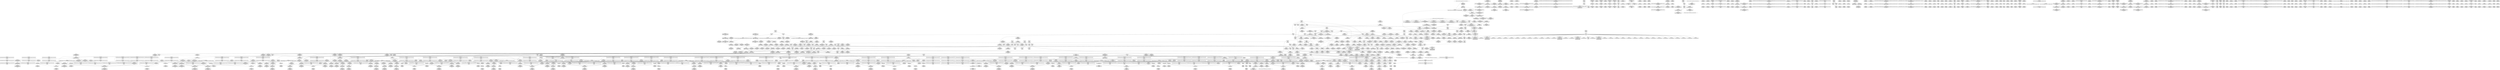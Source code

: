 digraph {
	CE0x5702310 [shape=record,shape=Mrecord,label="{CE0x5702310|task_sid:tmp16|security/selinux/hooks.c,208}"]
	CE0x569a190 [shape=record,shape=Mrecord,label="{CE0x569a190|rcu_read_lock:tmp3|*SummSource*}"]
	CE0x5658960 [shape=record,shape=Mrecord,label="{CE0x5658960|selinux_socket_getsockname:tmp1}"]
	CE0x5770840 [shape=record,shape=Mrecord,label="{CE0x5770840|i64*_getelementptr_inbounds_(_4_x_i64_,_4_x_i64_*___llvm_gcov_ctr135,_i64_0,_i64_2)|*Constant*|*SummSource*}"]
	CE0x571e210 [shape=record,shape=Mrecord,label="{CE0x571e210|GLOBAL:rcu_read_lock.__warned|Global_var:rcu_read_lock.__warned|*SummSink*}"]
	CE0x57438e0 [shape=record,shape=Mrecord,label="{CE0x57438e0|i64*_getelementptr_inbounds_(_11_x_i64_,_11_x_i64_*___llvm_gcov_ctr132,_i64_0,_i64_8)|*Constant*|*SummSource*}"]
	CE0x56e6290 [shape=record,shape=Mrecord,label="{CE0x56e6290|i64*_getelementptr_inbounds_(_6_x_i64_,_6_x_i64_*___llvm_gcov_ctr327,_i64_0,_i64_4)|*Constant*|*SummSink*}"]
	CE0x56f2b00 [shape=record,shape=Mrecord,label="{CE0x56f2b00|i64_1|*Constant*}"]
	CE0x5735190 [shape=record,shape=Mrecord,label="{CE0x5735190|rcu_read_unlock:tmp13|include/linux/rcupdate.h,933|*SummSource*}"]
	CE0x57003e0 [shape=record,shape=Mrecord,label="{CE0x57003e0|task_sid:tmp12|security/selinux/hooks.c,208|*SummSource*}"]
	CE0x57453c0 [shape=record,shape=Mrecord,label="{CE0x57453c0|i64*_getelementptr_inbounds_(_11_x_i64_,_11_x_i64_*___llvm_gcov_ctr132,_i64_0,_i64_10)|*Constant*}"]
	CE0x5734ac0 [shape=record,shape=Mrecord,label="{CE0x5734ac0|_ret_void,_!dbg_!27719|./arch/x86/include/asm/preempt.h,73|*SummSource*}"]
	CE0x5705ef0 [shape=record,shape=Mrecord,label="{CE0x5705ef0|rcu_lock_acquire:map|Function::rcu_lock_acquire&Arg::map::|*SummSink*}"]
	CE0x56a0660 [shape=record,shape=Mrecord,label="{CE0x56a0660|sock_has_perm:tmp20|security/selinux/hooks.c,3977}"]
	CE0x577c400 [shape=record,shape=Mrecord,label="{CE0x577c400|__rcu_read_unlock:do.end|*SummSink*}"]
	CE0x573a660 [shape=record,shape=Mrecord,label="{CE0x573a660|i64*_getelementptr_inbounds_(_11_x_i64_,_11_x_i64_*___llvm_gcov_ctr132,_i64_0,_i64_0)|*Constant*|*SummSource*}"]
	CE0x5736f70 [shape=record,shape=Mrecord,label="{CE0x5736f70|rcu_lock_acquire:tmp|*SummSource*}"]
	CE0x57bfee0 [shape=record,shape=Mrecord,label="{CE0x57bfee0|__preempt_count_add:do.body|*SummSink*}"]
	CE0x5707fb0 [shape=record,shape=Mrecord,label="{CE0x5707fb0|_ret_void,_!dbg_!27717|include/linux/rcupdate.h,424|*SummSink*}"]
	CE0x572ee00 [shape=record,shape=Mrecord,label="{CE0x572ee00|_call_void_lockdep_rcu_suspicious(i8*_getelementptr_inbounds_(_25_x_i8_,_25_x_i8_*_.str45,_i32_0,_i32_0),_i32_883,_i8*_getelementptr_inbounds_(_42_x_i8_,_42_x_i8_*_.str46,_i32_0,_i32_0))_#10,_!dbg_!27728|include/linux/rcupdate.h,882}"]
	CE0x56a31a0 [shape=record,shape=Mrecord,label="{CE0x56a31a0|0:_i8,_8:_%struct.lsm_network_audit*,_24:_%struct.selinux_audit_data*,_:_SCMRE_0,1_|*MultipleSource*|security/selinux/hooks.c, 3965|security/selinux/hooks.c,3972}"]
	CE0x573b2a0 [shape=record,shape=Mrecord,label="{CE0x573b2a0|i64*_getelementptr_inbounds_(_4_x_i64_,_4_x_i64_*___llvm_gcov_ctr130,_i64_0,_i64_2)|*Constant*}"]
	CE0x5738520 [shape=record,shape=Mrecord,label="{CE0x5738520|i64*_getelementptr_inbounds_(_11_x_i64_,_11_x_i64_*___llvm_gcov_ctr132,_i64_0,_i64_0)|*Constant*|*SummSink*}"]
	CE0x56d8dc0 [shape=record,shape=Mrecord,label="{CE0x56d8dc0|sock_has_perm:sk4|security/selinux/hooks.c,3974|*SummSink*}"]
	CE0x5718b90 [shape=record,shape=Mrecord,label="{CE0x5718b90|GLOBAL:rcu_read_unlock|*Constant*|*SummSource*}"]
	CE0x56658d0 [shape=record,shape=Mrecord,label="{CE0x56658d0|selinux_socket_getsockname:tmp3|*SummSink*}"]
	CE0x5782080 [shape=record,shape=Mrecord,label="{CE0x5782080|rcu_lock_release:bb|*SummSource*}"]
	CE0x5710510 [shape=record,shape=Mrecord,label="{CE0x5710510|%struct.lockdep_map*_null|*Constant*|*SummSink*}"]
	CE0x5654040 [shape=record,shape=Mrecord,label="{CE0x5654040|selinux_socket_getsockname:tmp1|*SummSource*}"]
	CE0x5670530 [shape=record,shape=Mrecord,label="{CE0x5670530|task_sid:tmp7|security/selinux/hooks.c,208|*SummSource*}"]
	CE0x56a1160 [shape=record,shape=Mrecord,label="{CE0x56a1160|rcu_read_lock:tmp13|include/linux/rcupdate.h,882}"]
	CE0x5712410 [shape=record,shape=Mrecord,label="{CE0x5712410|__rcu_read_lock:tmp3}"]
	CE0x56fb2b0 [shape=record,shape=Mrecord,label="{CE0x56fb2b0|task_sid:do.body5}"]
	CE0x579ad70 [shape=record,shape=Mrecord,label="{CE0x579ad70|__preempt_count_sub:sub|./arch/x86/include/asm/preempt.h,77}"]
	CE0x5730df0 [shape=record,shape=Mrecord,label="{CE0x5730df0|rcu_read_lock:tmp22|include/linux/rcupdate.h,884|*SummSource*}"]
	CE0x5707b10 [shape=record,shape=Mrecord,label="{CE0x5707b10|GLOBAL:__rcu_read_unlock|*Constant*}"]
	CE0x56c9b20 [shape=record,shape=Mrecord,label="{CE0x56c9b20|i64*_getelementptr_inbounds_(_13_x_i64_,_13_x_i64_*___llvm_gcov_ctr126,_i64_0,_i64_10)|*Constant*|*SummSource*}"]
	CE0x56e6f90 [shape=record,shape=Mrecord,label="{CE0x56e6f90|sock_has_perm:tmp5|security/selinux/hooks.c,3966|*SummSource*}"]
	CE0x572e380 [shape=record,shape=Mrecord,label="{CE0x572e380|rcu_read_lock:tmp17|include/linux/rcupdate.h,882|*SummSink*}"]
	CE0x5684840 [shape=record,shape=Mrecord,label="{CE0x5684840|GLOBAL:__rcu_read_lock|*Constant*|*SummSink*}"]
	CE0x5698640 [shape=record,shape=Mrecord,label="{CE0x5698640|task_sid:tmp10|security/selinux/hooks.c,208|*SummSource*}"]
	CE0x5746560 [shape=record,shape=Mrecord,label="{CE0x5746560|rcu_read_unlock:tmp18|include/linux/rcupdate.h,933|*SummSource*}"]
	CE0x56e2470 [shape=record,shape=Mrecord,label="{CE0x56e2470|i32_8|*Constant*|*SummSink*}"]
	CE0x576fdd0 [shape=record,shape=Mrecord,label="{CE0x576fdd0|__rcu_read_unlock:tmp4|include/linux/rcupdate.h,244|*SummSink*}"]
	CE0x57458c0 [shape=record,shape=Mrecord,label="{CE0x57458c0|i64*_getelementptr_inbounds_(_11_x_i64_,_11_x_i64_*___llvm_gcov_ctr132,_i64_0,_i64_10)|*Constant*|*SummSink*}"]
	CE0x573c370 [shape=record,shape=Mrecord,label="{CE0x573c370|rcu_read_unlock:land.lhs.true2|*SummSource*}"]
	CE0x5712530 [shape=record,shape=Mrecord,label="{CE0x5712530|__rcu_read_lock:tmp3|*SummSource*}"]
	CE0x57210d0 [shape=record,shape=Mrecord,label="{CE0x57210d0|i64*_getelementptr_inbounds_(_4_x_i64_,_4_x_i64_*___llvm_gcov_ctr128,_i64_0,_i64_2)|*Constant*|*SummSource*}"]
	CE0x5704e40 [shape=record,shape=Mrecord,label="{CE0x5704e40|GLOBAL:lockdep_rcu_suspicious|*Constant*|*SummSource*}"]
	CE0x57867d0 [shape=record,shape=Mrecord,label="{CE0x57867d0|i64*_getelementptr_inbounds_(_4_x_i64_,_4_x_i64_*___llvm_gcov_ctr135,_i64_0,_i64_3)|*Constant*|*SummSink*}"]
	CE0x571a8c0 [shape=record,shape=Mrecord,label="{CE0x571a8c0|rcu_read_lock:land.lhs.true2}"]
	CE0x56ea400 [shape=record,shape=Mrecord,label="{CE0x56ea400|rcu_read_lock:call3|include/linux/rcupdate.h,882}"]
	CE0x56557e0 [shape=record,shape=Mrecord,label="{CE0x56557e0|i64_1|*Constant*|*SummSource*}"]
	CE0x571e380 [shape=record,shape=Mrecord,label="{CE0x571e380|rcu_read_lock:tmp8|include/linux/rcupdate.h,882}"]
	CE0x57c8a20 [shape=record,shape=Mrecord,label="{CE0x57c8a20|__preempt_count_sub:tmp|*SummSource*}"]
	CE0x567aa50 [shape=record,shape=Mrecord,label="{CE0x567aa50|rcu_lock_acquire:entry}"]
	CE0x57844c0 [shape=record,shape=Mrecord,label="{CE0x57844c0|__preempt_count_add:tmp4|./arch/x86/include/asm/preempt.h,72|*SummSource*}"]
	CE0x56fa5f0 [shape=record,shape=Mrecord,label="{CE0x56fa5f0|rcu_read_lock:do.end|*SummSink*}"]
	CE0x5720650 [shape=record,shape=Mrecord,label="{CE0x5720650|_ret_void,_!dbg_!27717|include/linux/rcupdate.h,419}"]
	CE0x570ab10 [shape=record,shape=Mrecord,label="{CE0x570ab10|rcu_lock_acquire:tmp4|include/linux/rcupdate.h,418}"]
	CE0x56a0000 [shape=record,shape=Mrecord,label="{CE0x56a0000|sock_has_perm:tmp19|security/selinux/hooks.c,3977}"]
	CE0x56f3d10 [shape=record,shape=Mrecord,label="{CE0x56f3d10|task_sid:tmp6|security/selinux/hooks.c,208}"]
	CE0x5685890 [shape=record,shape=Mrecord,label="{CE0x5685890|get_current:tmp2}"]
	CE0x56613e0 [shape=record,shape=Mrecord,label="{CE0x56613e0|i64*_getelementptr_inbounds_(_2_x_i64_,_2_x_i64_*___llvm_gcov_ctr98,_i64_0,_i64_1)|*Constant*|*SummSource*}"]
	CE0x56d7020 [shape=record,shape=Mrecord,label="{CE0x56d7020|sock_has_perm:call6|security/selinux/hooks.c,3976}"]
	CE0x56f2f10 [shape=record,shape=Mrecord,label="{CE0x56f2f10|__rcu_read_lock:entry|*SummSink*}"]
	CE0x56ef170 [shape=record,shape=Mrecord,label="{CE0x56ef170|i32_0|*Constant*}"]
	CE0x5658dc0 [shape=record,shape=Mrecord,label="{CE0x5658dc0|sock_has_perm:ad|security/selinux/hooks.c, 3965|*SummSource*}"]
	CE0x5780f00 [shape=record,shape=Mrecord,label="{CE0x5780f00|i64*_getelementptr_inbounds_(_4_x_i64_,_4_x_i64_*___llvm_gcov_ctr128,_i64_0,_i64_2)|*Constant*}"]
	CE0x564e9c0 [shape=record,shape=Mrecord,label="{CE0x564e9c0|sock_has_perm:perms|Function::sock_has_perm&Arg::perms::|*SummSource*}"]
	CE0x56e42b0 [shape=record,shape=Mrecord,label="{CE0x56e42b0|sock_has_perm:tmp7|security/selinux/hooks.c,3969}"]
	CE0x56d8090 [shape=record,shape=Mrecord,label="{CE0x56d8090|sock_has_perm:u2|security/selinux/hooks.c,3974|*SummSink*}"]
	CE0x56d8550 [shape=record,shape=Mrecord,label="{CE0x56d8550|sock_has_perm:net3|security/selinux/hooks.c,3974|*SummSink*}"]
	CE0x579e960 [shape=record,shape=Mrecord,label="{CE0x579e960|i64*_getelementptr_inbounds_(_4_x_i64_,_4_x_i64_*___llvm_gcov_ctr129,_i64_0,_i64_1)|*Constant*|*SummSink*}"]
	CE0x5700da0 [shape=record,shape=Mrecord,label="{CE0x5700da0|task_sid:call3|security/selinux/hooks.c,208|*SummSource*}"]
	CE0x56dc080 [shape=record,shape=Mrecord,label="{CE0x56dc080|avc_has_perm:requested|Function::avc_has_perm&Arg::requested::|*SummSource*}"]
	CE0x5700ee0 [shape=record,shape=Mrecord,label="{CE0x5700ee0|task_sid:tobool4|security/selinux/hooks.c,208|*SummSource*}"]
	CE0x56f9a50 [shape=record,shape=Mrecord,label="{CE0x56f9a50|rcu_read_unlock:tmp5|include/linux/rcupdate.h,933}"]
	CE0x570fef0 [shape=record,shape=Mrecord,label="{CE0x570fef0|i32_0|*Constant*}"]
	CE0x56e59d0 [shape=record,shape=Mrecord,label="{CE0x56e59d0|sock_has_perm:tmp12|security/selinux/hooks.c,3970}"]
	CE0x56de280 [shape=record,shape=Mrecord,label="{CE0x56de280|8:_%struct.sock*,_:_SCME_27,28_}"]
	CE0x5780d80 [shape=record,shape=Mrecord,label="{CE0x5780d80|_call_void_mcount()_#3|*SummSource*}"]
	CE0x566ccf0 [shape=record,shape=Mrecord,label="{CE0x566ccf0|cred_sid:security|security/selinux/hooks.c,196}"]
	CE0x573b7c0 [shape=record,shape=Mrecord,label="{CE0x573b7c0|__preempt_count_add:entry|*SummSink*}"]
	CE0x5686b90 [shape=record,shape=Mrecord,label="{CE0x5686b90|avc_has_perm:tsid|Function::avc_has_perm&Arg::tsid::|*SummSink*}"]
	CE0x567a5c0 [shape=record,shape=Mrecord,label="{CE0x567a5c0|GLOBAL:rcu_read_lock|*Constant*|*SummSink*}"]
	CE0x56e6d50 [shape=record,shape=Mrecord,label="{CE0x56e6d50|sock_has_perm:tmp4|security/selinux/hooks.c,3966|*SummSink*}"]
	CE0x576f520 [shape=record,shape=Mrecord,label="{CE0x576f520|i32_2|*Constant*}"]
	CE0x5710660 [shape=record,shape=Mrecord,label="{CE0x5710660|i64_ptrtoint_(i8*_blockaddress(_rcu_lock_acquire,_%__here)_to_i64)|*Constant*}"]
	CE0x56e9df0 [shape=record,shape=Mrecord,label="{CE0x56e9df0|rcu_read_lock:tmp11|include/linux/rcupdate.h,882|*SummSink*}"]
	CE0x564dd80 [shape=record,shape=Mrecord,label="{CE0x564dd80|sock_has_perm:entry|*SummSource*}"]
	CE0x5784230 [shape=record,shape=Mrecord,label="{CE0x5784230|_call_void_mcount()_#3|*SummSink*}"]
	CE0x564e0e0 [shape=record,shape=Mrecord,label="{CE0x564e0e0|selinux_socket_getsockname:call|security/selinux/hooks.c,4226|*SummSource*}"]
	CE0x56d5730 [shape=record,shape=Mrecord,label="{CE0x56d5730|sock_has_perm:tmp11|security/selinux/hooks.c,3970|*SummSource*}"]
	CE0x573dcc0 [shape=record,shape=Mrecord,label="{CE0x573dcc0|i64*_getelementptr_inbounds_(_4_x_i64_,_4_x_i64_*___llvm_gcov_ctr133,_i64_0,_i64_0)|*Constant*|*SummSink*}"]
	CE0x5708f70 [shape=record,shape=Mrecord,label="{CE0x5708f70|_ret_void,_!dbg_!27717|include/linux/rcupdate.h,245|*SummSource*}"]
	CE0x56d6d80 [shape=record,shape=Mrecord,label="{CE0x56d6d80|sock_has_perm:tmp17|security/selinux/hooks.c,3976}"]
	CE0x56f94d0 [shape=record,shape=Mrecord,label="{CE0x56f94d0|i64_5|*Constant*}"]
	CE0x5736980 [shape=record,shape=Mrecord,label="{CE0x5736980|__rcu_read_unlock:tmp7|include/linux/rcupdate.h,245|*SummSource*}"]
	CE0x5691fb0 [shape=record,shape=Mrecord,label="{CE0x5691fb0|i32_16|*Constant*}"]
	CE0x56e3820 [shape=record,shape=Mrecord,label="{CE0x56e3820|sock_has_perm:tmp7|security/selinux/hooks.c,3969|*SummSource*}"]
	CE0x56cd830 [shape=record,shape=Mrecord,label="{CE0x56cd830|__preempt_count_sub:tmp2}"]
	CE0x56dc710 [shape=record,shape=Mrecord,label="{CE0x56dc710|_ret_i32_%retval.0,_!dbg_!27728|security/selinux/avc.c,775|*SummSource*}"]
	CE0x56d98f0 [shape=record,shape=Mrecord,label="{CE0x56d98f0|sock_has_perm:sclass|security/selinux/hooks.c,3976|*SummSink*}"]
	CE0x5730c50 [shape=record,shape=Mrecord,label="{CE0x5730c50|rcu_read_lock:tmp22|include/linux/rcupdate.h,884}"]
	CE0x5709760 [shape=record,shape=Mrecord,label="{CE0x5709760|__rcu_read_lock:bb}"]
	CE0x57044a0 [shape=record,shape=Mrecord,label="{CE0x57044a0|_call_void_lockdep_rcu_suspicious(i8*_getelementptr_inbounds_(_25_x_i8_,_25_x_i8_*_.str3,_i32_0,_i32_0),_i32_208,_i8*_getelementptr_inbounds_(_41_x_i8_,_41_x_i8_*_.str44,_i32_0,_i32_0))_#10,_!dbg_!27732|security/selinux/hooks.c,208|*SummSource*}"]
	CE0x56de9f0 [shape=record,shape=Mrecord,label="{CE0x56de9f0|8:_%struct.sock*,_:_SCME_34,35_}"]
	CE0x573ba40 [shape=record,shape=Mrecord,label="{CE0x573ba40|rcu_read_unlock:tmp7|include/linux/rcupdate.h,933|*SummSource*}"]
	CE0x5770720 [shape=record,shape=Mrecord,label="{CE0x5770720|rcu_lock_acquire:indirectgoto|*SummSource*}"]
	CE0x56cd8a0 [shape=record,shape=Mrecord,label="{CE0x56cd8a0|__preempt_count_sub:tmp2|*SummSource*}"]
	CE0x5655d60 [shape=record,shape=Mrecord,label="{CE0x5655d60|i64*_getelementptr_inbounds_(_2_x_i64_,_2_x_i64_*___llvm_gcov_ctr363,_i64_0,_i64_0)|*Constant*}"]
	CE0x56c8ea0 [shape=record,shape=Mrecord,label="{CE0x56c8ea0|sock_has_perm:tmp2|*LoadInst*|security/selinux/hooks.c,3964|*SummSink*}"]
	CE0x56da750 [shape=record,shape=Mrecord,label="{CE0x56da750|sock_has_perm:call6|security/selinux/hooks.c,3976|*SummSource*}"]
	CE0x572d5b0 [shape=record,shape=Mrecord,label="{CE0x572d5b0|i8*_getelementptr_inbounds_(_42_x_i8_,_42_x_i8_*_.str46,_i32_0,_i32_0)|*Constant*}"]
	CE0x5772c60 [shape=record,shape=Mrecord,label="{CE0x5772c60|i64*_getelementptr_inbounds_(_4_x_i64_,_4_x_i64_*___llvm_gcov_ctr129,_i64_0,_i64_2)|*Constant*|*SummSink*}"]
	CE0x56fd680 [shape=record,shape=Mrecord,label="{CE0x56fd680|rcu_read_lock:call|include/linux/rcupdate.h,882|*SummSink*}"]
	CE0x5738350 [shape=record,shape=Mrecord,label="{CE0x5738350|i64*_getelementptr_inbounds_(_11_x_i64_,_11_x_i64_*___llvm_gcov_ctr132,_i64_0,_i64_0)|*Constant*}"]
	CE0x5686fa0 [shape=record,shape=Mrecord,label="{CE0x5686fa0|get_current:tmp|*SummSource*}"]
	CE0x573e3a0 [shape=record,shape=Mrecord,label="{CE0x573e3a0|rcu_read_unlock:tmp12|include/linux/rcupdate.h,933}"]
	CE0x56597a0 [shape=record,shape=Mrecord,label="{CE0x56597a0|get_current:tmp3}"]
	CE0x5689260 [shape=record,shape=Mrecord,label="{CE0x5689260|i32_59|*Constant*|*SummSink*}"]
	CE0x571f4d0 [shape=record,shape=Mrecord,label="{CE0x571f4d0|rcu_read_lock:tmp6|include/linux/rcupdate.h,882|*SummSink*}"]
	CE0x579e2d0 [shape=record,shape=Mrecord,label="{CE0x579e2d0|__preempt_count_add:tmp3|*SummSink*}"]
	CE0x56f34a0 [shape=record,shape=Mrecord,label="{CE0x56f34a0|task_sid:real_cred|security/selinux/hooks.c,208|*SummSink*}"]
	CE0x5705a50 [shape=record,shape=Mrecord,label="{CE0x5705a50|task_sid:tmp18|security/selinux/hooks.c,208|*SummSink*}"]
	CE0x5675800 [shape=record,shape=Mrecord,label="{CE0x5675800|get_current:bb|*SummSink*}"]
	CE0x56f0bb0 [shape=record,shape=Mrecord,label="{CE0x56f0bb0|task_sid:tmp10|security/selinux/hooks.c,208|*SummSink*}"]
	CE0x5665da0 [shape=record,shape=Mrecord,label="{CE0x5665da0|i64*_getelementptr_inbounds_(_13_x_i64_,_13_x_i64_*___llvm_gcov_ctr126,_i64_0,_i64_0)|*Constant*|*SummSink*}"]
	CE0x573fad0 [shape=record,shape=Mrecord,label="{CE0x573fad0|i64*_getelementptr_inbounds_(_4_x_i64_,_4_x_i64_*___llvm_gcov_ctr128,_i64_0,_i64_3)|*Constant*|*SummSink*}"]
	CE0x5701560 [shape=record,shape=Mrecord,label="{CE0x5701560|i64_6|*Constant*|*SummSource*}"]
	CE0x5702560 [shape=record,shape=Mrecord,label="{CE0x5702560|task_sid:tmp17|security/selinux/hooks.c,208}"]
	CE0x5738d70 [shape=record,shape=Mrecord,label="{CE0x5738d70|rcu_read_unlock:tobool|include/linux/rcupdate.h,933}"]
	CE0x56f1e30 [shape=record,shape=Mrecord,label="{CE0x56f1e30|cred_sid:tmp2|*SummSink*}"]
	CE0x5735900 [shape=record,shape=Mrecord,label="{CE0x5735900|__rcu_read_lock:bb|*SummSource*}"]
	CE0x5736850 [shape=record,shape=Mrecord,label="{CE0x5736850|__rcu_read_unlock:tmp7|include/linux/rcupdate.h,245}"]
	CE0x5692020 [shape=record,shape=Mrecord,label="{CE0x5692020|sock_has_perm:sk|Function::sock_has_perm&Arg::sk::|*SummSink*}"]
	CE0x5657ed0 [shape=record,shape=Mrecord,label="{CE0x5657ed0|_call_void_mcount()_#3|*SummSource*}"]
	CE0x5709f80 [shape=record,shape=Mrecord,label="{CE0x5709f80|i64*_getelementptr_inbounds_(_4_x_i64_,_4_x_i64_*___llvm_gcov_ctr134,_i64_0,_i64_2)|*Constant*|*SummSink*}"]
	CE0x5747450 [shape=record,shape=Mrecord,label="{CE0x5747450|i32_934|*Constant*}"]
	CE0x57c04c0 [shape=record,shape=Mrecord,label="{CE0x57c04c0|__preempt_count_sub:tmp1}"]
	CE0x5667440 [shape=record,shape=Mrecord,label="{CE0x5667440|32:_%struct.sock*,_:_CRE_4,6_|*MultipleSource*|Function::selinux_socket_getsockname&Arg::sock::|security/selinux/hooks.c,4226}"]
	CE0x56a23a0 [shape=record,shape=Mrecord,label="{CE0x56a23a0|sock_has_perm:tmp13|security/selinux/hooks.c,3972|*SummSink*}"]
	CE0x571b6c0 [shape=record,shape=Mrecord,label="{CE0x571b6c0|rcu_read_lock:land.lhs.true}"]
	CE0x5684320 [shape=record,shape=Mrecord,label="{CE0x5684320|task_sid:tmp3}"]
	CE0x5661850 [shape=record,shape=Mrecord,label="{CE0x5661850|get_current:tmp3|*SummSource*}"]
	CE0x576bca0 [shape=record,shape=Mrecord,label="{CE0x576bca0|rcu_lock_release:tmp}"]
	CE0x56df370 [shape=record,shape=Mrecord,label="{CE0x56df370|8:_%struct.sock*,_:_SCME_42,43_}"]
	CE0x56de100 [shape=record,shape=Mrecord,label="{CE0x56de100|8:_%struct.sock*,_:_SCME_26,27_}"]
	CE0x5683120 [shape=record,shape=Mrecord,label="{CE0x5683120|_call_void_mcount()_#3|*SummSink*}"]
	CE0x56db410 [shape=record,shape=Mrecord,label="{CE0x56db410|i64_5|*Constant*}"]
	CE0x56fc100 [shape=record,shape=Mrecord,label="{CE0x56fc100|rcu_read_unlock:tmp4|include/linux/rcupdate.h,933|*SummSource*}"]
	CE0x577e1a0 [shape=record,shape=Mrecord,label="{CE0x577e1a0|rcu_lock_release:tmp4|include/linux/rcupdate.h,423}"]
	CE0x5747de0 [shape=record,shape=Mrecord,label="{CE0x5747de0|i8*_getelementptr_inbounds_(_44_x_i8_,_44_x_i8_*_.str47,_i32_0,_i32_0)|*Constant*}"]
	"CONST[source:0(mediator),value:2(dynamic)][purpose:{subject}][SnkIdx:0]"
	CE0x57119c0 [shape=record,shape=Mrecord,label="{CE0x57119c0|i8*_undef|*Constant*|*SummSink*}"]
	CE0x5677930 [shape=record,shape=Mrecord,label="{CE0x5677930|COLLAPSED:_GCMRE___llvm_gcov_ctr327_internal_global_6_x_i64_zeroinitializer:_elem_0:default:}"]
	CE0x56f5680 [shape=record,shape=Mrecord,label="{CE0x56f5680|task_sid:call|security/selinux/hooks.c,208|*SummSink*}"]
	CE0x571ccf0 [shape=record,shape=Mrecord,label="{CE0x571ccf0|rcu_lock_acquire:__here|*SummSource*}"]
	CE0x56a6a80 [shape=record,shape=Mrecord,label="{CE0x56a6a80|sock_has_perm:retval.0|*SummSource*}"]
	CE0x56720c0 [shape=record,shape=Mrecord,label="{CE0x56720c0|__rcu_read_lock:tmp5|include/linux/rcupdate.h,239|*SummSink*}"]
	CE0x56fcb10 [shape=record,shape=Mrecord,label="{CE0x56fcb10|task_sid:land.lhs.true|*SummSource*}"]
	CE0x57bfe70 [shape=record,shape=Mrecord,label="{CE0x57bfe70|__preempt_count_sub:tmp5|./arch/x86/include/asm/preempt.h,77|*SummSource*}"]
	CE0x57189c0 [shape=record,shape=Mrecord,label="{CE0x57189c0|rcu_read_unlock:entry}"]
	CE0x56e2c20 [shape=record,shape=Mrecord,label="{CE0x56e2c20|i32_2|*Constant*}"]
	CE0x5769860 [shape=record,shape=Mrecord,label="{CE0x5769860|GLOBAL:__preempt_count|Global_var:__preempt_count|*SummSource*}"]
	CE0x5739ea0 [shape=record,shape=Mrecord,label="{CE0x5739ea0|GLOBAL:__llvm_gcov_ctr132|Global_var:__llvm_gcov_ctr132|*SummSink*}"]
	CE0x571abf0 [shape=record,shape=Mrecord,label="{CE0x571abf0|cred_sid:sid|security/selinux/hooks.c,197|*SummSource*}"]
	CE0x572b7a0 [shape=record,shape=Mrecord,label="{CE0x572b7a0|rcu_read_lock:tmp16|include/linux/rcupdate.h,882|*SummSink*}"]
	CE0x56540f0 [shape=record,shape=Mrecord,label="{CE0x56540f0|i64*_getelementptr_inbounds_(_2_x_i64_,_2_x_i64_*___llvm_gcov_ctr363,_i64_0,_i64_1)|*Constant*|*SummSink*}"]
	CE0x56cc970 [shape=record,shape=Mrecord,label="{CE0x56cc970|task_sid:tmp21|security/selinux/hooks.c,208|*SummSource*}"]
	CE0x573b440 [shape=record,shape=Mrecord,label="{CE0x573b440|rcu_read_unlock:if.end}"]
	CE0x5686f00 [shape=record,shape=Mrecord,label="{CE0x5686f00|__rcu_read_lock:tmp|*SummSource*}"]
	CE0x56588b0 [shape=record,shape=Mrecord,label="{CE0x56588b0|selinux_socket_getsockname:entry|*SummSink*}"]
	CE0x56f33d0 [shape=record,shape=Mrecord,label="{CE0x56f33d0|task_sid:real_cred|security/selinux/hooks.c,208|*SummSource*}"]
	CE0x577ef40 [shape=record,shape=Mrecord,label="{CE0x577ef40|_call_void_lock_release(%struct.lockdep_map*_%map,_i32_1,_i64_ptrtoint_(i8*_blockaddress(_rcu_lock_release,_%__here)_to_i64))_#10,_!dbg_!27716|include/linux/rcupdate.h,423|*SummSink*}"]
	CE0x57342f0 [shape=record,shape=Mrecord,label="{CE0x57342f0|_call_void_asm_addl_$1,_%gs:$0_,_*m,ri,*m,_dirflag_,_fpsr_,_flags_(i32*___preempt_count,_i32_%val,_i32*___preempt_count)_#3,_!dbg_!27714,_!srcloc_!27717|./arch/x86/include/asm/preempt.h,72}"]
	CE0x56caf90 [shape=record,shape=Mrecord,label="{CE0x56caf90|task_sid:tmp26|security/selinux/hooks.c,208}"]
	CE0x565a740 [shape=record,shape=Mrecord,label="{CE0x565a740|i32_2|*Constant*|*SummSource*}"]
	CE0x5699070 [shape=record,shape=Mrecord,label="{CE0x5699070|rcu_read_lock:if.then|*SummSink*}"]
	CE0x5710350 [shape=record,shape=Mrecord,label="{CE0x5710350|%struct.lockdep_map*_null|*Constant*|*SummSource*}"]
	CE0x5675130 [shape=record,shape=Mrecord,label="{CE0x5675130|_call_void_mcount()_#3|*SummSource*}"]
	CE0x566f7a0 [shape=record,shape=Mrecord,label="{CE0x566f7a0|GLOBAL:current_task|Global_var:current_task|*SummSink*}"]
	CE0x5718d40 [shape=record,shape=Mrecord,label="{CE0x5718d40|rcu_read_unlock:entry|*SummSource*}"]
	CE0x577aa30 [shape=record,shape=Mrecord,label="{CE0x577aa30|_call_void_mcount()_#3|*SummSink*}"]
	CE0x56fe0b0 [shape=record,shape=Mrecord,label="{CE0x56fe0b0|task_sid:bb}"]
	CE0x577e8c0 [shape=record,shape=Mrecord,label="{CE0x577e8c0|rcu_lock_release:tmp5|include/linux/rcupdate.h,423|*SummSource*}"]
	CE0x573c540 [shape=record,shape=Mrecord,label="{CE0x573c540|rcu_read_unlock:do.body}"]
	CE0x569ac40 [shape=record,shape=Mrecord,label="{CE0x569ac40|8:_%struct.sock*,_:_SCME_18,20_|*MultipleSource*|security/selinux/hooks.c, 3966|security/selinux/hooks.c,3966|security/selinux/hooks.c,3966}"]
	CE0x56cc590 [shape=record,shape=Mrecord,label="{CE0x56cc590|task_sid:tmp20|security/selinux/hooks.c,208|*SummSource*}"]
	CE0x56fb390 [shape=record,shape=Mrecord,label="{CE0x56fb390|task_sid:do.body5|*SummSource*}"]
	CE0x56de430 [shape=record,shape=Mrecord,label="{CE0x56de430|8:_%struct.sock*,_:_SCME_29,30_}"]
	CE0x5668170 [shape=record,shape=Mrecord,label="{CE0x5668170|task_sid:do.end}"]
	CE0x56831e0 [shape=record,shape=Mrecord,label="{CE0x56831e0|GLOBAL:rcu_read_lock|*Constant*}"]
	CE0x571fcb0 [shape=record,shape=Mrecord,label="{CE0x571fcb0|GLOBAL:__llvm_gcov_ctr127|Global_var:__llvm_gcov_ctr127|*SummSink*}"]
	CE0x570aea0 [shape=record,shape=Mrecord,label="{CE0x570aea0|rcu_lock_release:indirectgoto|*SummSource*}"]
	CE0x57c0560 [shape=record,shape=Mrecord,label="{CE0x57c0560|__preempt_count_add:do.body}"]
	CE0x567a920 [shape=record,shape=Mrecord,label="{CE0x567a920|_call_void_rcu_lock_acquire(%struct.lockdep_map*_rcu_lock_map)_#10,_!dbg_!27711|include/linux/rcupdate.h,881|*SummSink*}"]
	CE0x572b470 [shape=record,shape=Mrecord,label="{CE0x572b470|rcu_read_lock:tmp16|include/linux/rcupdate.h,882}"]
	CE0x56e0540 [shape=record,shape=Mrecord,label="{CE0x56e0540|i64_56|*Constant*|*SummSource*}"]
	CE0x5744c60 [shape=record,shape=Mrecord,label="{CE0x5744c60|rcu_read_unlock:tmp20|include/linux/rcupdate.h,933|*SummSource*}"]
	CE0x56581e0 [shape=record,shape=Mrecord,label="{CE0x56581e0|COLLAPSED:_GCMRE_current_task_external_global_%struct.task_struct*:_elem_0:default:}"]
	CE0x5706db0 [shape=record,shape=Mrecord,label="{CE0x5706db0|rcu_lock_release:entry}"]
	CE0x5709be0 [shape=record,shape=Mrecord,label="{CE0x5709be0|__rcu_read_lock:tmp4|include/linux/rcupdate.h,239|*SummSink*}"]
	CE0x56548c0 [shape=record,shape=Mrecord,label="{CE0x56548c0|GLOBAL:get_current|*Constant*|*SummSink*}"]
	CE0x56de790 [shape=record,shape=Mrecord,label="{CE0x56de790|8:_%struct.sock*,_:_SCME_32,33_}"]
	CE0x5744f50 [shape=record,shape=Mrecord,label="{CE0x5744f50|rcu_read_unlock:tmp21|include/linux/rcupdate.h,935}"]
	CE0x56f3b10 [shape=record,shape=Mrecord,label="{CE0x56f3b10|GLOBAL:__llvm_gcov_ctr126|Global_var:__llvm_gcov_ctr126|*SummSink*}"]
	CE0x5782af0 [shape=record,shape=Mrecord,label="{CE0x5782af0|i64*_getelementptr_inbounds_(_4_x_i64_,_4_x_i64_*___llvm_gcov_ctr129,_i64_0,_i64_3)|*Constant*}"]
	CE0x571fe40 [shape=record,shape=Mrecord,label="{CE0x571fe40|rcu_read_lock:tmp5|include/linux/rcupdate.h,882}"]
	CE0x57866d0 [shape=record,shape=Mrecord,label="{CE0x57866d0|i64*_getelementptr_inbounds_(_4_x_i64_,_4_x_i64_*___llvm_gcov_ctr135,_i64_0,_i64_3)|*Constant*|*SummSource*}"]
	CE0x5706c40 [shape=record,shape=Mrecord,label="{CE0x5706c40|_call_void_rcu_lock_release(%struct.lockdep_map*_rcu_lock_map)_#10,_!dbg_!27733|include/linux/rcupdate.h,935|*SummSink*}"]
	CE0x5733ae0 [shape=record,shape=Mrecord,label="{CE0x5733ae0|rcu_read_unlock:tmp|*SummSink*}"]
	CE0x56dd740 [shape=record,shape=Mrecord,label="{CE0x56dd740|i64*_getelementptr_inbounds_(_13_x_i64_,_13_x_i64_*___llvm_gcov_ctr126,_i64_0,_i64_1)|*Constant*|*SummSource*}"]
	CE0x57bf630 [shape=record,shape=Mrecord,label="{CE0x57bf630|__preempt_count_sub:tmp6|./arch/x86/include/asm/preempt.h,78|*SummSink*}"]
	CE0x5660570 [shape=record,shape=Mrecord,label="{CE0x5660570|selinux_socket_getsockname:entry|*SummSource*}"]
	CE0x5720480 [shape=record,shape=Mrecord,label="{CE0x5720480|rcu_read_lock:call|include/linux/rcupdate.h,882}"]
	CE0x56e6660 [shape=record,shape=Mrecord,label="{CE0x56e6660|sock_has_perm:tmp13|security/selinux/hooks.c,3972}"]
	CE0x5653e30 [shape=record,shape=Mrecord,label="{CE0x5653e30|selinux_socket_getsockname:bb}"]
	CE0x56cae10 [shape=record,shape=Mrecord,label="{CE0x56cae10|task_sid:tmp24|security/selinux/hooks.c,208|*SummSink*}"]
	CE0x5721280 [shape=record,shape=Mrecord,label="{CE0x5721280|i64*_getelementptr_inbounds_(_4_x_i64_,_4_x_i64_*___llvm_gcov_ctr128,_i64_0,_i64_2)|*Constant*|*SummSink*}"]
	CE0x579e8d0 [shape=record,shape=Mrecord,label="{CE0x579e8d0|_call_void_asm_sideeffect_,_memory_,_dirflag_,_fpsr_,_flags_()_#3,_!dbg_!27711,_!srcloc_!27714|include/linux/rcupdate.h,244|*SummSink*}"]
	CE0x5717290 [shape=record,shape=Mrecord,label="{CE0x5717290|GLOBAL:cred_sid|*Constant*|*SummSource*}"]
	CE0x56f8b00 [shape=record,shape=Mrecord,label="{CE0x56f8b00|cred_sid:tmp4|*LoadInst*|security/selinux/hooks.c,196|*SummSink*}"]
	CE0x577c800 [shape=record,shape=Mrecord,label="{CE0x577c800|__rcu_read_unlock:do.body|*SummSource*}"]
	CE0x56a73d0 [shape=record,shape=Mrecord,label="{CE0x56a73d0|sock_has_perm:tmp18|security/selinux/hooks.c,3977}"]
	CE0x57087b0 [shape=record,shape=Mrecord,label="{CE0x57087b0|GLOBAL:__rcu_read_unlock|*Constant*|*SummSource*}"]
	CE0x569b400 [shape=record,shape=Mrecord,label="{CE0x569b400|i64*_getelementptr_inbounds_(_6_x_i64_,_6_x_i64_*___llvm_gcov_ctr327,_i64_0,_i64_0)|*Constant*}"]
	CE0x573bce0 [shape=record,shape=Mrecord,label="{CE0x573bce0|GLOBAL:rcu_read_unlock.__warned|Global_var:rcu_read_unlock.__warned}"]
	CE0x56532b0 [shape=record,shape=Mrecord,label="{CE0x56532b0|i64*_getelementptr_inbounds_(_2_x_i64_,_2_x_i64_*___llvm_gcov_ctr363,_i64_0,_i64_0)|*Constant*|*SummSink*}"]
	CE0x56f36e0 [shape=record,shape=Mrecord,label="{CE0x56f36e0|i64*_getelementptr_inbounds_(_2_x_i64_,_2_x_i64_*___llvm_gcov_ctr131,_i64_0,_i64_1)|*Constant*|*SummSource*}"]
	CE0x5654760 [shape=record,shape=Mrecord,label="{CE0x5654760|_ret_%struct.task_struct*_%tmp4,_!dbg_!27714|./arch/x86/include/asm/current.h,14|*SummSink*}"]
	CE0x56886a0 [shape=record,shape=Mrecord,label="{CE0x56886a0|_call_void_mcount()_#3|*SummSource*}"]
	CE0x579ad00 [shape=record,shape=Mrecord,label="{CE0x579ad00|i32_0|*Constant*}"]
	CE0x565fd80 [shape=record,shape=Mrecord,label="{CE0x565fd80|i32_1|*Constant*|*SummSink*}"]
	CE0x56f1f90 [shape=record,shape=Mrecord,label="{CE0x56f1f90|cred_sid:tmp3}"]
	CE0x56f8920 [shape=record,shape=Mrecord,label="{CE0x56f8920|cred_sid:tmp4|*LoadInst*|security/selinux/hooks.c,196|*SummSource*}"]
	CE0x5783b20 [shape=record,shape=Mrecord,label="{CE0x5783b20|__rcu_read_unlock:tmp4|include/linux/rcupdate.h,244|*SummSource*}"]
	CE0x56fb480 [shape=record,shape=Mrecord,label="{CE0x56fb480|task_sid:do.body5|*SummSink*}"]
	CE0x56df4a0 [shape=record,shape=Mrecord,label="{CE0x56df4a0|8:_%struct.sock*,_:_SCME_43,44_}"]
	CE0x5687230 [shape=record,shape=Mrecord,label="{CE0x5687230|task_sid:do.end6}"]
	CE0x57850c0 [shape=record,shape=Mrecord,label="{CE0x57850c0|i64*_getelementptr_inbounds_(_4_x_i64_,_4_x_i64_*___llvm_gcov_ctr129,_i64_0,_i64_1)|*Constant*}"]
	CE0x56d9550 [shape=record,shape=Mrecord,label="{CE0x56d9550|sock_has_perm:sid5|security/selinux/hooks.c,3976|*SummSink*}"]
	CE0x56867a0 [shape=record,shape=Mrecord,label="{CE0x56867a0|avc_has_perm:ssid|Function::avc_has_perm&Arg::ssid::|*SummSink*}"]
	CE0x5732f10 [shape=record,shape=Mrecord,label="{CE0x5732f10|rcu_read_unlock:tmp14|include/linux/rcupdate.h,933|*SummSink*}"]
	CE0x571d480 [shape=record,shape=Mrecord,label="{CE0x571d480|rcu_read_lock:tmp7|include/linux/rcupdate.h,882|*SummSink*}"]
	CE0x570f8b0 [shape=record,shape=Mrecord,label="{CE0x570f8b0|rcu_lock_acquire:tmp5|include/linux/rcupdate.h,418|*SummSink*}"]
	CE0x573aa70 [shape=record,shape=Mrecord,label="{CE0x573aa70|__rcu_read_unlock:tmp3|*SummSink*}"]
	CE0x5731810 [shape=record,shape=Mrecord,label="{CE0x5731810|cred_sid:bb|*SummSink*}"]
	CE0x573d7a0 [shape=record,shape=Mrecord,label="{CE0x573d7a0|rcu_read_unlock:tmp10|include/linux/rcupdate.h,933|*SummSource*}"]
	CE0x57856c0 [shape=record,shape=Mrecord,label="{CE0x57856c0|_call_void_mcount()_#3|*SummSource*}"]
	CE0x573c430 [shape=record,shape=Mrecord,label="{CE0x573c430|rcu_read_unlock:land.lhs.true2|*SummSink*}"]
	CE0x569b370 [shape=record,shape=Mrecord,label="{CE0x569b370|sock_has_perm:cleanup|*SummSink*}"]
	CE0x5701910 [shape=record,shape=Mrecord,label="{CE0x5701910|i64_6|*Constant*|*SummSink*}"]
	CE0x5783750 [shape=record,shape=Mrecord,label="{CE0x5783750|rcu_lock_acquire:indirectgoto|*SummSink*}"]
	CE0x566cb10 [shape=record,shape=Mrecord,label="{CE0x566cb10|i32_22|*Constant*|*SummSink*}"]
	CE0x579dc40 [shape=record,shape=Mrecord,label="{CE0x579dc40|__preempt_count_sub:tmp4|./arch/x86/include/asm/preempt.h,77|*SummSource*}"]
	CE0x56e0a20 [shape=record,shape=Mrecord,label="{CE0x56e0a20|task_sid:entry|*SummSource*}"]
	CE0x56a74b0 [shape=record,shape=Mrecord,label="{CE0x56a74b0|sock_has_perm:tmp18|security/selinux/hooks.c,3977|*SummSink*}"]
	CE0x56e99f0 [shape=record,shape=Mrecord,label="{CE0x56e99f0|rcu_read_lock:tmp11|include/linux/rcupdate.h,882}"]
	CE0x571d300 [shape=record,shape=Mrecord,label="{CE0x571d300|rcu_read_lock:tmp7|include/linux/rcupdate.h,882|*SummSource*}"]
	CE0x56d6690 [shape=record,shape=Mrecord,label="{CE0x56d6690|i64*_getelementptr_inbounds_(_4_x_i64_,_4_x_i64_*___llvm_gcov_ctr128,_i64_0,_i64_1)|*Constant*|*SummSink*}"]
	CE0x56f3300 [shape=record,shape=Mrecord,label="{CE0x56f3300|task_sid:real_cred|security/selinux/hooks.c,208}"]
	CE0x572daf0 [shape=record,shape=Mrecord,label="{CE0x572daf0|i64*_getelementptr_inbounds_(_11_x_i64_,_11_x_i64_*___llvm_gcov_ctr127,_i64_0,_i64_9)|*Constant*}"]
	CE0x56a6c00 [shape=record,shape=Mrecord,label="{CE0x56a6c00|sock_has_perm:retval.0|*SummSink*}"]
	CE0x56739b0 [shape=record,shape=Mrecord,label="{CE0x56739b0|GLOBAL:current_task|Global_var:current_task}"]
	CE0x57254d0 [shape=record,shape=Mrecord,label="{CE0x57254d0|__preempt_count_sub:tmp3|*SummSink*}"]
	CE0x579bb00 [shape=record,shape=Mrecord,label="{CE0x579bb00|i64*_getelementptr_inbounds_(_4_x_i64_,_4_x_i64_*___llvm_gcov_ctr135,_i64_0,_i64_1)|*Constant*|*SummSink*}"]
	CE0x5661a30 [shape=record,shape=Mrecord,label="{CE0x5661a30|i64*_getelementptr_inbounds_(_2_x_i64_,_2_x_i64_*___llvm_gcov_ctr98,_i64_0,_i64_1)|*Constant*}"]
	CE0x5746690 [shape=record,shape=Mrecord,label="{CE0x5746690|rcu_read_unlock:tmp18|include/linux/rcupdate.h,933|*SummSink*}"]
	CE0x577cae0 [shape=record,shape=Mrecord,label="{CE0x577cae0|i64_1|*Constant*}"]
	CE0x577a8e0 [shape=record,shape=Mrecord,label="{CE0x577a8e0|i64*_getelementptr_inbounds_(_4_x_i64_,_4_x_i64_*___llvm_gcov_ctr135,_i64_0,_i64_0)|*Constant*|*SummSink*}"]
	CE0x57004e0 [shape=record,shape=Mrecord,label="{CE0x57004e0|task_sid:call3|security/selinux/hooks.c,208}"]
	CE0x56fed30 [shape=record,shape=Mrecord,label="{CE0x56fed30|i64*_getelementptr_inbounds_(_2_x_i64_,_2_x_i64_*___llvm_gcov_ctr131,_i64_0,_i64_0)|*Constant*|*SummSource*}"]
	CE0x56e0bc0 [shape=record,shape=Mrecord,label="{CE0x56e0bc0|task_sid:task|Function::task_sid&Arg::task::}"]
	CE0x5780c00 [shape=record,shape=Mrecord,label="{CE0x5780c00|__rcu_read_lock:do.body}"]
	CE0x579b010 [shape=record,shape=Mrecord,label="{CE0x579b010|__preempt_count_add:tmp6|./arch/x86/include/asm/preempt.h,73}"]
	CE0x569a230 [shape=record,shape=Mrecord,label="{CE0x569a230|rcu_read_lock:tmp3|*SummSink*}"]
	CE0x573d460 [shape=record,shape=Mrecord,label="{CE0x573d460|rcu_read_unlock:tmp11|include/linux/rcupdate.h,933}"]
	CE0x573c260 [shape=record,shape=Mrecord,label="{CE0x573c260|rcu_read_unlock:land.lhs.true2}"]
	CE0x5665230 [shape=record,shape=Mrecord,label="{CE0x5665230|GLOBAL:lock_release|*Constant*}"]
	CE0x572f420 [shape=record,shape=Mrecord,label="{CE0x572f420|_call_void_lockdep_rcu_suspicious(i8*_getelementptr_inbounds_(_25_x_i8_,_25_x_i8_*_.str45,_i32_0,_i32_0),_i32_883,_i8*_getelementptr_inbounds_(_42_x_i8_,_42_x_i8_*_.str46,_i32_0,_i32_0))_#10,_!dbg_!27728|include/linux/rcupdate.h,882|*SummSink*}"]
	CE0x56e2400 [shape=record,shape=Mrecord,label="{CE0x56e2400|i32_8|*Constant*|*SummSource*}"]
	CE0x577e210 [shape=record,shape=Mrecord,label="{CE0x577e210|rcu_lock_release:tmp4|include/linux/rcupdate.h,423|*SummSource*}"]
	CE0x56618f0 [shape=record,shape=Mrecord,label="{CE0x56618f0|get_current:tmp3|*SummSink*}"]
	CE0x569b4f0 [shape=record,shape=Mrecord,label="{CE0x569b4f0|i64*_getelementptr_inbounds_(_6_x_i64_,_6_x_i64_*___llvm_gcov_ctr327,_i64_0,_i64_0)|*Constant*|*SummSource*}"]
	CE0x56ff6d0 [shape=record,shape=Mrecord,label="{CE0x56ff6d0|GLOBAL:rcu_lock_map|Global_var:rcu_lock_map|*SummSource*}"]
	CE0x577d4a0 [shape=record,shape=Mrecord,label="{CE0x577d4a0|__rcu_read_unlock:tmp|*SummSource*}"]
	CE0x56cbf30 [shape=record,shape=Mrecord,label="{CE0x56cbf30|i64*_getelementptr_inbounds_(_13_x_i64_,_13_x_i64_*___llvm_gcov_ctr126,_i64_0,_i64_9)|*Constant*|*SummSink*}"]
	CE0x567b070 [shape=record,shape=Mrecord,label="{CE0x567b070|_call_void_mcount()_#3}"]
	CE0x5709b70 [shape=record,shape=Mrecord,label="{CE0x5709b70|__rcu_read_lock:tmp4|include/linux/rcupdate.h,239|*SummSource*}"]
	CE0x5710e30 [shape=record,shape=Mrecord,label="{CE0x5710e30|rcu_lock_acquire:tmp6}"]
	CE0x56779a0 [shape=record,shape=Mrecord,label="{CE0x56779a0|sock_has_perm:tmp|*SummSource*}"]
	CE0x56dfa90 [shape=record,shape=Mrecord,label="{CE0x56dfa90|8:_%struct.sock*,_:_SCME_48,49_}"]
	CE0x56eaa00 [shape=record,shape=Mrecord,label="{CE0x56eaa00|i64_6|*Constant*}"]
	CE0x57352c0 [shape=record,shape=Mrecord,label="{CE0x57352c0|rcu_read_unlock:tmp13|include/linux/rcupdate.h,933|*SummSink*}"]
	CE0x5787320 [shape=record,shape=Mrecord,label="{CE0x5787320|void_(i32*,_i32,_i32*)*_asm_addl_$1,_%gs:$0_,_*m,ri,*m,_dirflag_,_fpsr_,_flags_|*SummSource*}"]
	CE0x5658750 [shape=record,shape=Mrecord,label="{CE0x5658750|32:_%struct.sock*,_:_CRE_8,16_|*MultipleSource*|Function::selinux_socket_getsockname&Arg::sock::|security/selinux/hooks.c,4226}"]
	CE0x566d250 [shape=record,shape=Mrecord,label="{CE0x566d250|_call_void_rcu_read_lock()_#10,_!dbg_!27712|security/selinux/hooks.c,207}"]
	CE0x56e0670 [shape=record,shape=Mrecord,label="{CE0x56e0670|i64_56|*Constant*|*SummSink*}"]
	CE0x565cbe0 [shape=record,shape=Mrecord,label="{CE0x565cbe0|avc_has_perm:tclass|Function::avc_has_perm&Arg::tclass::|*SummSource*}"]
	CE0x56cbd10 [shape=record,shape=Mrecord,label="{CE0x56cbd10|i64*_getelementptr_inbounds_(_13_x_i64_,_13_x_i64_*___llvm_gcov_ctr126,_i64_0,_i64_9)|*Constant*|*SummSource*}"]
	CE0x5727ad0 [shape=record,shape=Mrecord,label="{CE0x5727ad0|__preempt_count_sub:do.end}"]
	CE0x564dfa0 [shape=record,shape=Mrecord,label="{CE0x564dfa0|_ret_%struct.task_struct*_%tmp4,_!dbg_!27714|./arch/x86/include/asm/current.h,14}"]
	CE0x5731c90 [shape=record,shape=Mrecord,label="{CE0x5731c90|rcu_read_unlock:tmp15|include/linux/rcupdate.h,933|*SummSink*}"]
	CE0x5707a00 [shape=record,shape=Mrecord,label="{CE0x5707a00|rcu_lock_release:map|Function::rcu_lock_release&Arg::map::|*SummSink*}"]
	CE0x57115b0 [shape=record,shape=Mrecord,label="{CE0x57115b0|rcu_lock_acquire:tmp7|*SummSource*}"]
	CE0x56a7440 [shape=record,shape=Mrecord,label="{CE0x56a7440|sock_has_perm:tmp18|security/selinux/hooks.c,3977|*SummSource*}"]
	CE0x57176f0 [shape=record,shape=Mrecord,label="{CE0x57176f0|GLOBAL:cred_sid|*Constant*|*SummSink*}"]
	CE0x569a340 [shape=record,shape=Mrecord,label="{CE0x569a340|_call_void_mcount()_#3}"]
	CE0x5661580 [shape=record,shape=Mrecord,label="{CE0x5661580|GLOBAL:get_current|*Constant*}"]
	CE0x56f2a90 [shape=record,shape=Mrecord,label="{CE0x56f2a90|task_sid:tmp|*SummSink*}"]
	CE0x5656ab0 [shape=record,shape=Mrecord,label="{CE0x5656ab0|sock_has_perm:tmp9|security/selinux/hooks.c,3969|*SummSink*}"]
	CE0x5664fc0 [shape=record,shape=Mrecord,label="{CE0x5664fc0|i32_1|*Constant*}"]
	CE0x56d83d0 [shape=record,shape=Mrecord,label="{CE0x56d83d0|sock_has_perm:net3|security/selinux/hooks.c,3974|*SummSource*}"]
	CE0x566de30 [shape=record,shape=Mrecord,label="{CE0x566de30|sock_has_perm:tmp1}"]
	CE0x57200f0 [shape=record,shape=Mrecord,label="{CE0x57200f0|rcu_read_unlock:tmp9|include/linux/rcupdate.h,933}"]
	CE0x56f5cc0 [shape=record,shape=Mrecord,label="{CE0x56f5cc0|COLLAPSED:_GCMRE___llvm_gcov_ctr126_internal_global_13_x_i64_zeroinitializer:_elem_0:default:}"]
	CE0x5703fd0 [shape=record,shape=Mrecord,label="{CE0x5703fd0|i8*_getelementptr_inbounds_(_25_x_i8_,_25_x_i8_*_.str3,_i32_0,_i32_0)|*Constant*}"]
	CE0x5740cd0 [shape=record,shape=Mrecord,label="{CE0x5740cd0|rcu_read_unlock:if.then|*SummSink*}"]
	CE0x577fdd0 [shape=record,shape=Mrecord,label="{CE0x577fdd0|__rcu_read_lock:tmp2}"]
	CE0x5700880 [shape=record,shape=Mrecord,label="{CE0x5700880|task_sid:tmp13|security/selinux/hooks.c,208|*SummSink*}"]
	CE0x577ee10 [shape=record,shape=Mrecord,label="{CE0x577ee10|_call_void_lock_release(%struct.lockdep_map*_%map,_i32_1,_i64_ptrtoint_(i8*_blockaddress(_rcu_lock_release,_%__here)_to_i64))_#10,_!dbg_!27716|include/linux/rcupdate.h,423|*SummSource*}"]
	CE0x5736f00 [shape=record,shape=Mrecord,label="{CE0x5736f00|COLLAPSED:_GCMRE___llvm_gcov_ctr130_internal_global_4_x_i64_zeroinitializer:_elem_0:default:}"]
	CE0x569b820 [shape=record,shape=Mrecord,label="{CE0x569b820|get_current:tmp|*SummSink*}"]
	CE0x570abf0 [shape=record,shape=Mrecord,label="{CE0x570abf0|rcu_lock_acquire:tmp4|include/linux/rcupdate.h,418|*SummSink*}"]
	CE0x56df830 [shape=record,shape=Mrecord,label="{CE0x56df830|8:_%struct.sock*,_:_SCME_46,47_}"]
	CE0x56555d0 [shape=record,shape=Mrecord,label="{CE0x56555d0|selinux_socket_getsockname:sk|security/selinux/hooks.c,4226|*SummSink*}"]
	CE0x57125a0 [shape=record,shape=Mrecord,label="{CE0x57125a0|__rcu_read_lock:tmp3|*SummSink*}"]
	CE0x5725590 [shape=record,shape=Mrecord,label="{CE0x5725590|_call_void_mcount()_#3}"]
	CE0x572e610 [shape=record,shape=Mrecord,label="{CE0x572e610|rcu_read_lock:tmp18|include/linux/rcupdate.h,882}"]
	CE0x572b620 [shape=record,shape=Mrecord,label="{CE0x572b620|rcu_read_lock:tmp16|include/linux/rcupdate.h,882|*SummSource*}"]
	CE0x57333c0 [shape=record,shape=Mrecord,label="{CE0x57333c0|_call_void_asm_sideeffect_,_memory_,_dirflag_,_fpsr_,_flags_()_#3,_!dbg_!27714,_!srcloc_!27715|include/linux/rcupdate.h,239}"]
	CE0x56e4680 [shape=record,shape=Mrecord,label="{CE0x56e4680|GLOBAL:__llvm_gcov_ctr327|Global_var:__llvm_gcov_ctr327}"]
	CE0x5735d80 [shape=record,shape=Mrecord,label="{CE0x5735d80|_ret_void,_!dbg_!27719|./arch/x86/include/asm/preempt.h,73}"]
	CE0x57160e0 [shape=record,shape=Mrecord,label="{CE0x57160e0|task_sid:tmp27|security/selinux/hooks.c,208}"]
	CE0x579dda0 [shape=record,shape=Mrecord,label="{CE0x579dda0|__preempt_count_add:do.body|*SummSource*}"]
	CE0x56e4f00 [shape=record,shape=Mrecord,label="{CE0x56e4f00|sock_has_perm:tmp8|security/selinux/hooks.c,3969|*SummSource*}"]
	CE0x56fb9c0 [shape=record,shape=Mrecord,label="{CE0x56fb9c0|GLOBAL:__rcu_read_lock|*Constant*}"]
	CE0x56deeb0 [shape=record,shape=Mrecord,label="{CE0x56deeb0|8:_%struct.sock*,_:_SCME_38,39_}"]
	CE0x577c970 [shape=record,shape=Mrecord,label="{CE0x577c970|__preempt_count_add:tmp|*SummSink*}"]
	CE0x56d8870 [shape=record,shape=Mrecord,label="{CE0x56d8870|sock_has_perm:tmp15|security/selinux/hooks.c,3974|*SummSource*}"]
	CE0x56e10a0 [shape=record,shape=Mrecord,label="{CE0x56e10a0|_ret_i32_%call7,_!dbg_!27749|security/selinux/hooks.c,210|*SummSource*}"]
	CE0x57849a0 [shape=record,shape=Mrecord,label="{CE0x57849a0|i64*_getelementptr_inbounds_(_4_x_i64_,_4_x_i64_*___llvm_gcov_ctr129,_i64_0,_i64_2)|*Constant*}"]
	CE0x5736e90 [shape=record,shape=Mrecord,label="{CE0x5736e90|rcu_lock_acquire:tmp}"]
	CE0x5698ab0 [shape=record,shape=Mrecord,label="{CE0x5698ab0|task_sid:tmp11|security/selinux/hooks.c,208|*SummSource*}"]
	CE0x5661d00 [shape=record,shape=Mrecord,label="{CE0x5661d00|__rcu_read_lock:tmp6|include/linux/rcupdate.h,240|*SummSink*}"]
	CE0x577dfa0 [shape=record,shape=Mrecord,label="{CE0x577dfa0|i64*_getelementptr_inbounds_(_4_x_i64_,_4_x_i64_*___llvm_gcov_ctr133,_i64_0,_i64_2)|*Constant*|*SummSink*}"]
	CE0x5716550 [shape=record,shape=Mrecord,label="{CE0x5716550|task_sid:tmp26|security/selinux/hooks.c,208|*SummSource*}"]
	CE0x57337d0 [shape=record,shape=Mrecord,label="{CE0x57337d0|rcu_read_unlock:tmp1|*SummSource*}"]
	CE0x56e5f80 [shape=record,shape=Mrecord,label="{CE0x56e5f80|i64*_getelementptr_inbounds_(_6_x_i64_,_6_x_i64_*___llvm_gcov_ctr327,_i64_0,_i64_4)|*Constant*}"]
	CE0x5704f10 [shape=record,shape=Mrecord,label="{CE0x5704f10|GLOBAL:lockdep_rcu_suspicious|*Constant*|*SummSink*}"]
	CE0x56e6c20 [shape=record,shape=Mrecord,label="{CE0x56e6c20|sock_has_perm:tmp4|security/selinux/hooks.c,3966|*SummSource*}"]
	CE0x56666a0 [shape=record,shape=Mrecord,label="{CE0x56666a0|sock_has_perm:tmp10|security/selinux/hooks.c,3969}"]
	CE0x573d870 [shape=record,shape=Mrecord,label="{CE0x573d870|_call_void_asm_addl_$1,_%gs:$0_,_*m,ri,*m,_dirflag_,_fpsr_,_flags_(i32*___preempt_count,_i32_%val,_i32*___preempt_count)_#3,_!dbg_!27714,_!srcloc_!27717|./arch/x86/include/asm/preempt.h,72|*SummSink*}"]
	CE0x5744a80 [shape=record,shape=Mrecord,label="{CE0x5744a80|rcu_read_unlock:tmp20|include/linux/rcupdate.h,933}"]
	CE0x5703930 [shape=record,shape=Mrecord,label="{CE0x5703930|i8_1|*Constant*}"]
	CE0x5733840 [shape=record,shape=Mrecord,label="{CE0x5733840|rcu_read_unlock:tmp1|*SummSink*}"]
	CE0x56e6e30 [shape=record,shape=Mrecord,label="{CE0x56e6e30|sock_has_perm:tmp5|security/selinux/hooks.c,3966}"]
	CE0x572eb50 [shape=record,shape=Mrecord,label="{CE0x572eb50|i8_1|*Constant*}"]
	CE0x573d100 [shape=record,shape=Mrecord,label="{CE0x573d100|i64*_getelementptr_inbounds_(_4_x_i64_,_4_x_i64_*___llvm_gcov_ctr130,_i64_0,_i64_0)|*Constant*}"]
	CE0x570a160 [shape=record,shape=Mrecord,label="{CE0x570a160|rcu_lock_acquire:tmp2|*SummSink*}"]
	CE0x56ffc80 [shape=record,shape=Mrecord,label="{CE0x56ffc80|rcu_read_unlock:tmp3}"]
	CE0x56f51c0 [shape=record,shape=Mrecord,label="{CE0x56f51c0|rcu_read_lock:tmp4|include/linux/rcupdate.h,882|*SummSink*}"]
	CE0x56a0180 [shape=record,shape=Mrecord,label="{CE0x56a0180|sock_has_perm:tmp19|security/selinux/hooks.c,3977|*SummSource*}"]
	CE0x571f640 [shape=record,shape=Mrecord,label="{CE0x571f640|rcu_read_lock:tmp7|include/linux/rcupdate.h,882}"]
	CE0x577eda0 [shape=record,shape=Mrecord,label="{CE0x577eda0|_call_void_lock_release(%struct.lockdep_map*_%map,_i32_1,_i64_ptrtoint_(i8*_blockaddress(_rcu_lock_release,_%__here)_to_i64))_#10,_!dbg_!27716|include/linux/rcupdate.h,423}"]
	CE0x5786130 [shape=record,shape=Mrecord,label="{CE0x5786130|i64*_getelementptr_inbounds_(_4_x_i64_,_4_x_i64_*___llvm_gcov_ctr134,_i64_0,_i64_1)|*Constant*|*SummSink*}"]
	CE0x5719590 [shape=record,shape=Mrecord,label="{CE0x5719590|rcu_read_lock:bb}"]
	CE0x56e3e90 [shape=record,shape=Mrecord,label="{CE0x56e3e90|i64_2|*Constant*}"]
	CE0x57476a0 [shape=record,shape=Mrecord,label="{CE0x57476a0|i32_934|*Constant*|*SummSource*}"]
	CE0x564dd10 [shape=record,shape=Mrecord,label="{CE0x564dd10|GLOBAL:sock_has_perm|*Constant*|*SummSink*}"]
	CE0x572d670 [shape=record,shape=Mrecord,label="{CE0x572d670|i8*_getelementptr_inbounds_(_42_x_i8_,_42_x_i8_*_.str46,_i32_0,_i32_0)|*Constant*|*SummSource*}"]
	CE0x5735a00 [shape=record,shape=Mrecord,label="{CE0x5735a00|rcu_read_unlock:tmp6|include/linux/rcupdate.h,933|*SummSource*}"]
	"CONST[source:1(input),value:2(dynamic)][purpose:{object}][SrcIdx:1]"
	CE0x56766d0 [shape=record,shape=Mrecord,label="{CE0x56766d0|cred_sid:security|security/selinux/hooks.c,196|*SummSink*}"]
	CE0x5711620 [shape=record,shape=Mrecord,label="{CE0x5711620|rcu_lock_acquire:tmp7|*SummSink*}"]
	CE0x5786e90 [shape=record,shape=Mrecord,label="{CE0x5786e90|i64*_getelementptr_inbounds_(_4_x_i64_,_4_x_i64_*___llvm_gcov_ctr134,_i64_0,_i64_3)|*Constant*|*SummSource*}"]
	CE0x576ed50 [shape=record,shape=Mrecord,label="{CE0x576ed50|GLOBAL:lock_acquire|*Constant*}"]
	CE0x5737cd0 [shape=record,shape=Mrecord,label="{CE0x5737cd0|rcu_read_unlock:tmp5|include/linux/rcupdate.h,933|*SummSink*}"]
	CE0x5657390 [shape=record,shape=Mrecord,label="{CE0x5657390|_call_void___rcu_read_lock()_#10,_!dbg_!27710|include/linux/rcupdate.h,879|*SummSource*}"]
	CE0x56fdd20 [shape=record,shape=Mrecord,label="{CE0x56fdd20|cred_sid:tmp|*SummSource*}"]
	CE0x5741ce0 [shape=record,shape=Mrecord,label="{CE0x5741ce0|rcu_read_unlock:tmp9|include/linux/rcupdate.h,933|*SummSink*}"]
	CE0x5679c00 [shape=record,shape=Mrecord,label="{CE0x5679c00|cred_sid:tmp5|security/selinux/hooks.c,196|*SummSink*}"]
	CE0x5718c00 [shape=record,shape=Mrecord,label="{CE0x5718c00|GLOBAL:rcu_read_unlock|*Constant*|*SummSink*}"]
	CE0x56f8d30 [shape=record,shape=Mrecord,label="{CE0x56f8d30|COLLAPSED:_GCMRE___llvm_gcov_ctr127_internal_global_11_x_i64_zeroinitializer:_elem_0:default:}"]
	CE0x5748190 [shape=record,shape=Mrecord,label="{CE0x5748190|i64*_getelementptr_inbounds_(_4_x_i64_,_4_x_i64_*___llvm_gcov_ctr130,_i64_0,_i64_2)|*Constant*|*SummSource*}"]
	CE0x57bff70 [shape=record,shape=Mrecord,label="{CE0x57bff70|i64*_getelementptr_inbounds_(_4_x_i64_,_4_x_i64_*___llvm_gcov_ctr129,_i64_0,_i64_0)|*Constant*}"]
	CE0x577d220 [shape=record,shape=Mrecord,label="{CE0x577d220|__rcu_read_unlock:tmp}"]
	CE0x57066d0 [shape=record,shape=Mrecord,label="{CE0x57066d0|rcu_read_unlock:tmp22|include/linux/rcupdate.h,935|*SummSink*}"]
	CE0x579ee30 [shape=record,shape=Mrecord,label="{CE0x579ee30|__rcu_read_unlock:tmp5|include/linux/rcupdate.h,244|*SummSource*}"]
	CE0x569b940 [shape=record,shape=Mrecord,label="{CE0x569b940|sock_has_perm:tmp3|security/selinux/hooks.c,3964}"]
	CE0x56f0020 [shape=record,shape=Mrecord,label="{CE0x56f0020|_ret_void,_!dbg_!27735|include/linux/rcupdate.h,884|*SummSource*}"]
	CE0x57322e0 [shape=record,shape=Mrecord,label="{CE0x57322e0|i64*_getelementptr_inbounds_(_11_x_i64_,_11_x_i64_*___llvm_gcov_ctr132,_i64_0,_i64_8)|*Constant*}"]
	CE0x56e6890 [shape=record,shape=Mrecord,label="{CE0x56e6890|sock_has_perm:tmp3|security/selinux/hooks.c,3964|*SummSource*}"]
	CE0x573a410 [shape=record,shape=Mrecord,label="{CE0x573a410|rcu_read_unlock:do.body|*SummSource*}"]
	CE0x5707940 [shape=record,shape=Mrecord,label="{CE0x5707940|rcu_lock_release:map|Function::rcu_lock_release&Arg::map::|*SummSource*}"]
	CE0x5701490 [shape=record,shape=Mrecord,label="{CE0x5701490|i64_6|*Constant*}"]
	CE0x5786b50 [shape=record,shape=Mrecord,label="{CE0x5786b50|_ret_void,_!dbg_!27720|./arch/x86/include/asm/preempt.h,78|*SummSink*}"]
	CE0x5783e20 [shape=record,shape=Mrecord,label="{CE0x5783e20|__preempt_count_sub:tmp1|*SummSource*}"]
	CE0x56e4ab0 [shape=record,shape=Mrecord,label="{CE0x56e4ab0|i64_0|*Constant*|*SummSource*}"]
	CE0x56da880 [shape=record,shape=Mrecord,label="{CE0x56da880|sock_has_perm:call6|security/selinux/hooks.c,3976|*SummSink*}"]
	CE0x572bc20 [shape=record,shape=Mrecord,label="{CE0x572bc20|i64*_getelementptr_inbounds_(_11_x_i64_,_11_x_i64_*___llvm_gcov_ctr127,_i64_0,_i64_8)|*Constant*|*SummSource*}"]
	CE0x57bfcb0 [shape=record,shape=Mrecord,label="{CE0x57bfcb0|__preempt_count_sub:tmp5|./arch/x86/include/asm/preempt.h,77}"]
	CE0x5684a10 [shape=record,shape=Mrecord,label="{CE0x5684a10|_call_void_rcu_read_lock()_#10,_!dbg_!27712|security/selinux/hooks.c,207|*SummSource*}"]
	CE0x4d9efe0 [shape=record,shape=Mrecord,label="{CE0x4d9efe0|GLOBAL:sock_has_perm|*Constant*}"]
	CE0x5708980 [shape=record,shape=Mrecord,label="{CE0x5708980|__rcu_read_unlock:entry|*SummSource*}"]
	CE0x56f9400 [shape=record,shape=Mrecord,label="{CE0x56f9400|task_sid:tobool1|security/selinux/hooks.c,208|*SummSink*}"]
	CE0x5740400 [shape=record,shape=Mrecord,label="{CE0x5740400|rcu_read_unlock:tmp8|include/linux/rcupdate.h,933|*SummSink*}"]
	CE0x56f1590 [shape=record,shape=Mrecord,label="{CE0x56f1590|GLOBAL:__llvm_gcov_ctr127|Global_var:__llvm_gcov_ctr127}"]
	CE0x56982e0 [shape=record,shape=Mrecord,label="{CE0x56982e0|rcu_read_unlock:bb|*SummSource*}"]
	CE0x56543f0 [shape=record,shape=Mrecord,label="{CE0x56543f0|selinux_socket_getsockname:tmp|*SummSource*}"]
	CE0x56d6950 [shape=record,shape=Mrecord,label="{CE0x56d6950|sock_has_perm:u|security/selinux/hooks.c,3973}"]
	CE0x56ca020 [shape=record,shape=Mrecord,label="{CE0x56ca020|task_sid:tmp23|security/selinux/hooks.c,208|*SummSource*}"]
	CE0x56628f0 [shape=record,shape=Mrecord,label="{CE0x56628f0|get_current:tmp4|./arch/x86/include/asm/current.h,14|*SummSink*}"]
	CE0x571a3b0 [shape=record,shape=Mrecord,label="{CE0x571a3b0|rcu_read_lock:tobool1|include/linux/rcupdate.h,882}"]
	CE0x576dd60 [shape=record,shape=Mrecord,label="{CE0x576dd60|_call_void_asm_addl_$1,_%gs:$0_,_*m,ri,*m,_dirflag_,_fpsr_,_flags_(i32*___preempt_count,_i32_%sub,_i32*___preempt_count)_#3,_!dbg_!27717,_!srcloc_!27718|./arch/x86/include/asm/preempt.h,77|*SummSource*}"]
	CE0x56cd910 [shape=record,shape=Mrecord,label="{CE0x56cd910|__preempt_count_sub:tmp2|*SummSink*}"]
	CE0x5686860 [shape=record,shape=Mrecord,label="{CE0x5686860|avc_has_perm:tsid|Function::avc_has_perm&Arg::tsid::}"]
	CE0x56851a0 [shape=record,shape=Mrecord,label="{CE0x56851a0|sock_has_perm:if.then|*SummSource*}"]
	CE0x56de8c0 [shape=record,shape=Mrecord,label="{CE0x56de8c0|8:_%struct.sock*,_:_SCME_33,34_}"]
	CE0x57116e0 [shape=record,shape=Mrecord,label="{CE0x57116e0|i8*_undef|*Constant*}"]
	CE0x56f4810 [shape=record,shape=Mrecord,label="{CE0x56f4810|cred_sid:tmp1|*SummSink*}"]
	CE0x5659300 [shape=record,shape=Mrecord,label="{CE0x5659300|get_current:tmp1}"]
	CE0x56a06d0 [shape=record,shape=Mrecord,label="{CE0x56a06d0|sock_has_perm:tmp20|security/selinux/hooks.c,3977|*SummSource*}"]
	CE0x5773510 [shape=record,shape=Mrecord,label="{CE0x5773510|__preempt_count_add:tmp2|*SummSource*}"]
	CE0x569adc0 [shape=record,shape=Mrecord,label="{CE0x569adc0|get_current:tmp1|*SummSource*}"]
	CE0x56df110 [shape=record,shape=Mrecord,label="{CE0x56df110|8:_%struct.sock*,_:_SCME_40,41_}"]
	CE0x5739410 [shape=record,shape=Mrecord,label="{CE0x5739410|i64*_getelementptr_inbounds_(_11_x_i64_,_11_x_i64_*___llvm_gcov_ctr132,_i64_0,_i64_1)|*Constant*}"]
	CE0x571cc80 [shape=record,shape=Mrecord,label="{CE0x571cc80|rcu_lock_acquire:__here}"]
	CE0x56f7770 [shape=record,shape=Mrecord,label="{CE0x56f7770|rcu_read_lock:if.then}"]
	CE0x56ce6d0 [shape=record,shape=Mrecord,label="{CE0x56ce6d0|i64*_getelementptr_inbounds_(_4_x_i64_,_4_x_i64_*___llvm_gcov_ctr135,_i64_0,_i64_1)|*Constant*|*SummSource*}"]
	CE0x5720b40 [shape=record,shape=Mrecord,label="{CE0x5720b40|_call_void___preempt_count_add(i32_1)_#10,_!dbg_!27711|include/linux/rcupdate.h,239|*SummSource*}"]
	CE0x571f060 [shape=record,shape=Mrecord,label="{CE0x571f060|i64*_getelementptr_inbounds_(_4_x_i64_,_4_x_i64_*___llvm_gcov_ctr128,_i64_0,_i64_3)|*Constant*}"]
	CE0x56a0920 [shape=record,shape=Mrecord,label="{CE0x56a0920|rcu_read_unlock:tmp12|include/linux/rcupdate.h,933|*SummSink*}"]
	CE0x56cfae0 [shape=record,shape=Mrecord,label="{CE0x56cfae0|i64*_getelementptr_inbounds_(_4_x_i64_,_4_x_i64_*___llvm_gcov_ctr129,_i64_0,_i64_3)|*Constant*|*SummSource*}"]
	CE0x57076e0 [shape=record,shape=Mrecord,label="{CE0x57076e0|rcu_lock_release:map|Function::rcu_lock_release&Arg::map::}"]
	CE0x56cc860 [shape=record,shape=Mrecord,label="{CE0x56cc860|task_sid:tmp22|security/selinux/hooks.c,208}"]
	CE0x56f7660 [shape=record,shape=Mrecord,label="{CE0x56f7660|rcu_read_lock:land.lhs.true2|*SummSink*}"]
	CE0x576c180 [shape=record,shape=Mrecord,label="{CE0x576c180|__rcu_read_unlock:bb|*SummSource*}"]
	CE0x565ce80 [shape=record,shape=Mrecord,label="{CE0x565ce80|avc_has_perm:requested|Function::avc_has_perm&Arg::requested::}"]
	CE0x56dfcf0 [shape=record,shape=Mrecord,label="{CE0x56dfcf0|8:_%struct.sock*,_:_SCME_50,51_}"]
	CE0x572d6e0 [shape=record,shape=Mrecord,label="{CE0x572d6e0|i8*_getelementptr_inbounds_(_42_x_i8_,_42_x_i8_*_.str46,_i32_0,_i32_0)|*Constant*|*SummSink*}"]
	CE0x56fe590 [shape=record,shape=Mrecord,label="{CE0x56fe590|i64_2|*Constant*}"]
	CE0x5704510 [shape=record,shape=Mrecord,label="{CE0x5704510|_call_void_lockdep_rcu_suspicious(i8*_getelementptr_inbounds_(_25_x_i8_,_25_x_i8_*_.str3,_i32_0,_i32_0),_i32_208,_i8*_getelementptr_inbounds_(_41_x_i8_,_41_x_i8_*_.str44,_i32_0,_i32_0))_#10,_!dbg_!27732|security/selinux/hooks.c,208|*SummSink*}"]
	CE0x5720ad0 [shape=record,shape=Mrecord,label="{CE0x5720ad0|_call_void___preempt_count_add(i32_1)_#10,_!dbg_!27711|include/linux/rcupdate.h,239}"]
	CE0x57207a0 [shape=record,shape=Mrecord,label="{CE0x57207a0|_ret_void,_!dbg_!27717|include/linux/rcupdate.h,419|*SummSource*}"]
	CE0x573f170 [shape=record,shape=Mrecord,label="{CE0x573f170|_call_void_mcount()_#3}"]
	CE0x56e2340 [shape=record,shape=Mrecord,label="{CE0x56e2340|i32_8|*Constant*}"]
	CE0x565a930 [shape=record,shape=Mrecord,label="{CE0x565a930|sock_has_perm:sid|security/selinux/hooks.c,3969}"]
	CE0x5709b00 [shape=record,shape=Mrecord,label="{CE0x5709b00|__rcu_read_lock:tmp4|include/linux/rcupdate.h,239}"]
	CE0x579b080 [shape=record,shape=Mrecord,label="{CE0x579b080|__preempt_count_add:tmp6|./arch/x86/include/asm/preempt.h,73|*SummSource*}"]
	CE0x57192d0 [shape=record,shape=Mrecord,label="{CE0x57192d0|_ret_void,_!dbg_!27735|include/linux/rcupdate.h,938|*SummSource*}"]
	CE0x56fbca0 [shape=record,shape=Mrecord,label="{CE0x56fbca0|GLOBAL:__preempt_count_sub|*Constant*}"]
	CE0x5659900 [shape=record,shape=Mrecord,label="{CE0x5659900|sock_has_perm:sk_security|security/selinux/hooks.c,3964}"]
	CE0x573abe0 [shape=record,shape=Mrecord,label="{CE0x573abe0|rcu_read_unlock:tmp6|include/linux/rcupdate.h,933|*SummSink*}"]
	CE0x5705620 [shape=record,shape=Mrecord,label="{CE0x5705620|i32_208|*Constant*|*SummSource*}"]
	CE0x5736af0 [shape=record,shape=Mrecord,label="{CE0x5736af0|__rcu_read_unlock:tmp7|include/linux/rcupdate.h,245|*SummSink*}"]
	CE0x573b0f0 [shape=record,shape=Mrecord,label="{CE0x573b0f0|_call_void_mcount()_#3|*SummSource*}"]
	CE0x565fac0 [shape=record,shape=Mrecord,label="{CE0x565fac0|selinux_socket_getsockname:tmp2|*SummSink*}"]
	CE0x56f6a90 [shape=record,shape=Mrecord,label="{CE0x56f6a90|cred_sid:tmp6|security/selinux/hooks.c,197|*SummSource*}"]
	CE0x564de20 [shape=record,shape=Mrecord,label="{CE0x564de20|sock_has_perm:entry|*SummSink*}"]
	CE0x572bf10 [shape=record,shape=Mrecord,label="{CE0x572bf10|i64*_getelementptr_inbounds_(_11_x_i64_,_11_x_i64_*___llvm_gcov_ctr127,_i64_0,_i64_8)|*Constant*|*SummSink*}"]
	CE0x5682f10 [shape=record,shape=Mrecord,label="{CE0x5682f10|GLOBAL:task_sid|*Constant*}"]
	CE0x576f350 [shape=record,shape=Mrecord,label="{CE0x576f350|GLOBAL:lock_acquire|*Constant*|*SummSink*}"]
	CE0x56dd8b0 [shape=record,shape=Mrecord,label="{CE0x56dd8b0|i64*_getelementptr_inbounds_(_13_x_i64_,_13_x_i64_*___llvm_gcov_ctr126,_i64_0,_i64_1)|*Constant*|*SummSink*}"]
	CE0x572cd50 [shape=record,shape=Mrecord,label="{CE0x572cd50|i32_883|*Constant*|*SummSource*}"]
	CE0x56f7270 [shape=record,shape=Mrecord,label="{CE0x56f7270|0:_i8,_:_GCMR_rcu_read_unlock.__warned_internal_global_i8_0,_section_.data.unlikely_,_align_1:_elem_0:default:}"]
	CE0x572db60 [shape=record,shape=Mrecord,label="{CE0x572db60|i64*_getelementptr_inbounds_(_11_x_i64_,_11_x_i64_*___llvm_gcov_ctr127,_i64_0,_i64_9)|*Constant*|*SummSource*}"]
	CE0x56fcdf0 [shape=record,shape=Mrecord,label="{CE0x56fcdf0|task_sid:do.body|*SummSource*}"]
	CE0x579a7e0 [shape=record,shape=Mrecord,label="{CE0x579a7e0|_call_void_asm_addl_$1,_%gs:$0_,_*m,ri,*m,_dirflag_,_fpsr_,_flags_(i32*___preempt_count,_i32_%sub,_i32*___preempt_count)_#3,_!dbg_!27717,_!srcloc_!27718|./arch/x86/include/asm/preempt.h,77}"]
	CE0x565aa60 [shape=record,shape=Mrecord,label="{CE0x565aa60|sock_has_perm:sid|security/selinux/hooks.c,3969|*SummSource*}"]
	CE0x567ac90 [shape=record,shape=Mrecord,label="{CE0x567ac90|_call_void_rcu_lock_acquire(%struct.lockdep_map*_rcu_lock_map)_#10,_!dbg_!27711|include/linux/rcupdate.h,881|*SummSource*}"]
	CE0x5745810 [shape=record,shape=Mrecord,label="{CE0x5745810|i64*_getelementptr_inbounds_(_11_x_i64_,_11_x_i64_*___llvm_gcov_ctr132,_i64_0,_i64_10)|*Constant*|*SummSource*}"]
	CE0x56e37b0 [shape=record,shape=Mrecord,label="{CE0x56e37b0|i64_0|*Constant*}"]
	CE0x576b070 [shape=record,shape=Mrecord,label="{CE0x576b070|i64*_getelementptr_inbounds_(_4_x_i64_,_4_x_i64_*___llvm_gcov_ctr133,_i64_0,_i64_3)|*Constant*}"]
	CE0x5786270 [shape=record,shape=Mrecord,label="{CE0x5786270|__preempt_count_sub:entry|*SummSource*}"]
	CE0x573efc0 [shape=record,shape=Mrecord,label="{CE0x573efc0|rcu_lock_acquire:tmp3|*SummSource*}"]
	CE0x56a6820 [shape=record,shape=Mrecord,label="{CE0x56a6820|avc_has_perm:entry|*SummSink*}"]
	CE0x5737c60 [shape=record,shape=Mrecord,label="{CE0x5737c60|rcu_read_unlock:tmp5|include/linux/rcupdate.h,933|*SummSource*}"]
	CE0x568e8c0 [shape=record,shape=Mrecord,label="{CE0x568e8c0|sock_has_perm:perms|Function::sock_has_perm&Arg::perms::}"]
	CE0x5728080 [shape=record,shape=Mrecord,label="{CE0x5728080|__preempt_count_add:tmp3|*SummSource*}"]
	CE0x572fa00 [shape=record,shape=Mrecord,label="{CE0x572fa00|rcu_read_lock:tmp19|include/linux/rcupdate.h,882}"]
	CE0x56e9760 [shape=record,shape=Mrecord,label="{CE0x56e9760|rcu_read_lock:tmp10|include/linux/rcupdate.h,882|*SummSource*}"]
	CE0x5678080 [shape=record,shape=Mrecord,label="{CE0x5678080|sock_has_perm:tmp1|*SummSink*}"]
	CE0x56febd0 [shape=record,shape=Mrecord,label="{CE0x56febd0|GLOBAL:__llvm_gcov_ctr126|Global_var:__llvm_gcov_ctr126|*SummSource*}"]
	CE0x56f7430 [shape=record,shape=Mrecord,label="{CE0x56f7430|rcu_read_unlock:tmp8|include/linux/rcupdate.h,933|*SummSource*}"]
	CE0x564e2e0 [shape=record,shape=Mrecord,label="{CE0x564e2e0|i64*_getelementptr_inbounds_(_2_x_i64_,_2_x_i64_*___llvm_gcov_ctr363,_i64_0,_i64_0)|*Constant*|*SummSource*}"]
	CE0x56e4920 [shape=record,shape=Mrecord,label="{CE0x56e4920|GLOBAL:__llvm_gcov_ctr327|Global_var:__llvm_gcov_ctr327|*SummSink*}"]
	CE0x573d5d0 [shape=record,shape=Mrecord,label="{CE0x573d5d0|rcu_read_unlock:tmp11|include/linux/rcupdate.h,933|*SummSource*}"]
	CE0x5708290 [shape=record,shape=Mrecord,label="{CE0x5708290|_call_void___rcu_read_unlock()_#10,_!dbg_!27734|include/linux/rcupdate.h,937|*SummSink*}"]
	CE0x56f6fb0 [shape=record,shape=Mrecord,label="{CE0x56f6fb0|GLOBAL:task_sid.__warned|Global_var:task_sid.__warned|*SummSink*}"]
	CE0x56dc8d0 [shape=record,shape=Mrecord,label="{CE0x56dc8d0|_ret_i32_%retval.0,_!dbg_!27728|security/selinux/avc.c,775|*SummSink*}"]
	CE0x576af10 [shape=record,shape=Mrecord,label="{CE0x576af10|i64_ptrtoint_(i8*_blockaddress(_rcu_lock_release,_%__here)_to_i64)|*Constant*|*SummSource*}"]
	CE0x577c6f0 [shape=record,shape=Mrecord,label="{CE0x577c6f0|__preempt_count_add:tmp1|*SummSource*}"]
	CE0x5717e00 [shape=record,shape=Mrecord,label="{CE0x5717e00|_ret_i32_%tmp6,_!dbg_!27716|security/selinux/hooks.c,197}"]
	CE0x5738bf0 [shape=record,shape=Mrecord,label="{CE0x5738bf0|rcu_read_unlock:tmp4|include/linux/rcupdate.h,933}"]
	CE0x56e0e20 [shape=record,shape=Mrecord,label="{CE0x56e0e20|task_sid:task|Function::task_sid&Arg::task::|*SummSink*}"]
	CE0x56dfbc0 [shape=record,shape=Mrecord,label="{CE0x56dfbc0|8:_%struct.sock*,_:_SCME_49,50_}"]
	CE0x5746c70 [shape=record,shape=Mrecord,label="{CE0x5746c70|_call_void_lockdep_rcu_suspicious(i8*_getelementptr_inbounds_(_25_x_i8_,_25_x_i8_*_.str45,_i32_0,_i32_0),_i32_934,_i8*_getelementptr_inbounds_(_44_x_i8_,_44_x_i8_*_.str47,_i32_0,_i32_0))_#10,_!dbg_!27726|include/linux/rcupdate.h,933|*SummSink*}"]
	CE0x57826e0 [shape=record,shape=Mrecord,label="{CE0x57826e0|i64*_getelementptr_inbounds_(_4_x_i64_,_4_x_i64_*___llvm_gcov_ctr133,_i64_0,_i64_1)|*Constant*}"]
	CE0x56e7e90 [shape=record,shape=Mrecord,label="{CE0x56e7e90|__preempt_count_add:tmp5|./arch/x86/include/asm/preempt.h,72}"]
	CE0x57182c0 [shape=record,shape=Mrecord,label="{CE0x57182c0|_call_void_rcu_read_unlock()_#10,_!dbg_!27748|security/selinux/hooks.c,209|*SummSink*}"]
	CE0x56652a0 [shape=record,shape=Mrecord,label="{CE0x56652a0|GLOBAL:lock_release|*Constant*|*SummSource*}"]
	CE0x56eff80 [shape=record,shape=Mrecord,label="{CE0x56eff80|_ret_void,_!dbg_!27735|include/linux/rcupdate.h,884}"]
	CE0x565c290 [shape=record,shape=Mrecord,label="{CE0x565c290|sock_has_perm:if.end}"]
	CE0x56fe320 [shape=record,shape=Mrecord,label="{CE0x56fe320|task_sid:land.lhs.true}"]
	CE0x56c9c20 [shape=record,shape=Mrecord,label="{CE0x56c9c20|i64*_getelementptr_inbounds_(_13_x_i64_,_13_x_i64_*___llvm_gcov_ctr126,_i64_0,_i64_10)|*Constant*|*SummSink*}"]
	CE0x571a6d0 [shape=record,shape=Mrecord,label="{CE0x571a6d0|rcu_read_lock:if.end|*SummSource*}"]
	CE0x56a3030 [shape=record,shape=Mrecord,label="{CE0x56a3030|sock_has_perm:type|security/selinux/hooks.c,3972|*SummSink*}"]
	CE0x5781c50 [shape=record,shape=Mrecord,label="{CE0x5781c50|rcu_lock_release:indirectgoto}"]
	CE0x566ca10 [shape=record,shape=Mrecord,label="{CE0x566ca10|i32_22|*Constant*|*SummSource*}"]
	CE0x5687140 [shape=record,shape=Mrecord,label="{CE0x5687140|task_sid:if.end|*SummSink*}"]
	CE0x56870a0 [shape=record,shape=Mrecord,label="{CE0x56870a0|task_sid:if.end|*SummSource*}"]
	CE0x571ffc0 [shape=record,shape=Mrecord,label="{CE0x571ffc0|rcu_read_lock:tmp6|include/linux/rcupdate.h,882}"]
	CE0x56932a0 [shape=record,shape=Mrecord,label="{CE0x56932a0|sock_has_perm:sk|Function::sock_has_perm&Arg::sk::}"]
	CE0x56cdab0 [shape=record,shape=Mrecord,label="{CE0x56cdab0|COLLAPSED:_GCMRE___llvm_gcov_ctr129_internal_global_4_x_i64_zeroinitializer:_elem_0:default:}"]
	CE0x570a910 [shape=record,shape=Mrecord,label="{CE0x570a910|i64*_getelementptr_inbounds_(_4_x_i64_,_4_x_i64_*___llvm_gcov_ctr130,_i64_0,_i64_2)|*Constant*|*SummSink*}"]
	CE0x5657c70 [shape=record,shape=Mrecord,label="{CE0x5657c70|_call_void_mcount()_#3}"]
	CE0x5741010 [shape=record,shape=Mrecord,label="{CE0x5741010|i64*_getelementptr_inbounds_(_4_x_i64_,_4_x_i64_*___llvm_gcov_ctr133,_i64_0,_i64_0)|*Constant*|*SummSource*}"]
	CE0x56f05e0 [shape=record,shape=Mrecord,label="{CE0x56f05e0|i64*_getelementptr_inbounds_(_11_x_i64_,_11_x_i64_*___llvm_gcov_ctr127,_i64_0,_i64_1)|*Constant*}"]
	CE0x56ddde0 [shape=record,shape=Mrecord,label="{CE0x56ddde0|8:_%struct.sock*,_:_SCME_24,25_}"]
	CE0x565cd10 [shape=record,shape=Mrecord,label="{CE0x565cd10|avc_has_perm:tclass|Function::avc_has_perm&Arg::tclass::|*SummSink*}"]
	CE0x56a12d0 [shape=record,shape=Mrecord,label="{CE0x56a12d0|rcu_read_lock:tmp14|include/linux/rcupdate.h,882}"]
	CE0x5747f00 [shape=record,shape=Mrecord,label="{CE0x5747f00|i8*_getelementptr_inbounds_(_44_x_i8_,_44_x_i8_*_.str47,_i32_0,_i32_0)|*Constant*|*SummSink*}"]
	CE0x579ecb0 [shape=record,shape=Mrecord,label="{CE0x579ecb0|__rcu_read_unlock:tmp5|include/linux/rcupdate.h,244}"]
	CE0x56e76a0 [shape=record,shape=Mrecord,label="{CE0x56e76a0|8:_%struct.sock*,_:_SCME_0,4_|*MultipleSource*|security/selinux/hooks.c, 3966|security/selinux/hooks.c,3966|security/selinux/hooks.c,3966}"]
	CE0x5716070 [shape=record,shape=Mrecord,label="{CE0x5716070|i64*_getelementptr_inbounds_(_13_x_i64_,_13_x_i64_*___llvm_gcov_ctr126,_i64_0,_i64_12)|*Constant*}"]
	CE0x56844a0 [shape=record,shape=Mrecord,label="{CE0x56844a0|task_sid:tmp3|*SummSource*}"]
	CE0x5702420 [shape=record,shape=Mrecord,label="{CE0x5702420|task_sid:tmp15|security/selinux/hooks.c,208|*SummSource*}"]
	CE0x5702e90 [shape=record,shape=Mrecord,label="{CE0x5702e90|i64*_getelementptr_inbounds_(_13_x_i64_,_13_x_i64_*___llvm_gcov_ctr126,_i64_0,_i64_8)|*Constant*|*SummSource*}"]
	CE0x57806f0 [shape=record,shape=Mrecord,label="{CE0x57806f0|__preempt_count_add:entry}"]
	CE0x56ff790 [shape=record,shape=Mrecord,label="{CE0x56ff790|GLOBAL:rcu_lock_map|Global_var:rcu_lock_map|*SummSink*}"]
	CE0x579ec40 [shape=record,shape=Mrecord,label="{CE0x579ec40|_call_void_asm_sideeffect_,_memory_,_dirflag_,_fpsr_,_flags_()_#3,_!dbg_!27711,_!srcloc_!27714|include/linux/rcupdate.h,244}"]
	CE0x56f64b0 [shape=record,shape=Mrecord,label="{CE0x56f64b0|task_sid:tobool|security/selinux/hooks.c,208}"]
	CE0x570b030 [shape=record,shape=Mrecord,label="{CE0x570b030|rcu_lock_release:__here}"]
	CE0x5739d30 [shape=record,shape=Mrecord,label="{CE0x5739d30|GLOBAL:__llvm_gcov_ctr132|Global_var:__llvm_gcov_ctr132|*SummSource*}"]
	CE0x5717150 [shape=record,shape=Mrecord,label="{CE0x5717150|task_sid:call7|security/selinux/hooks.c,208|*SummSource*}"]
	CE0x5716d00 [shape=record,shape=Mrecord,label="{CE0x5716d00|GLOBAL:cred_sid|*Constant*}"]
	CE0x56fa430 [shape=record,shape=Mrecord,label="{CE0x56fa430|rcu_read_lock:do.end}"]
	CE0x56d0400 [shape=record,shape=Mrecord,label="{CE0x56d0400|i64*_getelementptr_inbounds_(_4_x_i64_,_4_x_i64_*___llvm_gcov_ctr134,_i64_0,_i64_3)|*Constant*|*SummSink*}"]
	CE0x56f4f50 [shape=record,shape=Mrecord,label="{CE0x56f4f50|i64_0|*Constant*}"]
	CE0x572e2a0 [shape=record,shape=Mrecord,label="{CE0x572e2a0|rcu_read_lock:tmp17|include/linux/rcupdate.h,882}"]
	CE0x566e030 [shape=record,shape=Mrecord,label="{CE0x566e030|32:_%struct.sock*,_:_CRE_24,32_|*MultipleSource*|Function::selinux_socket_getsockname&Arg::sock::|security/selinux/hooks.c,4226}"]
	CE0x57329e0 [shape=record,shape=Mrecord,label="{CE0x57329e0|rcu_lock_release:tmp1|*SummSource*}"]
	CE0x573a310 [shape=record,shape=Mrecord,label="{CE0x573a310|__rcu_read_lock:tmp6|include/linux/rcupdate.h,240}"]
	CE0x56d06b0 [shape=record,shape=Mrecord,label="{CE0x56d06b0|__rcu_read_unlock:tmp6|include/linux/rcupdate.h,245}"]
	CE0x5718190 [shape=record,shape=Mrecord,label="{CE0x5718190|_ret_i32_%tmp6,_!dbg_!27716|security/selinux/hooks.c,197|*SummSink*}"]
	CE0x573fe20 [shape=record,shape=Mrecord,label="{CE0x573fe20|rcu_read_unlock:do.end|*SummSink*}"]
	CE0x57075a0 [shape=record,shape=Mrecord,label="{CE0x57075a0|rcu_lock_release:entry|*SummSource*}"]
	CE0x56606f0 [shape=record,shape=Mrecord,label="{CE0x56606f0|i64*_getelementptr_inbounds_(_2_x_i64_,_2_x_i64_*___llvm_gcov_ctr98,_i64_0,_i64_1)|*Constant*|*SummSink*}"]
	CE0x5711bc0 [shape=record,shape=Mrecord,label="{CE0x5711bc0|__rcu_read_lock:tmp1|*SummSink*}"]
	CE0x56a6540 [shape=record,shape=Mrecord,label="{CE0x56a6540|avc_has_perm:entry|*SummSource*}"]
	CE0x56d71e0 [shape=record,shape=Mrecord,label="{CE0x56d71e0|sock_has_perm:u|security/selinux/hooks.c,3973|*SummSource*}"]
	CE0x572e9e0 [shape=record,shape=Mrecord,label="{CE0x572e9e0|rcu_read_lock:tmp18|include/linux/rcupdate.h,882|*SummSink*}"]
	CE0x5705480 [shape=record,shape=Mrecord,label="{CE0x5705480|i32_208|*Constant*}"]
	CE0x571eb60 [shape=record,shape=Mrecord,label="{CE0x571eb60|i64*_getelementptr_inbounds_(_4_x_i64_,_4_x_i64_*___llvm_gcov_ctr130,_i64_0,_i64_1)|*Constant*|*SummSink*}"]
	CE0x566d8e0 [shape=record,shape=Mrecord,label="{CE0x566d8e0|sock_has_perm:net|security/selinux/hooks.c, 3966|*SummSource*}"]
	CE0x56fc170 [shape=record,shape=Mrecord,label="{CE0x56fc170|rcu_read_unlock:tmp4|include/linux/rcupdate.h,933|*SummSink*}"]
	CE0x5688740 [shape=record,shape=Mrecord,label="{CE0x5688740|_call_void_mcount()_#3|*SummSink*}"]
	CE0x5731b60 [shape=record,shape=Mrecord,label="{CE0x5731b60|rcu_read_unlock:tmp15|include/linux/rcupdate.h,933|*SummSource*}"]
	CE0x571b390 [shape=record,shape=Mrecord,label="{CE0x571b390|rcu_read_unlock:tmp2|*SummSource*}"]
	CE0x57071a0 [shape=record,shape=Mrecord,label="{CE0x57071a0|GLOBAL:rcu_lock_release|*Constant*|*SummSink*}"]
	CE0x5744840 [shape=record,shape=Mrecord,label="{CE0x5744840|rcu_read_unlock:tmp19|include/linux/rcupdate.h,933|*SummSource*}"]
	CE0x5679aa0 [shape=record,shape=Mrecord,label="{CE0x5679aa0|cred_sid:tmp5|security/selinux/hooks.c,196|*SummSource*}"]
	CE0x5654ef0 [shape=record,shape=Mrecord,label="{CE0x5654ef0|sock_has_perm:task|Function::sock_has_perm&Arg::task::}"]
	CE0x56f3fc0 [shape=record,shape=Mrecord,label="{CE0x56f3fc0|rcu_read_lock:tmp1}"]
	CE0x56fa550 [shape=record,shape=Mrecord,label="{CE0x56fa550|rcu_read_lock:do.end|*SummSource*}"]
	CE0x56fc500 [shape=record,shape=Mrecord,label="{CE0x56fc500|i64_3|*Constant*|*SummSink*}"]
	CE0x56a3710 [shape=record,shape=Mrecord,label="{CE0x56a3710|i8_2|*Constant*}"]
	CE0x5715bd0 [shape=record,shape=Mrecord,label="{CE0x5715bd0|__rcu_read_lock:do.body|*SummSink*}"]
	CE0x5690db0 [shape=record,shape=Mrecord,label="{CE0x5690db0|i32_16|*Constant*|*SummSource*}"]
	CE0x5707670 [shape=record,shape=Mrecord,label="{CE0x5707670|rcu_lock_release:entry|*SummSink*}"]
	CE0x56fca00 [shape=record,shape=Mrecord,label="{CE0x56fca00|rcu_read_lock:tmp3}"]
	CE0x56cada0 [shape=record,shape=Mrecord,label="{CE0x56cada0|task_sid:tmp24|security/selinux/hooks.c,208|*SummSource*}"]
	CE0x570ab80 [shape=record,shape=Mrecord,label="{CE0x570ab80|rcu_lock_acquire:tmp4|include/linux/rcupdate.h,418|*SummSource*}"]
	CE0x5653360 [shape=record,shape=Mrecord,label="{CE0x5653360|selinux_socket_getsockname:sk|security/selinux/hooks.c,4226}"]
	CE0x56c95c0 [shape=record,shape=Mrecord,label="{CE0x56c95c0|i8*_getelementptr_inbounds_(_41_x_i8_,_41_x_i8_*_.str44,_i32_0,_i32_0)|*Constant*}"]
	CE0x5738e50 [shape=record,shape=Mrecord,label="{CE0x5738e50|rcu_read_unlock:tobool|include/linux/rcupdate.h,933|*SummSource*}"]
	CE0x577cbf0 [shape=record,shape=Mrecord,label="{CE0x577cbf0|__rcu_read_unlock:do.body|*SummSink*}"]
	CE0x56a0800 [shape=record,shape=Mrecord,label="{CE0x56a0800|sock_has_perm:tmp20|security/selinux/hooks.c,3977|*SummSink*}"]
	CE0x5730150 [shape=record,shape=Mrecord,label="{CE0x5730150|rcu_read_lock:tmp21|include/linux/rcupdate.h,884}"]
	CE0x56754d0 [shape=record,shape=Mrecord,label="{CE0x56754d0|sock_has_perm:perms|Function::sock_has_perm&Arg::perms::|*SummSink*}"]
	CE0x56fb540 [shape=record,shape=Mrecord,label="{CE0x56fb540|task_sid:if.end}"]
	CE0x576f7f0 [shape=record,shape=Mrecord,label="{CE0x576f7f0|i64*_getelementptr_inbounds_(_4_x_i64_,_4_x_i64_*___llvm_gcov_ctr130,_i64_0,_i64_3)|*Constant*}"]
	CE0x5654fa0 [shape=record,shape=Mrecord,label="{CE0x5654fa0|get_current:entry}"]
	CE0x56706a0 [shape=record,shape=Mrecord,label="{CE0x56706a0|task_sid:tmp7|security/selinux/hooks.c,208|*SummSink*}"]
	CE0x56e4050 [shape=record,shape=Mrecord,label="{CE0x56e4050|i64_2|*Constant*|*SummSource*}"]
	CE0x56c9c90 [shape=record,shape=Mrecord,label="{CE0x56c9c90|task_sid:tmp22|security/selinux/hooks.c,208|*SummSource*}"]
	CE0x5784130 [shape=record,shape=Mrecord,label="{CE0x5784130|_call_void_mcount()_#3|*SummSource*}"]
	CE0x5655890 [shape=record,shape=Mrecord,label="{CE0x5655890|i64*_getelementptr_inbounds_(_2_x_i64_,_2_x_i64_*___llvm_gcov_ctr363,_i64_0,_i64_1)|*Constant*|*SummSource*}"]
	CE0x573d9f0 [shape=record,shape=Mrecord,label="{CE0x573d9f0|void_(i32*,_i32,_i32*)*_asm_addl_$1,_%gs:$0_,_*m,ri,*m,_dirflag_,_fpsr_,_flags_}"]
	CE0x571d870 [shape=record,shape=Mrecord,label="{CE0x571d870|i64*_getelementptr_inbounds_(_4_x_i64_,_4_x_i64_*___llvm_gcov_ctr133,_i64_0,_i64_1)|*Constant*|*SummSource*}"]
	CE0x56d8680 [shape=record,shape=Mrecord,label="{CE0x56d8680|sock_has_perm:tmp15|security/selinux/hooks.c,3974}"]
	CE0x56d6ed0 [shape=record,shape=Mrecord,label="{CE0x56d6ed0|sock_has_perm:tmp17|security/selinux/hooks.c,3976|*SummSink*}"]
	CE0x56ca890 [shape=record,shape=Mrecord,label="{CE0x56ca890|i64*_getelementptr_inbounds_(_13_x_i64_,_13_x_i64_*___llvm_gcov_ctr126,_i64_0,_i64_11)|*Constant*}"]
	CE0x56fe520 [shape=record,shape=Mrecord,label="{CE0x56fe520|i64_3|*Constant*}"]
	CE0x5679ed0 [shape=record,shape=Mrecord,label="{CE0x5679ed0|task_sid:land.lhs.true2|*SummSource*}"]
	CE0x56ffed0 [shape=record,shape=Mrecord,label="{CE0x56ffed0|rcu_read_unlock:tmp3|*SummSink*}"]
	CE0x57862e0 [shape=record,shape=Mrecord,label="{CE0x57862e0|__preempt_count_sub:entry}"]
	CE0x5656580 [shape=record,shape=Mrecord,label="{CE0x5656580|selinux_socket_getsockname:sock|Function::selinux_socket_getsockname&Arg::sock::}"]
	CE0x7421b00 [shape=record,shape=Mrecord,label="{CE0x7421b00|selinux_socket_getsockname:call1|security/selinux/hooks.c,4226}"]
	CE0x564e230 [shape=record,shape=Mrecord,label="{CE0x564e230|i64_1|*Constant*|*SummSink*}"]
	"CONST[source:0(mediator),value:2(dynamic)][purpose:{object}][SnkIdx:1]"
	CE0x5772e80 [shape=record,shape=Mrecord,label="{CE0x5772e80|__preempt_count_add:do.end|*SummSink*}"]
	CE0x56f2530 [shape=record,shape=Mrecord,label="{CE0x56f2530|task_sid:tmp9|security/selinux/hooks.c,208|*SummSink*}"]
	CE0x5716c30 [shape=record,shape=Mrecord,label="{CE0x5716c30|task_sid:tmp27|security/selinux/hooks.c,208|*SummSink*}"]
	CE0x566eac0 [shape=record,shape=Mrecord,label="{CE0x566eac0|%struct.task_struct*_(%struct.task_struct**)*_asm_movq_%gs:$_1:P_,$0_,_r,im,_dirflag_,_fpsr_,_flags_|*SummSink*}"]
	CE0x56d9880 [shape=record,shape=Mrecord,label="{CE0x56d9880|sock_has_perm:sclass|security/selinux/hooks.c,3976|*SummSource*}"]
	CE0x571a1d0 [shape=record,shape=Mrecord,label="{CE0x571a1d0|rcu_read_lock:tmp8|include/linux/rcupdate.h,882|*SummSource*}"]
	CE0x56873d0 [shape=record,shape=Mrecord,label="{CE0x56873d0|task_sid:do.end6|*SummSink*}"]
	CE0x56ca370 [shape=record,shape=Mrecord,label="{CE0x56ca370|task_sid:tmp23|security/selinux/hooks.c,208|*SummSink*}"]
	CE0x57c0450 [shape=record,shape=Mrecord,label="{CE0x57c0450|i64_1|*Constant*}"]
	CE0x56e7940 [shape=record,shape=Mrecord,label="{CE0x56e7940|__preempt_count_sub:tmp7|./arch/x86/include/asm/preempt.h,78|*SummSink*}"]
	CE0x56f2910 [shape=record,shape=Mrecord,label="{CE0x56f2910|cred_sid:tmp3|*SummSink*}"]
	CE0x5673750 [shape=record,shape=Mrecord,label="{CE0x5673750|i64*_getelementptr_inbounds_(_2_x_i64_,_2_x_i64_*___llvm_gcov_ctr98,_i64_0,_i64_0)|*Constant*|*SummSink*}"]
	CE0x564e860 [shape=record,shape=Mrecord,label="{CE0x564e860|GLOBAL:get_current|*Constant*|*SummSource*}"]
	CE0x5772e10 [shape=record,shape=Mrecord,label="{CE0x5772e10|__preempt_count_add:do.end|*SummSource*}"]
	CE0x5707e40 [shape=record,shape=Mrecord,label="{CE0x5707e40|_ret_void,_!dbg_!27717|include/linux/rcupdate.h,424|*SummSource*}"]
	CE0x56e2540 [shape=record,shape=Mrecord,label="{CE0x56e2540|sock_has_perm:call|security/selinux/hooks.c,3967}"]
	CE0x56d7f20 [shape=record,shape=Mrecord,label="{CE0x56d7f20|sock_has_perm:u2|security/selinux/hooks.c,3974|*SummSource*}"]
	CE0x57865f0 [shape=record,shape=Mrecord,label="{CE0x57865f0|_ret_void,_!dbg_!27720|./arch/x86/include/asm/preempt.h,78}"]
	CE0x5717cc0 [shape=record,shape=Mrecord,label="{CE0x5717cc0|cred_sid:cred|Function::cred_sid&Arg::cred::|*SummSource*}"]
	CE0x57357a0 [shape=record,shape=Mrecord,label="{CE0x57357a0|_call_void_mcount()_#3|*SummSource*}"]
	CE0x56fc3a0 [shape=record,shape=Mrecord,label="{CE0x56fc3a0|i64_3|*Constant*|*SummSource*}"]
	CE0x56ff460 [shape=record,shape=Mrecord,label="{CE0x56ff460|rcu_lock_acquire:entry|*SummSink*}"]
	CE0x56a5710 [shape=record,shape=Mrecord,label="{CE0x56a5710|i8_2|*Constant*|*SummSource*}"]
	CE0x5708600 [shape=record,shape=Mrecord,label="{CE0x5708600|GLOBAL:__rcu_read_unlock|*Constant*|*SummSink*}"]
	CE0x57165c0 [shape=record,shape=Mrecord,label="{CE0x57165c0|task_sid:tmp26|security/selinux/hooks.c,208|*SummSink*}"]
	CE0x5699a50 [shape=record,shape=Mrecord,label="{CE0x5699a50|_ret_void,_!dbg_!27717|include/linux/rcupdate.h,240|*SummSource*}"]
	CE0x5656e70 [shape=record,shape=Mrecord,label="{CE0x5656e70|i64*_getelementptr_inbounds_(_2_x_i64_,_2_x_i64_*___llvm_gcov_ctr98,_i64_0,_i64_0)|*Constant*|*SummSource*}"]
	CE0x5773670 [shape=record,shape=Mrecord,label="{CE0x5773670|__preempt_count_add:tmp3}"]
	CE0x56fdc40 [shape=record,shape=Mrecord,label="{CE0x56fdc40|cred_sid:tmp}"]
	CE0x56f1b20 [shape=record,shape=Mrecord,label="{CE0x56f1b20|task_sid:tmp2|*SummSink*}"]
	CE0x56cac30 [shape=record,shape=Mrecord,label="{CE0x56cac30|i64*_getelementptr_inbounds_(_13_x_i64_,_13_x_i64_*___llvm_gcov_ctr126,_i64_0,_i64_11)|*Constant*|*SummSource*}"]
	CE0x5679fa0 [shape=record,shape=Mrecord,label="{CE0x5679fa0|task_sid:land.lhs.true2|*SummSink*}"]
	CE0x5657b70 [shape=record,shape=Mrecord,label="{CE0x5657b70|task_sid:tmp3|*SummSink*}"]
	CE0x5709210 [shape=record,shape=Mrecord,label="{CE0x5709210|GLOBAL:rcu_lock_release|*Constant*}"]
	CE0x579dbd0 [shape=record,shape=Mrecord,label="{CE0x579dbd0|__preempt_count_sub:tmp4|./arch/x86/include/asm/preempt.h,77}"]
	CE0x56a28d0 [shape=record,shape=Mrecord,label="{CE0x56a28d0|sock_has_perm:tmp14|security/selinux/hooks.c,3972}"]
	CE0x5678fe0 [shape=record,shape=Mrecord,label="{CE0x5678fe0|_call_void_mcount()_#3}"]
	CE0x5732820 [shape=record,shape=Mrecord,label="{CE0x5732820|rcu_lock_release:tmp1}"]
	CE0x5700950 [shape=record,shape=Mrecord,label="{CE0x5700950|task_sid:tobool4|security/selinux/hooks.c,208}"]
	CE0x56cb480 [shape=record,shape=Mrecord,label="{CE0x56cb480|task_sid:tmp25|security/selinux/hooks.c,208|*SummSink*}"]
	CE0x56c9e80 [shape=record,shape=Mrecord,label="{CE0x56c9e80|task_sid:tmp24|security/selinux/hooks.c,208}"]
	CE0x5701bc0 [shape=record,shape=Mrecord,label="{CE0x5701bc0|i64_7|*Constant*|*SummSource*}"]
	CE0x577cf30 [shape=record,shape=Mrecord,label="{CE0x577cf30|i64*_getelementptr_inbounds_(_4_x_i64_,_4_x_i64_*___llvm_gcov_ctr128,_i64_0,_i64_1)|*Constant*|*SummSource*}"]
	CE0x56e0ae0 [shape=record,shape=Mrecord,label="{CE0x56e0ae0|task_sid:entry|*SummSink*}"]
	CE0x5718030 [shape=record,shape=Mrecord,label="{CE0x5718030|_ret_i32_%tmp6,_!dbg_!27716|security/selinux/hooks.c,197|*SummSource*}"]
	CE0x5675a20 [shape=record,shape=Mrecord,label="{CE0x5675a20|sock_has_perm:if.then}"]
	CE0x5673a20 [shape=record,shape=Mrecord,label="{CE0x5673a20|get_current:tmp4|./arch/x86/include/asm/current.h,14|*SummSource*}"]
	CE0x56df5d0 [shape=record,shape=Mrecord,label="{CE0x56df5d0|8:_%struct.sock*,_:_SCME_44,45_}"]
	CE0x565c5b0 [shape=record,shape=Mrecord,label="{CE0x565c5b0|get_current:bb}"]
	CE0x5734850 [shape=record,shape=Mrecord,label="{CE0x5734850|rcu_read_unlock:call|include/linux/rcupdate.h,933|*SummSource*}"]
	CE0x56fd8c0 [shape=record,shape=Mrecord,label="{CE0x56fd8c0|task_sid:tmp5|security/selinux/hooks.c,208}"]
	CE0x5699630 [shape=record,shape=Mrecord,label="{CE0x5699630|i32_77|*Constant*|*SummSource*}"]
	CE0x56c97f0 [shape=record,shape=Mrecord,label="{CE0x56c97f0|i8*_getelementptr_inbounds_(_41_x_i8_,_41_x_i8_*_.str44,_i32_0,_i32_0)|*Constant*|*SummSink*}"]
	CE0x56fc090 [shape=record,shape=Mrecord,label="{CE0x56fc090|rcu_read_unlock:tobool|include/linux/rcupdate.h,933|*SummSink*}"]
	CE0x5718420 [shape=record,shape=Mrecord,label="{CE0x5718420|GLOBAL:rcu_read_unlock|*Constant*}"]
	CE0x56e9c70 [shape=record,shape=Mrecord,label="{CE0x56e9c70|rcu_read_lock:tmp11|include/linux/rcupdate.h,882|*SummSource*}"]
	CE0x579f190 [shape=record,shape=Mrecord,label="{CE0x579f190|__preempt_count_add:tmp7|./arch/x86/include/asm/preempt.h,73|*SummSource*}"]
	CE0x571b100 [shape=record,shape=Mrecord,label="{CE0x571b100|rcu_read_lock:tobool|include/linux/rcupdate.h,882|*SummSource*}"]
	CE0x56a13a0 [shape=record,shape=Mrecord,label="{CE0x56a13a0|rcu_read_lock:tmp13|include/linux/rcupdate.h,882|*SummSource*}"]
	CE0x56e1200 [shape=record,shape=Mrecord,label="{CE0x56e1200|_ret_i32_%call7,_!dbg_!27749|security/selinux/hooks.c,210|*SummSink*}"]
	CE0x5782140 [shape=record,shape=Mrecord,label="{CE0x5782140|rcu_lock_release:bb|*SummSink*}"]
	CE0x5712fa0 [shape=record,shape=Mrecord,label="{CE0x5712fa0|i64*_getelementptr_inbounds_(_4_x_i64_,_4_x_i64_*___llvm_gcov_ctr134,_i64_0,_i64_1)|*Constant*|*SummSource*}"]
	CE0x573d070 [shape=record,shape=Mrecord,label="{CE0x573d070|rcu_lock_acquire:bb|*SummSink*}"]
	CE0x56efbd0 [shape=record,shape=Mrecord,label="{CE0x56efbd0|rcu_read_lock:tmp1|*SummSink*}"]
	CE0x57360e0 [shape=record,shape=Mrecord,label="{CE0x57360e0|__preempt_count_add:val|Function::__preempt_count_add&Arg::val::|*SummSource*}"]
	CE0x56e41d0 [shape=record,shape=Mrecord,label="{CE0x56e41d0|i64_2|*Constant*|*SummSink*}"]
	CE0x579b970 [shape=record,shape=Mrecord,label="{CE0x579b970|__preempt_count_sub:tmp}"]
	CE0x56a0f60 [shape=record,shape=Mrecord,label="{CE0x56a0f60|rcu_read_unlock:call3|include/linux/rcupdate.h,933|*SummSink*}"]
	CE0x57193e0 [shape=record,shape=Mrecord,label="{CE0x57193e0|_ret_void,_!dbg_!27735|include/linux/rcupdate.h,938|*SummSink*}"]
	CE0x5706270 [shape=record,shape=Mrecord,label="{CE0x5706270|rcu_read_unlock:tmp22|include/linux/rcupdate.h,935|*SummSource*}"]
	CE0x56e8520 [shape=record,shape=Mrecord,label="{CE0x56e8520|__preempt_count_add:tmp5|./arch/x86/include/asm/preempt.h,72|*SummSource*}"]
	CE0x5701f80 [shape=record,shape=Mrecord,label="{CE0x5701f80|task_sid:tmp14|security/selinux/hooks.c,208|*SummSource*}"]
	CE0x568d720 [shape=record,shape=Mrecord,label="{CE0x568d720|_ret_i32_%retval.0,_!dbg_!27740|security/selinux/hooks.c,3977|*SummSink*}"]
	CE0x56fe250 [shape=record,shape=Mrecord,label="{CE0x56fe250|task_sid:bb|*SummSink*}"]
	CE0x579f2f0 [shape=record,shape=Mrecord,label="{CE0x579f2f0|__preempt_count_add:tmp7|./arch/x86/include/asm/preempt.h,73|*SummSink*}"]
	CE0x56d7b50 [shape=record,shape=Mrecord,label="{CE0x56d7b50|sock_has_perm:net1|security/selinux/hooks.c,3973|*SummSink*}"]
	CE0x5718560 [shape=record,shape=Mrecord,label="{CE0x5718560|_call_void_rcu_read_unlock()_#10,_!dbg_!27748|security/selinux/hooks.c,209}"]
	CE0x56cfbf0 [shape=record,shape=Mrecord,label="{CE0x56cfbf0|_call_void_asm_addl_$1,_%gs:$0_,_*m,ri,*m,_dirflag_,_fpsr_,_flags_(i32*___preempt_count,_i32_%sub,_i32*___preempt_count)_#3,_!dbg_!27717,_!srcloc_!27718|./arch/x86/include/asm/preempt.h,77|*SummSink*}"]
	CE0x57bbdc0 [shape=record,shape=Mrecord,label="{CE0x57bbdc0|__preempt_count_sub:tmp|*SummSink*}"]
	CE0x57859c0 [shape=record,shape=Mrecord,label="{CE0x57859c0|__preempt_count_sub:bb|*SummSink*}"]
	CE0x57448b0 [shape=record,shape=Mrecord,label="{CE0x57448b0|rcu_read_unlock:tmp19|include/linux/rcupdate.h,933|*SummSink*}"]
	CE0x56f6920 [shape=record,shape=Mrecord,label="{CE0x56f6920|cred_sid:tmp6|security/selinux/hooks.c,197}"]
	CE0x5701d70 [shape=record,shape=Mrecord,label="{CE0x5701d70|task_sid:tmp14|security/selinux/hooks.c,208}"]
	CE0x56cec70 [shape=record,shape=Mrecord,label="{CE0x56cec70|i64*_getelementptr_inbounds_(_4_x_i64_,_4_x_i64_*___llvm_gcov_ctr134,_i64_0,_i64_1)|*Constant*}"]
	CE0x571d5f0 [shape=record,shape=Mrecord,label="{CE0x571d5f0|GLOBAL:rcu_read_lock.__warned|Global_var:rcu_read_lock.__warned}"]
	CE0x5738010 [shape=record,shape=Mrecord,label="{CE0x5738010|rcu_lock_acquire:indirectgoto}"]
	CE0x56cfda0 [shape=record,shape=Mrecord,label="{CE0x56cfda0|void_(i32*,_i32,_i32*)*_asm_addl_$1,_%gs:$0_,_*m,ri,*m,_dirflag_,_fpsr_,_flags_}"]
	CE0x5732de0 [shape=record,shape=Mrecord,label="{CE0x5732de0|rcu_read_unlock:tmp14|include/linux/rcupdate.h,933|*SummSource*}"]
	CE0x56847d0 [shape=record,shape=Mrecord,label="{CE0x56847d0|GLOBAL:__rcu_read_lock|*Constant*|*SummSource*}"]
	CE0x573d210 [shape=record,shape=Mrecord,label="{CE0x573d210|i64*_getelementptr_inbounds_(_4_x_i64_,_4_x_i64_*___llvm_gcov_ctr130,_i64_0,_i64_0)|*Constant*|*SummSource*}"]
	CE0x5730940 [shape=record,shape=Mrecord,label="{CE0x5730940|i64*_getelementptr_inbounds_(_11_x_i64_,_11_x_i64_*___llvm_gcov_ctr127,_i64_0,_i64_10)|*Constant*|*SummSource*}"]
	CE0x56d0f70 [shape=record,shape=Mrecord,label="{CE0x56d0f70|__preempt_count_sub:tmp5|./arch/x86/include/asm/preempt.h,77|*SummSink*}"]
	CE0x571b400 [shape=record,shape=Mrecord,label="{CE0x571b400|rcu_read_unlock:tmp2|*SummSink*}"]
	"CONST[source:0(mediator),value:2(dynamic)][purpose:{object}][SnkIdx:2]"
	CE0x573f7e0 [shape=record,shape=Mrecord,label="{CE0x573f7e0|i64*_getelementptr_inbounds_(_4_x_i64_,_4_x_i64_*___llvm_gcov_ctr128,_i64_0,_i64_3)|*Constant*|*SummSource*}"]
	CE0x56f87a0 [shape=record,shape=Mrecord,label="{CE0x56f87a0|cred_sid:tmp4|*LoadInst*|security/selinux/hooks.c,196}"]
	CE0x56eae00 [shape=record,shape=Mrecord,label="{CE0x56eae00|i64_7|*Constant*}"]
	CE0x565c540 [shape=record,shape=Mrecord,label="{CE0x565c540|_ret_i32_%call1,_!dbg_!27715|security/selinux/hooks.c,4226|*SummSource*}"]
	CE0x579ef80 [shape=record,shape=Mrecord,label="{CE0x579ef80|__preempt_count_add:tmp7|./arch/x86/include/asm/preempt.h,73}"]
	CE0x571aec0 [shape=record,shape=Mrecord,label="{CE0x571aec0|rcu_read_lock:tobool|include/linux/rcupdate.h,882}"]
	CE0x573bb70 [shape=record,shape=Mrecord,label="{CE0x573bb70|rcu_read_unlock:tmp7|include/linux/rcupdate.h,933|*SummSink*}"]
	CE0x5657f80 [shape=record,shape=Mrecord,label="{CE0x5657f80|sock_has_perm:if.end|*SummSink*}"]
	CE0x57847e0 [shape=record,shape=Mrecord,label="{CE0x57847e0|__preempt_count_sub:tmp3|*SummSource*}"]
	CE0x5740940 [shape=record,shape=Mrecord,label="{CE0x5740940|rcu_lock_release:tmp2|*SummSink*}"]
	CE0x57c03e0 [shape=record,shape=Mrecord,label="{CE0x57c03e0|i64*_getelementptr_inbounds_(_4_x_i64_,_4_x_i64_*___llvm_gcov_ctr129,_i64_0,_i64_0)|*Constant*|*SummSink*}"]
	CE0x56e4b20 [shape=record,shape=Mrecord,label="{CE0x56e4b20|i64_0|*Constant*|*SummSink*}"]
	CE0x5772fb0 [shape=record,shape=Mrecord,label="{CE0x5772fb0|__preempt_count_add:bb}"]
	CE0x572fc50 [shape=record,shape=Mrecord,label="{CE0x572fc50|rcu_read_lock:tmp20|include/linux/rcupdate.h,882}"]
	CE0x56fdcb0 [shape=record,shape=Mrecord,label="{CE0x56fdcb0|COLLAPSED:_GCMRE___llvm_gcov_ctr131_internal_global_2_x_i64_zeroinitializer:_elem_0:default:}"]
	CE0x5743b80 [shape=record,shape=Mrecord,label="{CE0x5743b80|i64*_getelementptr_inbounds_(_11_x_i64_,_11_x_i64_*___llvm_gcov_ctr132,_i64_0,_i64_8)|*Constant*|*SummSink*}"]
	CE0x57bf750 [shape=record,shape=Mrecord,label="{CE0x57bf750|__preempt_count_sub:do.end|*SummSink*}"]
	CE0x56e5b00 [shape=record,shape=Mrecord,label="{CE0x56e5b00|sock_has_perm:tmp12|security/selinux/hooks.c,3970|*SummSource*}"]
	CE0x56dff50 [shape=record,shape=Mrecord,label="{CE0x56dff50|8:_%struct.sock*,_:_SCME_52,53_}"]
	CE0x5702a20 [shape=record,shape=Mrecord,label="{CE0x5702a20|i64*_getelementptr_inbounds_(_13_x_i64_,_13_x_i64_*___llvm_gcov_ctr126,_i64_0,_i64_8)|*Constant*}"]
	CE0x5733b70 [shape=record,shape=Mrecord,label="{CE0x5733b70|rcu_read_unlock:tmp1}"]
	CE0x56ef010 [shape=record,shape=Mrecord,label="{CE0x56ef010|rcu_read_lock:entry|*SummSink*}"]
	CE0x56dcf50 [shape=record,shape=Mrecord,label="{CE0x56dcf50|8:_%struct.sock*,_:_SCME_16,18_|*MultipleSource*|security/selinux/hooks.c, 3966|security/selinux/hooks.c,3966|security/selinux/hooks.c,3966}"]
	CE0x56a17b0 [shape=record,shape=Mrecord,label="{CE0x56a17b0|rcu_read_lock:tmp14|include/linux/rcupdate.h,882|*SummSource*}"]
	CE0x56dad20 [shape=record,shape=Mrecord,label="{CE0x56dad20|i32_(i32,_i32,_i16,_i32,_%struct.common_audit_data*)*_bitcast_(i32_(i32,_i32,_i16,_i32,_%struct.common_audit_data.495*)*_avc_has_perm_to_i32_(i32,_i32,_i16,_i32,_%struct.common_audit_data*)*)|*Constant*|*SummSink*}"]
	CE0x56850b0 [shape=record,shape=Mrecord,label="{CE0x56850b0|i32_22|*Constant*}"]
	CE0x572c600 [shape=record,shape=Mrecord,label="{CE0x572c600|i8*_getelementptr_inbounds_(_25_x_i8_,_25_x_i8_*_.str45,_i32_0,_i32_0)|*Constant*|*SummSource*}"]
	CE0x5658d50 [shape=record,shape=Mrecord,label="{CE0x5658d50|sock_has_perm:ad|security/selinux/hooks.c, 3965}"]
	CE0x570fd80 [shape=record,shape=Mrecord,label="{CE0x570fd80|_call_void_lock_acquire(%struct.lockdep_map*_%map,_i32_0,_i32_0,_i32_2,_i32_0,_%struct.lockdep_map*_null,_i64_ptrtoint_(i8*_blockaddress(_rcu_lock_acquire,_%__here)_to_i64))_#10,_!dbg_!27716|include/linux/rcupdate.h,418|*SummSink*}"]
	CE0x56f7900 [shape=record,shape=Mrecord,label="{CE0x56f7900|rcu_read_lock:if.then|*SummSource*}"]
	CE0x573fd50 [shape=record,shape=Mrecord,label="{CE0x573fd50|rcu_read_unlock:do.end|*SummSource*}"]
	CE0x567a260 [shape=record,shape=Mrecord,label="{CE0x567a260|GLOBAL:rcu_lock_acquire|*Constant*|*SummSource*}"]
	CE0x5733540 [shape=record,shape=Mrecord,label="{CE0x5733540|_call_void_asm_sideeffect_,_memory_,_dirflag_,_fpsr_,_flags_()_#3,_!dbg_!27714,_!srcloc_!27715|include/linux/rcupdate.h,239|*SummSource*}"]
	CE0x5688560 [shape=record,shape=Mrecord,label="{CE0x5688560|sock_has_perm:bb|*SummSource*}"]
	CE0x56584b0 [shape=record,shape=Mrecord,label="{CE0x56584b0|get_current:entry|*SummSource*}"]
	CE0x565b730 [shape=record,shape=Mrecord,label="{CE0x565b730|selinux_socket_getsockname:tmp2|*SummSource*}"]
	CE0x56dd620 [shape=record,shape=Mrecord,label="{CE0x56dd620|task_sid:tmp1|*SummSink*}"]
	CE0x56d7980 [shape=record,shape=Mrecord,label="{CE0x56d7980|sock_has_perm:net1|security/selinux/hooks.c,3973}"]
	CE0x5732040 [shape=record,shape=Mrecord,label="{CE0x5732040|rcu_read_unlock:tmp16|include/linux/rcupdate.h,933|*SummSource*}"]
	CE0x576e520 [shape=record,shape=Mrecord,label="{CE0x576e520|rcu_lock_release:tmp7|*SummSource*}"]
	CE0x567aed0 [shape=record,shape=Mrecord,label="{CE0x567aed0|sock_has_perm:tmp9|security/selinux/hooks.c,3969|*SummSource*}"]
	CE0x5710d10 [shape=record,shape=Mrecord,label="{CE0x5710d10|i64*_getelementptr_inbounds_(_4_x_i64_,_4_x_i64_*___llvm_gcov_ctr130,_i64_0,_i64_3)|*Constant*|*SummSource*}"]
	CE0x56fa270 [shape=record,shape=Mrecord,label="{CE0x56fa270|rcu_read_lock:do.body|*SummSource*}"]
	CE0x573fbe0 [shape=record,shape=Mrecord,label="{CE0x573fbe0|rcu_read_unlock:do.end}"]
	CE0x56dc1f0 [shape=record,shape=Mrecord,label="{CE0x56dc1f0|avc_has_perm:requested|Function::avc_has_perm&Arg::requested::|*SummSink*}"]
	CE0x5699890 [shape=record,shape=Mrecord,label="{CE0x5699890|_ret_void,_!dbg_!27717|include/linux/rcupdate.h,240}"]
	CE0x57164e0 [shape=record,shape=Mrecord,label="{CE0x57164e0|i64*_getelementptr_inbounds_(_13_x_i64_,_13_x_i64_*___llvm_gcov_ctr126,_i64_0,_i64_12)|*Constant*|*SummSink*}"]
	CE0x568d6b0 [shape=record,shape=Mrecord,label="{CE0x568d6b0|_ret_i32_%retval.0,_!dbg_!27740|security/selinux/hooks.c,3977|*SummSource*}"]
	CE0x56dc590 [shape=record,shape=Mrecord,label="{CE0x56dc590|avc_has_perm:auditdata|Function::avc_has_perm&Arg::auditdata::|*SummSink*}"]
	CE0x5699510 [shape=record,shape=Mrecord,label="{CE0x5699510|i32_77|*Constant*}"]
	CE0x5786ae0 [shape=record,shape=Mrecord,label="{CE0x5786ae0|_ret_void,_!dbg_!27720|./arch/x86/include/asm/preempt.h,78|*SummSource*}"]
	CE0x56fd9a0 [shape=record,shape=Mrecord,label="{CE0x56fd9a0|task_sid:tmp5|security/selinux/hooks.c,208|*SummSource*}"]
	CE0x565c1e0 [shape=record,shape=Mrecord,label="{CE0x565c1e0|rcu_read_lock:do.body}"]
	CE0x5686e90 [shape=record,shape=Mrecord,label="{CE0x5686e90|COLLAPSED:_GCMRE___llvm_gcov_ctr128_internal_global_4_x_i64_zeroinitializer:_elem_0:default:}"]
	CE0x5783ab0 [shape=record,shape=Mrecord,label="{CE0x5783ab0|__rcu_read_unlock:tmp4|include/linux/rcupdate.h,244}"]
	CE0x57734a0 [shape=record,shape=Mrecord,label="{CE0x57734a0|__preempt_count_add:tmp2}"]
	CE0x5672260 [shape=record,shape=Mrecord,label="{CE0x5672260|i32_59|*Constant*|*SummSource*}"]
	CE0x56cce40 [shape=record,shape=Mrecord,label="{CE0x56cce40|i64*_getelementptr_inbounds_(_13_x_i64_,_13_x_i64_*___llvm_gcov_ctr126,_i64_0,_i64_10)|*Constant*}"]
	CE0x56e0730 [shape=record,shape=Mrecord,label="{CE0x56e0730|GLOBAL:task_sid|*Constant*|*SummSource*}"]
	CE0x57864e0 [shape=record,shape=Mrecord,label="{CE0x57864e0|__preempt_count_sub:entry|*SummSink*}"]
	CE0x570a3f0 [shape=record,shape=Mrecord,label="{CE0x570a3f0|rcu_lock_acquire:tmp3}"]
	CE0x56f9640 [shape=record,shape=Mrecord,label="{CE0x56f9640|GLOBAL:rcu_lock_acquire|*Constant*}"]
	CE0x5709680 [shape=record,shape=Mrecord,label="{CE0x5709680|__rcu_read_lock:do.end|*SummSink*}"]
	CE0x5651420 [shape=record,shape=Mrecord,label="{CE0x5651420|selinux_socket_getsockname:tmp2}"]
	CE0x57408d0 [shape=record,shape=Mrecord,label="{CE0x57408d0|rcu_lock_release:tmp2|*SummSource*}"]
	CE0x5735430 [shape=record,shape=Mrecord,label="{CE0x5735430|rcu_read_unlock:tmp14|include/linux/rcupdate.h,933}"]
	CE0x5747e50 [shape=record,shape=Mrecord,label="{CE0x5747e50|i8*_getelementptr_inbounds_(_44_x_i8_,_44_x_i8_*_.str47,_i32_0,_i32_0)|*Constant*|*SummSource*}"]
	CE0x56ffe60 [shape=record,shape=Mrecord,label="{CE0x56ffe60|rcu_read_unlock:tmp3|*SummSource*}"]
	CE0x5666590 [shape=record,shape=Mrecord,label="{CE0x5666590|rcu_read_lock:tmp2}"]
	CE0x571d0c0 [shape=record,shape=Mrecord,label="{CE0x571d0c0|GLOBAL:rcu_read_unlock.__warned|Global_var:rcu_read_unlock.__warned|*SummSource*}"]
	CE0x5687b10 [shape=record,shape=Mrecord,label="{CE0x5687b10|_call_void_mcount()_#3|*SummSource*}"]
	CE0x576f0c0 [shape=record,shape=Mrecord,label="{CE0x576f0c0|GLOBAL:lock_acquire|*Constant*|*SummSource*}"]
	CE0x5705090 [shape=record,shape=Mrecord,label="{CE0x5705090|i8*_getelementptr_inbounds_(_25_x_i8_,_25_x_i8_*_.str3,_i32_0,_i32_0)|*Constant*|*SummSource*}"]
	CE0x5653150 [shape=record,shape=Mrecord,label="{CE0x5653150|selinux_socket_getsockname:tmp}"]
	CE0x5666890 [shape=record,shape=Mrecord,label="{CE0x5666890|sock_has_perm:ad|security/selinux/hooks.c, 3965|*SummSink*}"]
	CE0x5787420 [shape=record,shape=Mrecord,label="{CE0x5787420|void_(i32*,_i32,_i32*)*_asm_addl_$1,_%gs:$0_,_*m,ri,*m,_dirflag_,_fpsr_,_flags_|*SummSink*}"]
	CE0x5720f90 [shape=record,shape=Mrecord,label="{CE0x5720f90|GLOBAL:__preempt_count_sub|*Constant*|*SummSource*}"]
	CE0x5707d50 [shape=record,shape=Mrecord,label="{CE0x5707d50|_ret_void,_!dbg_!27717|include/linux/rcupdate.h,424}"]
	CE0x56d89a0 [shape=record,shape=Mrecord,label="{CE0x56d89a0|sock_has_perm:tmp15|security/selinux/hooks.c,3974|*SummSink*}"]
	CE0x56cda40 [shape=record,shape=Mrecord,label="{CE0x56cda40|__preempt_count_add:tmp}"]
	CE0x5740860 [shape=record,shape=Mrecord,label="{CE0x5740860|rcu_lock_release:tmp2}"]
	CE0x56e4c30 [shape=record,shape=Mrecord,label="{CE0x56e4c30|sock_has_perm:tmp9|security/selinux/hooks.c,3969}"]
	CE0x56e3310 [shape=record,shape=Mrecord,label="{CE0x56e3310|sock_has_perm:tmp6|security/selinux/hooks.c,3969}"]
	CE0x56e02e0 [shape=record,shape=Mrecord,label="{CE0x56e02e0|8:_%struct.sock*,_:_SCME_55,56_}"]
	CE0x5701e70 [shape=record,shape=Mrecord,label="{CE0x5701e70|task_sid:tmp15|security/selinux/hooks.c,208}"]
	CE0x56e7500 [shape=record,shape=Mrecord,label="{CE0x56e7500|i8_0|*Constant*|*SummSink*}"]
	CE0x5706aa0 [shape=record,shape=Mrecord,label="{CE0x5706aa0|_call_void_rcu_lock_release(%struct.lockdep_map*_rcu_lock_map)_#10,_!dbg_!27733|include/linux/rcupdate.h,935}"]
	CE0x571feb0 [shape=record,shape=Mrecord,label="{CE0x571feb0|rcu_read_lock:tmp5|include/linux/rcupdate.h,882|*SummSource*}"]
	CE0x572e310 [shape=record,shape=Mrecord,label="{CE0x572e310|rcu_read_lock:tmp17|include/linux/rcupdate.h,882|*SummSource*}"]
	CE0x5732170 [shape=record,shape=Mrecord,label="{CE0x5732170|rcu_read_unlock:tmp16|include/linux/rcupdate.h,933|*SummSink*}"]
	CE0x56d9d90 [shape=record,shape=Mrecord,label="{CE0x56d9d90|sock_has_perm:tmp16|security/selinux/hooks.c,3976|*SummSource*}"]
	CE0x5731620 [shape=record,shape=Mrecord,label="{CE0x5731620|cred_sid:bb}"]
	CE0x5699b60 [shape=record,shape=Mrecord,label="{CE0x5699b60|_ret_void,_!dbg_!27717|include/linux/rcupdate.h,240|*SummSink*}"]
	CE0x56f5360 [shape=record,shape=Mrecord,label="{CE0x56f5360|task_sid:call|security/selinux/hooks.c,208}"]
	CE0x56db2a0 [shape=record,shape=Mrecord,label="{CE0x56db2a0|rcu_read_lock:tobool1|include/linux/rcupdate.h,882|*SummSink*}"]
	CE0x56fdaa0 [shape=record,shape=Mrecord,label="{CE0x56fdaa0|task_sid:tmp5|security/selinux/hooks.c,208|*SummSink*}"]
	CE0x577feb0 [shape=record,shape=Mrecord,label="{CE0x577feb0|__rcu_read_lock:tmp2|*SummSink*}"]
	CE0x576e690 [shape=record,shape=Mrecord,label="{CE0x576e690|i8*_undef|*Constant*}"]
	CE0x5679db0 [shape=record,shape=Mrecord,label="{CE0x5679db0|task_sid:land.lhs.true2}"]
	CE0x5743ff0 [shape=record,shape=Mrecord,label="{CE0x5743ff0|i64*_getelementptr_inbounds_(_11_x_i64_,_11_x_i64_*___llvm_gcov_ctr132,_i64_0,_i64_9)|*Constant*}"]
	CE0x57309f0 [shape=record,shape=Mrecord,label="{CE0x57309f0|i64*_getelementptr_inbounds_(_11_x_i64_,_11_x_i64_*___llvm_gcov_ctr127,_i64_0,_i64_10)|*Constant*|*SummSink*}"]
	CE0x579b0f0 [shape=record,shape=Mrecord,label="{CE0x579b0f0|__preempt_count_add:tmp6|./arch/x86/include/asm/preempt.h,73|*SummSink*}"]
	CE0x5708820 [shape=record,shape=Mrecord,label="{CE0x5708820|__rcu_read_unlock:entry}"]
	CE0x5735f50 [shape=record,shape=Mrecord,label="{CE0x5735f50|__preempt_count_add:val|Function::__preempt_count_add&Arg::val::|*SummSink*}"]
	CE0x5731980 [shape=record,shape=Mrecord,label="{CE0x5731980|i64*_getelementptr_inbounds_(_2_x_i64_,_2_x_i64_*___llvm_gcov_ctr131,_i64_0,_i64_0)|*Constant*}"]
	CE0x56f8a50 [shape=record,shape=Mrecord,label="{CE0x56f8a50|cred_sid:tmp5|security/selinux/hooks.c,196}"]
	CE0x5732740 [shape=record,shape=Mrecord,label="{CE0x5732740|rcu_lock_release:tmp|*SummSink*}"]
	CE0x56deb20 [shape=record,shape=Mrecord,label="{CE0x56deb20|8:_%struct.sock*,_:_SCME_35,36_}"]
	CE0x576e010 [shape=record,shape=Mrecord,label="{CE0x576e010|rcu_lock_release:tmp6|*SummSource*}"]
	CE0x5768610 [shape=record,shape=Mrecord,label="{CE0x5768610|__rcu_read_unlock:tmp|*SummSink*}"]
	CE0x570f7d0 [shape=record,shape=Mrecord,label="{CE0x570f7d0|__rcu_read_unlock:tmp5|include/linux/rcupdate.h,244|*SummSink*}"]
	CE0x572af00 [shape=record,shape=Mrecord,label="{CE0x572af00|rcu_read_lock:tmp15|include/linux/rcupdate.h,882}"]
	CE0x56fa370 [shape=record,shape=Mrecord,label="{CE0x56fa370|rcu_read_lock:do.body|*SummSink*}"]
	CE0x572ced0 [shape=record,shape=Mrecord,label="{CE0x572ced0|i32_883|*Constant*|*SummSink*}"]
	CE0x5709490 [shape=record,shape=Mrecord,label="{CE0x5709490|__rcu_read_lock:do.end}"]
	CE0x57bca80 [shape=record,shape=Mrecord,label="{CE0x57bca80|i64*_getelementptr_inbounds_(_4_x_i64_,_4_x_i64_*___llvm_gcov_ctr135,_i64_0,_i64_0)|*Constant*}"]
	CE0x5656d10 [shape=record,shape=Mrecord,label="{CE0x5656d10|sock_has_perm:net|security/selinux/hooks.c, 3966|*SummSink*}"]
	CE0x5705c20 [shape=record,shape=Mrecord,label="{CE0x5705c20|rcu_lock_acquire:map|Function::rcu_lock_acquire&Arg::map::}"]
	CE0x579d9b0 [shape=record,shape=Mrecord,label="{CE0x579d9b0|__preempt_count_sub:bb|*SummSource*}"]
	CE0x56983d0 [shape=record,shape=Mrecord,label="{CE0x56983d0|rcu_read_unlock:bb|*SummSink*}"]
	CE0x56d8360 [shape=record,shape=Mrecord,label="{CE0x56d8360|sock_has_perm:net3|security/selinux/hooks.c,3974}"]
	CE0x56f3850 [shape=record,shape=Mrecord,label="{CE0x56f3850|i64*_getelementptr_inbounds_(_2_x_i64_,_2_x_i64_*___llvm_gcov_ctr131,_i64_0,_i64_1)|*Constant*|*SummSink*}"]
	CE0x56ddc60 [shape=record,shape=Mrecord,label="{CE0x56ddc60|8:_%struct.sock*,_:_SCME_20,22_|*MultipleSource*|security/selinux/hooks.c, 3966|security/selinux/hooks.c,3966|security/selinux/hooks.c,3966}"]
	CE0x5711150 [shape=record,shape=Mrecord,label="{CE0x5711150|rcu_lock_acquire:tmp6|*SummSink*}"]
	CE0x57051c0 [shape=record,shape=Mrecord,label="{CE0x57051c0|i8*_getelementptr_inbounds_(_25_x_i8_,_25_x_i8_*_.str3,_i32_0,_i32_0)|*Constant*|*SummSink*}"]
	CE0x571d1f0 [shape=record,shape=Mrecord,label="{CE0x571d1f0|GLOBAL:rcu_read_unlock.__warned|Global_var:rcu_read_unlock.__warned|*SummSink*}"]
	CE0x56885d0 [shape=record,shape=Mrecord,label="{CE0x56885d0|sock_has_perm:bb|*SummSink*}"]
	CE0x56de330 [shape=record,shape=Mrecord,label="{CE0x56de330|8:_%struct.sock*,_:_SCME_28,29_}"]
	CE0x5733080 [shape=record,shape=Mrecord,label="{CE0x5733080|rcu_read_unlock:tmp15|include/linux/rcupdate.h,933}"]
	CE0x56fb8b0 [shape=record,shape=Mrecord,label="{CE0x56fb8b0|_call_void_mcount()_#3|*SummSink*}"]
	CE0x5745530 [shape=record,shape=Mrecord,label="{CE0x5745530|rcu_read_unlock:tmp21|include/linux/rcupdate.h,935|*SummSource*}"]
	CE0x5659290 [shape=record,shape=Mrecord,label="{CE0x5659290|i64_1|*Constant*}"]
	CE0x56f84b0 [shape=record,shape=Mrecord,label="{CE0x56f84b0|task_sid:tmp9|security/selinux/hooks.c,208}"]
	CE0x56c9080 [shape=record,shape=Mrecord,label="{CE0x56c9080|i8*_getelementptr_inbounds_(_41_x_i8_,_41_x_i8_*_.str44,_i32_0,_i32_0)|*Constant*|*SummSource*}"]
	CE0x57699f0 [shape=record,shape=Mrecord,label="{CE0x57699f0|GLOBAL:__preempt_count|Global_var:__preempt_count|*SummSink*}"]
	CE0x56681e0 [shape=record,shape=Mrecord,label="{CE0x56681e0|task_sid:do.end|*SummSource*}"]
	CE0x5741730 [shape=record,shape=Mrecord,label="{CE0x5741730|GLOBAL:__preempt_count_add|*Constant*}"]
	CE0x565af70 [shape=record,shape=Mrecord,label="{CE0x565af70|16:_i32,_24:_i16,_:_CRE_16,20_|*MultipleSource*|*LoadInst*|security/selinux/hooks.c,3964|security/selinux/hooks.c,3964|security/selinux/hooks.c,3969}"]
	CE0x56a0a90 [shape=record,shape=Mrecord,label="{CE0x56a0a90|rcu_read_unlock:call3|include/linux/rcupdate.h,933}"]
	"CONST[source:0(mediator),value:0(static)][purpose:{operation}][SrcIdx:2]"
	CE0x5786760 [shape=record,shape=Mrecord,label="{CE0x5786760|__preempt_count_sub:tmp6|./arch/x86/include/asm/preempt.h,78}"]
	CE0x56f2360 [shape=record,shape=Mrecord,label="{CE0x56f2360|task_sid:tobool1|security/selinux/hooks.c,208|*SummSource*}"]
	CE0x5746b40 [shape=record,shape=Mrecord,label="{CE0x5746b40|_call_void_lockdep_rcu_suspicious(i8*_getelementptr_inbounds_(_25_x_i8_,_25_x_i8_*_.str45,_i32_0,_i32_0),_i32_934,_i8*_getelementptr_inbounds_(_44_x_i8_,_44_x_i8_*_.str47,_i32_0,_i32_0))_#10,_!dbg_!27726|include/linux/rcupdate.h,933|*SummSource*}"]
	CE0x5735860 [shape=record,shape=Mrecord,label="{CE0x5735860|_call_void_mcount()_#3|*SummSink*}"]
	CE0x56f3d80 [shape=record,shape=Mrecord,label="{CE0x56f3d80|task_sid:tmp6|security/selinux/hooks.c,208|*SummSource*}"]
	CE0x56f8f10 [shape=record,shape=Mrecord,label="{CE0x56f8f10|i64*_getelementptr_inbounds_(_11_x_i64_,_11_x_i64_*___llvm_gcov_ctr127,_i64_0,_i64_0)|*Constant*|*SummSource*}"]
	CE0x567a400 [shape=record,shape=Mrecord,label="{CE0x567a400|rcu_lock_acquire:entry|*SummSource*}"]
	CE0x56ea890 [shape=record,shape=Mrecord,label="{CE0x56ea890|rcu_read_lock:call3|include/linux/rcupdate.h,882|*SummSink*}"]
	CE0x56dec50 [shape=record,shape=Mrecord,label="{CE0x56dec50|8:_%struct.sock*,_:_SCME_36,37_}"]
	CE0x5715930 [shape=record,shape=Mrecord,label="{CE0x5715930|__rcu_read_unlock:tmp3}"]
	CE0x56dbfa0 [shape=record,shape=Mrecord,label="{CE0x56dbfa0|_ret_i32_%retval.0,_!dbg_!27728|security/selinux/avc.c,775}"]
	CE0x5782c60 [shape=record,shape=Mrecord,label="{CE0x5782c60|i64*_getelementptr_inbounds_(_4_x_i64_,_4_x_i64_*___llvm_gcov_ctr129,_i64_0,_i64_3)|*Constant*|*SummSink*}"]
	CE0x566e860 [shape=record,shape=Mrecord,label="{CE0x566e860|_call_void_mcount()_#3|*SummSink*}"]
	CE0x56e5ff0 [shape=record,shape=Mrecord,label="{CE0x56e5ff0|i64*_getelementptr_inbounds_(_6_x_i64_,_6_x_i64_*___llvm_gcov_ctr327,_i64_0,_i64_4)|*Constant*|*SummSource*}"]
	CE0x5717830 [shape=record,shape=Mrecord,label="{CE0x5717830|cred_sid:entry|*SummSource*}"]
	CE0x5740bf0 [shape=record,shape=Mrecord,label="{CE0x5740bf0|rcu_read_unlock:if.then}"]
	CE0x57419d0 [shape=record,shape=Mrecord,label="{CE0x57419d0|rcu_read_unlock:tobool1|include/linux/rcupdate.h,933|*SummSink*}"]
	CE0x57265d0 [shape=record,shape=Mrecord,label="{CE0x57265d0|rcu_read_lock:tmp5|include/linux/rcupdate.h,882|*SummSink*}"]
	CE0x572c130 [shape=record,shape=Mrecord,label="{CE0x572c130|GLOBAL:lockdep_rcu_suspicious|*Constant*}"]
	CE0x56ddf80 [shape=record,shape=Mrecord,label="{CE0x56ddf80|8:_%struct.sock*,_:_SCME_25,26_}"]
	CE0x570b1d0 [shape=record,shape=Mrecord,label="{CE0x570b1d0|_call_void_mcount()_#3}"]
	CE0x56e3710 [shape=record,shape=Mrecord,label="{CE0x56e3710|sock_has_perm:tmp6|security/selinux/hooks.c,3969|*SummSink*}"]
	CE0x5784720 [shape=record,shape=Mrecord,label="{CE0x5784720|__preempt_count_sub:tmp3}"]
	CE0x56c8c90 [shape=record,shape=Mrecord,label="{CE0x56c8c90|sock_has_perm:tmp2|*LoadInst*|security/selinux/hooks.c,3964|*SummSource*}"]
	CE0x567a630 [shape=record,shape=Mrecord,label="{CE0x567a630|rcu_read_lock:entry}"]
	CE0x56e72b0 [shape=record,shape=Mrecord,label="{CE0x56e72b0|i8_0|*Constant*}"]
	CE0x5730580 [shape=record,shape=Mrecord,label="{CE0x5730580|i64*_getelementptr_inbounds_(_11_x_i64_,_11_x_i64_*___llvm_gcov_ctr127,_i64_0,_i64_10)|*Constant*}"]
	CE0x572fae0 [shape=record,shape=Mrecord,label="{CE0x572fae0|rcu_read_lock:tmp19|include/linux/rcupdate.h,882|*SummSink*}"]
	CE0x571f3a0 [shape=record,shape=Mrecord,label="{CE0x571f3a0|rcu_read_lock:tmp6|include/linux/rcupdate.h,882|*SummSource*}"]
	CE0x57168e0 [shape=record,shape=Mrecord,label="{CE0x57168e0|task_sid:tmp27|security/selinux/hooks.c,208|*SummSource*}"]
	CE0x5715c60 [shape=record,shape=Mrecord,label="{CE0x5715c60|i64*_getelementptr_inbounds_(_4_x_i64_,_4_x_i64_*___llvm_gcov_ctr128,_i64_0,_i64_0)|*Constant*}"]
	CE0x56f46e0 [shape=record,shape=Mrecord,label="{CE0x56f46e0|cred_sid:tmp1|*SummSource*}"]
	CE0x5746080 [shape=record,shape=Mrecord,label="{CE0x5746080|rcu_read_unlock:tmp17|include/linux/rcupdate.h,933|*SummSink*}"]
	CE0x56e3110 [shape=record,shape=Mrecord,label="{CE0x56e3110|16:_i32,_24:_i16,_:_CRE_24,26_|*MultipleSource*|*LoadInst*|security/selinux/hooks.c,3964|security/selinux/hooks.c,3964|security/selinux/hooks.c,3969}"]
	CE0x57396a0 [shape=record,shape=Mrecord,label="{CE0x57396a0|i64*_getelementptr_inbounds_(_11_x_i64_,_11_x_i64_*___llvm_gcov_ctr132,_i64_0,_i64_1)|*Constant*|*SummSource*}"]
	CE0x5732620 [shape=record,shape=Mrecord,label="{CE0x5732620|__rcu_read_lock:tmp}"]
	CE0x576b8f0 [shape=record,shape=Mrecord,label="{CE0x576b8f0|i64*_getelementptr_inbounds_(_4_x_i64_,_4_x_i64_*___llvm_gcov_ctr133,_i64_0,_i64_3)|*Constant*|*SummSource*}"]
	CE0x573caf0 [shape=record,shape=Mrecord,label="{CE0x573caf0|_call_void_mcount()_#3|*SummSource*}"]
	CE0x56657e0 [shape=record,shape=Mrecord,label="{CE0x56657e0|i64_ptrtoint_(i8*_blockaddress(_rcu_lock_release,_%__here)_to_i64)|*Constant*}"]
	CE0x5780150 [shape=record,shape=Mrecord,label="{CE0x5780150|i64*_getelementptr_inbounds_(_4_x_i64_,_4_x_i64_*___llvm_gcov_ctr128,_i64_0,_i64_0)|*Constant*|*SummSink*}"]
	CE0x57766a0 [shape=record,shape=Mrecord,label="{CE0x57766a0|i64*_getelementptr_inbounds_(_4_x_i64_,_4_x_i64_*___llvm_gcov_ctr135,_i64_0,_i64_0)|*Constant*|*SummSource*}"]
	CE0x56e0db0 [shape=record,shape=Mrecord,label="{CE0x56e0db0|task_sid:task|Function::task_sid&Arg::task::|*SummSource*}"]
	CE0x56dcab0 [shape=record,shape=Mrecord,label="{CE0x56dcab0|i64*_getelementptr_inbounds_(_6_x_i64_,_6_x_i64_*___llvm_gcov_ctr327,_i64_0,_i64_5)|*Constant*}"]
	CE0x573cb60 [shape=record,shape=Mrecord,label="{CE0x573cb60|_call_void_mcount()_#3|*SummSink*}"]
	CE0x571ddd0 [shape=record,shape=Mrecord,label="{CE0x571ddd0|i64*_getelementptr_inbounds_(_11_x_i64_,_11_x_i64_*___llvm_gcov_ctr132,_i64_0,_i64_1)|*Constant*|*SummSink*}"]
	CE0x572e860 [shape=record,shape=Mrecord,label="{CE0x572e860|rcu_read_lock:tmp18|include/linux/rcupdate.h,882|*SummSource*}"]
	CE0x56f83a0 [shape=record,shape=Mrecord,label="{CE0x56f83a0|task_sid:tmp8|security/selinux/hooks.c,208|*SummSink*}"]
	CE0x572c380 [shape=record,shape=Mrecord,label="{CE0x572c380|i8*_getelementptr_inbounds_(_25_x_i8_,_25_x_i8_*_.str45,_i32_0,_i32_0)|*Constant*}"]
	CE0x572b180 [shape=record,shape=Mrecord,label="{CE0x572b180|rcu_read_lock:tmp15|include/linux/rcupdate.h,882|*SummSource*}"]
	CE0x56e3db0 [shape=record,shape=Mrecord,label="{CE0x56e3db0|sock_has_perm:cmp|security/selinux/hooks.c,3969|*SummSink*}"]
	CE0x56f0130 [shape=record,shape=Mrecord,label="{CE0x56f0130|_ret_void,_!dbg_!27735|include/linux/rcupdate.h,884|*SummSink*}"]
	CE0x5719800 [shape=record,shape=Mrecord,label="{CE0x5719800|rcu_read_lock:bb|*SummSource*}"]
	CE0x5739810 [shape=record,shape=Mrecord,label="{CE0x5739810|_call_void___preempt_count_sub(i32_1)_#10,_!dbg_!27715|include/linux/rcupdate.h,244}"]
	CE0x5781fc0 [shape=record,shape=Mrecord,label="{CE0x5781fc0|rcu_lock_release:bb}"]
	CE0x5734d40 [shape=record,shape=Mrecord,label="{CE0x5734d40|rcu_read_unlock:tmp13|include/linux/rcupdate.h,933}"]
	CE0x56f9290 [shape=record,shape=Mrecord,label="{CE0x56f9290|task_sid:tobool1|security/selinux/hooks.c,208}"]
	CE0x57089f0 [shape=record,shape=Mrecord,label="{CE0x57089f0|__rcu_read_unlock:entry|*SummSink*}"]
	CE0x5700810 [shape=record,shape=Mrecord,label="{CE0x5700810|task_sid:tmp13|security/selinux/hooks.c,208|*SummSource*}"]
	CE0x56e0990 [shape=record,shape=Mrecord,label="{CE0x56e0990|task_sid:entry}"]
	CE0x5740b80 [shape=record,shape=Mrecord,label="{CE0x5740b80|rcu_read_unlock:land.lhs.true|*SummSink*}"]
	CE0x5746310 [shape=record,shape=Mrecord,label="{CE0x5746310|rcu_read_unlock:tmp18|include/linux/rcupdate.h,933}"]
	CE0x5703b00 [shape=record,shape=Mrecord,label="{CE0x5703b00|task_sid:tmp19|security/selinux/hooks.c,208|*SummSink*}"]
	CE0x577cc80 [shape=record,shape=Mrecord,label="{CE0x577cc80|i64*_getelementptr_inbounds_(_4_x_i64_,_4_x_i64_*___llvm_gcov_ctr134,_i64_0,_i64_0)|*Constant*}"]
	CE0x56e08b0 [shape=record,shape=Mrecord,label="{CE0x56e08b0|GLOBAL:task_sid|*Constant*|*SummSink*}"]
	CE0x56fee90 [shape=record,shape=Mrecord,label="{CE0x56fee90|i64*_getelementptr_inbounds_(_2_x_i64_,_2_x_i64_*___llvm_gcov_ctr131,_i64_0,_i64_0)|*Constant*|*SummSink*}"]
	CE0x5727a60 [shape=record,shape=Mrecord,label="{CE0x5727a60|__preempt_count_sub:do.body|*SummSource*}"]
	CE0x57363e0 [shape=record,shape=Mrecord,label="{CE0x57363e0|i64*_getelementptr_inbounds_(_4_x_i64_,_4_x_i64_*___llvm_gcov_ctr130,_i64_0,_i64_1)|*Constant*|*SummSource*}"]
	CE0x565ab30 [shape=record,shape=Mrecord,label="{CE0x565ab30|sock_has_perm:sid|security/selinux/hooks.c,3969|*SummSink*}"]
	CE0x56fcc80 [shape=record,shape=Mrecord,label="{CE0x56fcc80|task_sid:do.body}"]
	CE0x5660620 [shape=record,shape=Mrecord,label="{CE0x5660620|selinux_socket_getsockname:tmp3|*SummSource*}"]
	CE0x56e3510 [shape=record,shape=Mrecord,label="{CE0x56e3510|sock_has_perm:tmp6|security/selinux/hooks.c,3969|*SummSource*}"]
	CE0x56e4340 [shape=record,shape=Mrecord,label="{CE0x56e4340|sock_has_perm:tmp7|security/selinux/hooks.c,3969|*SummSink*}"]
	CE0x571eec0 [shape=record,shape=Mrecord,label="{CE0x571eec0|rcu_lock_acquire:tmp2}"]
	CE0x5768e80 [shape=record,shape=Mrecord,label="{CE0x5768e80|i64*_getelementptr_inbounds_(_4_x_i64_,_4_x_i64_*___llvm_gcov_ctr130,_i64_0,_i64_0)|*Constant*|*SummSink*}"]
	CE0x570fbe0 [shape=record,shape=Mrecord,label="{CE0x570fbe0|_call_void_lock_acquire(%struct.lockdep_map*_%map,_i32_0,_i32_0,_i32_2,_i32_0,_%struct.lockdep_map*_null,_i64_ptrtoint_(i8*_blockaddress(_rcu_lock_acquire,_%__here)_to_i64))_#10,_!dbg_!27716|include/linux/rcupdate.h,418}"]
	CE0x573b190 [shape=record,shape=Mrecord,label="{CE0x573b190|_call_void_mcount()_#3|*SummSink*}"]
	CE0x5686560 [shape=record,shape=Mrecord,label="{CE0x5686560|avc_has_perm:ssid|Function::avc_has_perm&Arg::ssid::|*SummSource*}"]
	CE0x5699d70 [shape=record,shape=Mrecord,label="{CE0x5699d70|i32_77|*Constant*|*SummSink*}"]
	CE0x56cad30 [shape=record,shape=Mrecord,label="{CE0x56cad30|i64*_getelementptr_inbounds_(_13_x_i64_,_13_x_i64_*___llvm_gcov_ctr126,_i64_0,_i64_11)|*Constant*|*SummSink*}"]
	CE0x5741410 [shape=record,shape=Mrecord,label="{CE0x5741410|rcu_read_unlock:tobool1|include/linux/rcupdate.h,933|*SummSource*}"]
	CE0x56da1a0 [shape=record,shape=Mrecord,label="{CE0x56da1a0|i32_4|*Constant*|*SummSource*}"]
	CE0x577e280 [shape=record,shape=Mrecord,label="{CE0x577e280|rcu_lock_release:tmp4|include/linux/rcupdate.h,423|*SummSink*}"]
	CE0x577ab30 [shape=record,shape=Mrecord,label="{CE0x577ab30|i64*_getelementptr_inbounds_(_4_x_i64_,_4_x_i64_*___llvm_gcov_ctr135,_i64_0,_i64_2)|*Constant*}"]
	CE0x57179c0 [shape=record,shape=Mrecord,label="{CE0x57179c0|cred_sid:entry|*SummSink*}"]
	CE0x5739980 [shape=record,shape=Mrecord,label="{CE0x5739980|_call_void___preempt_count_sub(i32_1)_#10,_!dbg_!27715|include/linux/rcupdate.h,244|*SummSource*}"]
	CE0x5780680 [shape=record,shape=Mrecord,label="{CE0x5780680|__preempt_count_add:entry|*SummSource*}"]
	CE0x56ca900 [shape=record,shape=Mrecord,label="{CE0x56ca900|task_sid:tmp25|security/selinux/hooks.c,208}"]
	CE0x56daf90 [shape=record,shape=Mrecord,label="{CE0x56daf90|rcu_read_lock:tmp8|include/linux/rcupdate.h,882|*SummSink*}"]
	CE0x57306f0 [shape=record,shape=Mrecord,label="{CE0x57306f0|rcu_read_lock:tmp21|include/linux/rcupdate.h,884|*SummSource*}"]
	CE0x5665610 [shape=record,shape=Mrecord,label="{CE0x5665610|GLOBAL:lock_release|*Constant*|*SummSink*}"]
	CE0x56dd3e0 [shape=record,shape=Mrecord,label="{CE0x56dd3e0|i64*_getelementptr_inbounds_(_6_x_i64_,_6_x_i64_*___llvm_gcov_ctr327,_i64_0,_i64_3)|*Constant*|*SummSource*}"]
	CE0x5703bd0 [shape=record,shape=Mrecord,label="{CE0x5703bd0|i8_1|*Constant*|*SummSource*}"]
	CE0x5769160 [shape=record,shape=Mrecord,label="{CE0x5769160|i64*_getelementptr_inbounds_(_4_x_i64_,_4_x_i64_*___llvm_gcov_ctr128,_i64_0,_i64_1)|*Constant*}"]
	CE0x5701b50 [shape=record,shape=Mrecord,label="{CE0x5701b50|i64_7|*Constant*}"]
	CE0x5712d60 [shape=record,shape=Mrecord,label="{CE0x5712d60|__rcu_read_unlock:tmp2|*SummSource*}"]
	CE0x5772ab0 [shape=record,shape=Mrecord,label="{CE0x5772ab0|i64*_getelementptr_inbounds_(_4_x_i64_,_4_x_i64_*___llvm_gcov_ctr129,_i64_0,_i64_2)|*Constant*|*SummSource*}"]
	CE0x56a58c0 [shape=record,shape=Mrecord,label="{CE0x56a58c0|i8_2|*Constant*|*SummSink*}"]
	CE0x570b5f0 [shape=record,shape=Mrecord,label="{CE0x570b5f0|i64_1|*Constant*}"]
	CE0x570b580 [shape=record,shape=Mrecord,label="{CE0x570b580|__rcu_read_lock:tmp|*SummSink*}"]
	CE0x56737c0 [shape=record,shape=Mrecord,label="{CE0x56737c0|COLLAPSED:_GCMRE___llvm_gcov_ctr98_internal_global_2_x_i64_zeroinitializer:_elem_0:default:}"]
	CE0x56884f0 [shape=record,shape=Mrecord,label="{CE0x56884f0|sock_has_perm:if.then|*SummSink*}"]
	CE0x5702990 [shape=record,shape=Mrecord,label="{CE0x5702990|task_sid:tmp16|security/selinux/hooks.c,208|*SummSink*}"]
	CE0x565ca40 [shape=record,shape=Mrecord,label="{CE0x565ca40|avc_has_perm:tclass|Function::avc_has_perm&Arg::tclass::}"]
	CE0x5657470 [shape=record,shape=Mrecord,label="{CE0x5657470|_call_void___rcu_read_lock()_#10,_!dbg_!27710|include/linux/rcupdate.h,879|*SummSink*}"]
	CE0x5654a20 [shape=record,shape=Mrecord,label="{CE0x5654a20|selinux_socket_getsockname:tmp|*SummSink*}"]
	CE0x566dda0 [shape=record,shape=Mrecord,label="{CE0x566dda0|sock_has_perm:tmp|*SummSink*}"]
	CE0x5696840 [shape=record,shape=Mrecord,label="{CE0x5696840|rcu_lock_acquire:bb|*SummSource*}"]
	CE0x5786d10 [shape=record,shape=Mrecord,label="{CE0x5786d10|i64*_getelementptr_inbounds_(_4_x_i64_,_4_x_i64_*___llvm_gcov_ctr134,_i64_0,_i64_3)|*Constant*}"]
	CE0x56df960 [shape=record,shape=Mrecord,label="{CE0x56df960|8:_%struct.sock*,_:_SCME_47,48_}"]
	CE0x5720f20 [shape=record,shape=Mrecord,label="{CE0x5720f20|GLOBAL:__preempt_count_sub|*Constant*|*SummSink*}"]
	CE0x5737240 [shape=record,shape=Mrecord,label="{CE0x5737240|rcu_read_unlock:tmp10|include/linux/rcupdate.h,933}"]
	CE0x572dcc0 [shape=record,shape=Mrecord,label="{CE0x572dcc0|i64*_getelementptr_inbounds_(_11_x_i64_,_11_x_i64_*___llvm_gcov_ctr127,_i64_0,_i64_9)|*Constant*|*SummSink*}"]
	CE0x56ff4d0 [shape=record,shape=Mrecord,label="{CE0x56ff4d0|GLOBAL:rcu_lock_map|Global_var:rcu_lock_map}"]
	CE0x579a640 [shape=record,shape=Mrecord,label="{CE0x579a640|__preempt_count_sub:sub|./arch/x86/include/asm/preempt.h,77|*SummSource*}"]
	CE0x56d8c40 [shape=record,shape=Mrecord,label="{CE0x56d8c40|sock_has_perm:sk4|security/selinux/hooks.c,3974|*SummSource*}"]
	CE0x56931c0 [shape=record,shape=Mrecord,label="{CE0x56931c0|sock_has_perm:task|Function::sock_has_perm&Arg::task::|*SummSink*}"]
	CE0x5718db0 [shape=record,shape=Mrecord,label="{CE0x5718db0|rcu_read_unlock:entry|*SummSink*}"]
	CE0x576f690 [shape=record,shape=Mrecord,label="{CE0x576f690|%struct.lockdep_map*_null|*Constant*}"]
	CE0x5700e10 [shape=record,shape=Mrecord,label="{CE0x5700e10|task_sid:call3|security/selinux/hooks.c,208|*SummSink*}"]
	CE0x56dbc00 [shape=record,shape=Mrecord,label="{CE0x56dbc00|rcu_read_lock:tmp9|include/linux/rcupdate.h,882|*SummSink*}"]
	CE0x5703f60 [shape=record,shape=Mrecord,label="{CE0x5703f60|i8_1|*Constant*|*SummSink*}"]
	CE0x565c380 [shape=record,shape=Mrecord,label="{CE0x565c380|sock_has_perm:if.end|*SummSource*}"]
	CE0x565d150 [shape=record,shape=Mrecord,label="{CE0x565d150|i32_0|*Constant*}"]
	CE0x570af70 [shape=record,shape=Mrecord,label="{CE0x570af70|rcu_lock_release:indirectgoto|*SummSink*}"]
	CE0x56d7df0 [shape=record,shape=Mrecord,label="{CE0x56d7df0|sock_has_perm:u2|security/selinux/hooks.c,3974}"]
	CE0x5678010 [shape=record,shape=Mrecord,label="{CE0x5678010|sock_has_perm:tmp1|*SummSource*}"]
	CE0x566d330 [shape=record,shape=Mrecord,label="{CE0x566d330|_call_void_rcu_read_lock()_#10,_!dbg_!27712|security/selinux/hooks.c,207|*SummSink*}"]
	CE0x56dcc60 [shape=record,shape=Mrecord,label="{CE0x56dcc60|sock_has_perm:retval.0}"]
	CE0x5698460 [shape=record,shape=Mrecord,label="{CE0x5698460|task_sid:tmp10|security/selinux/hooks.c,208}"]
	CE0x5746800 [shape=record,shape=Mrecord,label="{CE0x5746800|_call_void_lockdep_rcu_suspicious(i8*_getelementptr_inbounds_(_25_x_i8_,_25_x_i8_*_.str45,_i32_0,_i32_0),_i32_934,_i8*_getelementptr_inbounds_(_44_x_i8_,_44_x_i8_*_.str47,_i32_0,_i32_0))_#10,_!dbg_!27726|include/linux/rcupdate.h,933}"]
	CE0x56c90f0 [shape=record,shape=Mrecord,label="{CE0x56c90f0|i32_208|*Constant*|*SummSink*}"]
	CE0x566ec50 [shape=record,shape=Mrecord,label="{CE0x566ec50|GLOBAL:sock_has_perm|*Constant*|*SummSource*}"]
	CE0x5699260 [shape=record,shape=Mrecord,label="{CE0x5699260|i64*_getelementptr_inbounds_(_11_x_i64_,_11_x_i64_*___llvm_gcov_ctr127,_i64_0,_i64_0)|*Constant*|*SummSink*}"]
	CE0x56f7de0 [shape=record,shape=Mrecord,label="{CE0x56f7de0|i32_0|*Constant*}"]
	CE0x56f28a0 [shape=record,shape=Mrecord,label="{CE0x56f28a0|cred_sid:tmp3|*SummSource*}"]
	CE0x5651270 [shape=record,shape=Mrecord,label="{CE0x5651270|i32_0|*Constant*}"]
	CE0x579e860 [shape=record,shape=Mrecord,label="{CE0x579e860|_call_void_asm_sideeffect_,_memory_,_dirflag_,_fpsr_,_flags_()_#3,_!dbg_!27711,_!srcloc_!27714|include/linux/rcupdate.h,244|*SummSource*}"]
	CE0x5658ef0 [shape=record,shape=Mrecord,label="{CE0x5658ef0|_call_void_mcount()_#3|*SummSource*}"]
	CE0x566ebe0 [shape=record,shape=Mrecord,label="{CE0x566ebe0|sock_has_perm:entry}"]
	CE0x5731690 [shape=record,shape=Mrecord,label="{CE0x5731690|cred_sid:bb|*SummSource*}"]
	CE0x56f2200 [shape=record,shape=Mrecord,label="{CE0x56f2200|task_sid:tmp9|security/selinux/hooks.c,208|*SummSource*}"]
	CE0x56ef760 [shape=record,shape=Mrecord,label="{CE0x56ef760|task_sid:tmp1}"]
	CE0x5784450 [shape=record,shape=Mrecord,label="{CE0x5784450|__preempt_count_add:tmp4|./arch/x86/include/asm/preempt.h,72}"]
	CE0x56cf2a0 [shape=record,shape=Mrecord,label="{CE0x56cf2a0|__rcu_read_unlock:tmp1|*SummSource*}"]
	CE0x56cd100 [shape=record,shape=Mrecord,label="{CE0x56cd100|__preempt_count_sub:val|Function::__preempt_count_sub&Arg::val::|*SummSource*}"]
	CE0x572cce0 [shape=record,shape=Mrecord,label="{CE0x572cce0|i32_883|*Constant*}"]
	CE0x56981b0 [shape=record,shape=Mrecord,label="{CE0x56981b0|rcu_read_unlock:bb}"]
	CE0x5705880 [shape=record,shape=Mrecord,label="{CE0x5705880|task_sid:tmp19|security/selinux/hooks.c,208}"]
	CE0x568d640 [shape=record,shape=Mrecord,label="{CE0x568d640|_ret_i32_%retval.0,_!dbg_!27740|security/selinux/hooks.c,3977}"]
	CE0x565b0e0 [shape=record,shape=Mrecord,label="{CE0x565b0e0|sock_has_perm:cmp|security/selinux/hooks.c,3969}"]
	CE0x56cc660 [shape=record,shape=Mrecord,label="{CE0x56cc660|task_sid:tmp20|security/selinux/hooks.c,208|*SummSink*}"]
	CE0x56778c0 [shape=record,shape=Mrecord,label="{CE0x56778c0|sock_has_perm:tmp}"]
	CE0x571bc80 [shape=record,shape=Mrecord,label="{CE0x571bc80|0:_i32,_4:_i32,_8:_i32,_12:_i32,_:_CMRE_4,8_|*MultipleSource*|security/selinux/hooks.c,196|security/selinux/hooks.c,197|*LoadInst*|security/selinux/hooks.c,196}"]
	CE0x56d9ec0 [shape=record,shape=Mrecord,label="{CE0x56d9ec0|sock_has_perm:tmp16|security/selinux/hooks.c,3976|*SummSink*}"]
	CE0x568fb40 [shape=record,shape=Mrecord,label="{CE0x568fb40|selinux_socket_getsockname:tmp4|*LoadInst*|security/selinux/hooks.c,4226|*SummSink*}"]
	CE0x56db6c0 [shape=record,shape=Mrecord,label="{CE0x56db6c0|i64_4|*Constant*}"]
	CE0x5711950 [shape=record,shape=Mrecord,label="{CE0x5711950|i8*_undef|*Constant*|*SummSource*}"]
	CE0x56f5c50 [shape=record,shape=Mrecord,label="{CE0x56f5c50|task_sid:tmp}"]
	CE0x5702490 [shape=record,shape=Mrecord,label="{CE0x5702490|task_sid:tmp15|security/selinux/hooks.c,208|*SummSink*}"]
	CE0x568c580 [shape=record,shape=Mrecord,label="{CE0x568c580|_ret_i32_%call1,_!dbg_!27715|security/selinux/hooks.c,4226}"]
	CE0x56989a0 [shape=record,shape=Mrecord,label="{CE0x56989a0|task_sid:tmp12|security/selinux/hooks.c,208}"]
	CE0x576e970 [shape=record,shape=Mrecord,label="{CE0x576e970|__rcu_read_unlock:bb}"]
	CE0x5719090 [shape=record,shape=Mrecord,label="{CE0x5719090|_ret_void,_!dbg_!27735|include/linux/rcupdate.h,938}"]
	CE0x5701c70 [shape=record,shape=Mrecord,label="{CE0x5701c70|i64_7|*Constant*|*SummSink*}"]
	CE0x56f4030 [shape=record,shape=Mrecord,label="{CE0x56f4030|rcu_read_lock:tmp1|*SummSource*}"]
	CE0x576e080 [shape=record,shape=Mrecord,label="{CE0x576e080|rcu_lock_release:tmp6|*SummSink*}"]
	CE0x5699410 [shape=record,shape=Mrecord,label="{CE0x5699410|rcu_read_lock:tmp}"]
	CE0x5698530 [shape=record,shape=Mrecord,label="{CE0x5698530|task_sid:tmp11|security/selinux/hooks.c,208}"]
	CE0x56fac60 [shape=record,shape=Mrecord,label="{CE0x56fac60|task_sid:tobool|security/selinux/hooks.c,208|*SummSink*}"]
	CE0x56fd610 [shape=record,shape=Mrecord,label="{CE0x56fd610|rcu_read_lock:call|include/linux/rcupdate.h,882|*SummSource*}"]
	CE0x56ef890 [shape=record,shape=Mrecord,label="{CE0x56ef890|task_sid:tmp1|*SummSource*}"]
	CE0x564ebd0 [shape=record,shape=Mrecord,label="{CE0x564ebd0|i64*_getelementptr_inbounds_(_2_x_i64_,_2_x_i64_*___llvm_gcov_ctr363,_i64_0,_i64_1)|*Constant*}"]
	CE0x5741c70 [shape=record,shape=Mrecord,label="{CE0x5741c70|rcu_read_unlock:tmp9|include/linux/rcupdate.h,933|*SummSource*}"]
	CE0x56f3ec0 [shape=record,shape=Mrecord,label="{CE0x56f3ec0|rcu_read_lock:tmp|*SummSink*}"]
	CE0x56e8680 [shape=record,shape=Mrecord,label="{CE0x56e8680|__preempt_count_add:tmp5|./arch/x86/include/asm/preempt.h,72|*SummSink*}"]
	CE0x56f9b70 [shape=record,shape=Mrecord,label="{CE0x56f9b70|GLOBAL:__llvm_gcov_ctr132|Global_var:__llvm_gcov_ctr132}"]
	CE0x56da9f0 [shape=record,shape=Mrecord,label="{CE0x56da9f0|i32_(i32,_i32,_i16,_i32,_%struct.common_audit_data*)*_bitcast_(i32_(i32,_i32,_i16,_i32,_%struct.common_audit_data.495*)*_avc_has_perm_to_i32_(i32,_i32,_i16,_i32,_%struct.common_audit_data*)*)|*Constant*}"]
	CE0x571c550 [shape=record,shape=Mrecord,label="{CE0x571c550|rcu_lock_acquire:tmp1|*SummSink*}"]
	CE0x5709390 [shape=record,shape=Mrecord,label="{CE0x5709390|_ret_void,_!dbg_!27717|include/linux/rcupdate.h,245|*SummSink*}"]
	CE0x5727e10 [shape=record,shape=Mrecord,label="{CE0x5727e10|__preempt_count_sub:bb}"]
	CE0x5655ec0 [shape=record,shape=Mrecord,label="{CE0x5655ec0|COLLAPSED:_GCMRE___llvm_gcov_ctr363_internal_global_2_x_i64_zeroinitializer:_elem_0:default:}"]
	CE0x5707400 [shape=record,shape=Mrecord,label="{CE0x5707400|GLOBAL:rcu_lock_release|*Constant*|*SummSource*}"]
	CE0x56d7530 [shape=record,shape=Mrecord,label="{CE0x56d7530|sock_has_perm:tmp17|security/selinux/hooks.c,3976|*SummSource*}"]
	CE0x5668100 [shape=record,shape=Mrecord,label="{CE0x5668100|task_sid:if.then|*SummSink*}"]
	CE0x56defe0 [shape=record,shape=Mrecord,label="{CE0x56defe0|8:_%struct.sock*,_:_SCME_39,40_}"]
	CE0x56f2ea0 [shape=record,shape=Mrecord,label="{CE0x56f2ea0|__rcu_read_lock:entry|*SummSource*}"]
	CE0x56dc3d0 [shape=record,shape=Mrecord,label="{CE0x56dc3d0|avc_has_perm:auditdata|Function::avc_has_perm&Arg::auditdata::}"]
	CE0x56e7380 [shape=record,shape=Mrecord,label="{CE0x56e7380|i8_0|*Constant*|*SummSource*}"]
	CE0x56d8b10 [shape=record,shape=Mrecord,label="{CE0x56d8b10|sock_has_perm:sk4|security/selinux/hooks.c,3974}"]
	CE0x56db210 [shape=record,shape=Mrecord,label="{CE0x56db210|rcu_read_lock:tobool1|include/linux/rcupdate.h,882|*SummSource*}"]
	CE0x5725ba0 [shape=record,shape=Mrecord,label="{CE0x5725ba0|i64*_getelementptr_inbounds_(_4_x_i64_,_4_x_i64_*___llvm_gcov_ctr129,_i64_0,_i64_1)|*Constant*|*SummSource*}"]
	CE0x56df700 [shape=record,shape=Mrecord,label="{CE0x56df700|8:_%struct.sock*,_:_SCME_45,46_}"]
	CE0x570a780 [shape=record,shape=Mrecord,label="{CE0x570a780|rcu_lock_release:tmp3|*SummSource*}"]
	CE0x56fd850 [shape=record,shape=Mrecord,label="{CE0x56fd850|i64_2|*Constant*}"]
	CE0x577dc80 [shape=record,shape=Mrecord,label="{CE0x577dc80|i64*_getelementptr_inbounds_(_4_x_i64_,_4_x_i64_*___llvm_gcov_ctr133,_i64_0,_i64_2)|*Constant*|*SummSource*}"]
	CE0x56fbad0 [shape=record,shape=Mrecord,label="{CE0x56fbad0|_call_void___preempt_count_sub(i32_1)_#10,_!dbg_!27715|include/linux/rcupdate.h,244|*SummSink*}"]
	CE0x5708eb0 [shape=record,shape=Mrecord,label="{CE0x5708eb0|_ret_void,_!dbg_!27717|include/linux/rcupdate.h,245}"]
	CE0x5731e00 [shape=record,shape=Mrecord,label="{CE0x5731e00|rcu_read_unlock:tmp16|include/linux/rcupdate.h,933}"]
	CE0x56fe710 [shape=record,shape=Mrecord,label="{CE0x56fe710|rcu_read_lock:tmp4|include/linux/rcupdate.h,882}"]
	CE0x56d0960 [shape=record,shape=Mrecord,label="{CE0x56d0960|__rcu_read_unlock:do.end}"]
	CE0x577e740 [shape=record,shape=Mrecord,label="{CE0x577e740|rcu_lock_release:tmp5|include/linux/rcupdate.h,423}"]
	CE0x56f2190 [shape=record,shape=Mrecord,label="{CE0x56f2190|0:_i8,_:_GCMR_task_sid.__warned_internal_global_i8_0,_section_.data.unlikely_,_align_1:_elem_0:default:}"]
	CE0x56ea110 [shape=record,shape=Mrecord,label="{CE0x56ea110|rcu_read_lock:tmp12|include/linux/rcupdate.h,882|*SummSource*}"]
	CE0x56e9f60 [shape=record,shape=Mrecord,label="{CE0x56e9f60|rcu_read_lock:tmp12|include/linux/rcupdate.h,882}"]
	CE0x5698c60 [shape=record,shape=Mrecord,label="{CE0x5698c60|__rcu_read_lock:tmp7|include/linux/rcupdate.h,240}"]
	CE0x571b8d0 [shape=record,shape=Mrecord,label="{CE0x571b8d0|rcu_read_lock:land.lhs.true|*SummSink*}"]
	CE0x56dd470 [shape=record,shape=Mrecord,label="{CE0x56dd470|task_sid:if.then}"]
	CE0x5661c90 [shape=record,shape=Mrecord,label="{CE0x5661c90|__rcu_read_lock:tmp6|include/linux/rcupdate.h,240|*SummSource*}"]
	CE0x576e300 [shape=record,shape=Mrecord,label="{CE0x576e300|rcu_lock_release:tmp7}"]
	CE0x5703a90 [shape=record,shape=Mrecord,label="{CE0x5703a90|task_sid:tmp19|security/selinux/hooks.c,208|*SummSource*}"]
	CE0x5698f00 [shape=record,shape=Mrecord,label="{CE0x5698f00|__rcu_read_lock:tmp7|include/linux/rcupdate.h,240|*SummSink*}"]
	CE0x5661bd0 [shape=record,shape=Mrecord,label="{CE0x5661bd0|selinux_socket_getsockname:sock|Function::selinux_socket_getsockname&Arg::sock::|*SummSource*}"]
	CE0x56c75e0 [shape=record,shape=Mrecord,label="{CE0x56c75e0|1216:_i8*,_:_CRE_1216,1224_|*MultipleSource*|Function::sock_has_perm&Arg::sk::|security/selinux/hooks.c,3964|*LoadInst*|security/selinux/hooks.c,4226}"]
	CE0x577c5a0 [shape=record,shape=Mrecord,label="{CE0x577c5a0|__rcu_read_unlock:do.body}"]
	CE0x576dba0 [shape=record,shape=Mrecord,label="{CE0x576dba0|__preempt_count_sub:sub|./arch/x86/include/asm/preempt.h,77|*SummSink*}"]
	CE0x5672470 [shape=record,shape=Mrecord,label="{CE0x5672470|get_current:tmp4|./arch/x86/include/asm/current.h,14}"]
	CE0x568a050 [shape=record,shape=Mrecord,label="{CE0x568a050|i64*_getelementptr_inbounds_(_6_x_i64_,_6_x_i64_*___llvm_gcov_ctr327,_i64_0,_i64_0)|*Constant*|*SummSink*}"]
	CE0x56cceb0 [shape=record,shape=Mrecord,label="{CE0x56cceb0|task_sid:tmp23|security/selinux/hooks.c,208}"]
	CE0x5671dd0 [shape=record,shape=Mrecord,label="{CE0x5671dd0|__rcu_read_lock:tmp5|include/linux/rcupdate.h,239}"]
	CE0x56e4da0 [shape=record,shape=Mrecord,label="{CE0x56e4da0|sock_has_perm:tmp8|security/selinux/hooks.c,3969}"]
	CE0x56efd20 [shape=record,shape=Mrecord,label="{CE0x56efd20|i64*_getelementptr_inbounds_(_11_x_i64_,_11_x_i64_*___llvm_gcov_ctr127,_i64_0,_i64_1)|*Constant*|*SummSource*}"]
	CE0x5744250 [shape=record,shape=Mrecord,label="{CE0x5744250|i64*_getelementptr_inbounds_(_11_x_i64_,_11_x_i64_*___llvm_gcov_ctr132,_i64_0,_i64_9)|*Constant*|*SummSink*}"]
	CE0x56a2b20 [shape=record,shape=Mrecord,label="{CE0x56a2b20|sock_has_perm:tmp14|security/selinux/hooks.c,3972|*SummSink*}"]
	CE0x56c9d00 [shape=record,shape=Mrecord,label="{CE0x56c9d00|task_sid:tmp22|security/selinux/hooks.c,208|*SummSink*}"]
	CE0x5700020 [shape=record,shape=Mrecord,label="{CE0x5700020|_call_void_mcount()_#3}"]
	CE0x573b8d0 [shape=record,shape=Mrecord,label="{CE0x573b8d0|i32_1|*Constant*}"]
	CE0x56cd210 [shape=record,shape=Mrecord,label="{CE0x56cd210|__preempt_count_sub:val|Function::__preempt_count_sub&Arg::val::|*SummSink*}"]
	CE0x565a610 [shape=record,shape=Mrecord,label="{CE0x565a610|i32_2|*Constant*|*SummSink*}"]
	CE0x56f0e80 [shape=record,shape=Mrecord,label="{CE0x56f0e80|i64_4|*Constant*|*SummSink*}"]
	CE0x57107a0 [shape=record,shape=Mrecord,label="{CE0x57107a0|i64_ptrtoint_(i8*_blockaddress(_rcu_lock_acquire,_%__here)_to_i64)|*Constant*|*SummSource*}"]
	CE0x5744720 [shape=record,shape=Mrecord,label="{CE0x5744720|rcu_read_unlock:tmp19|include/linux/rcupdate.h,933}"]
	CE0x56f5520 [shape=record,shape=Mrecord,label="{CE0x56f5520|task_sid:call|security/selinux/hooks.c,208|*SummSource*}"]
	CE0x56e0ef0 [shape=record,shape=Mrecord,label="{CE0x56e0ef0|_ret_i32_%call7,_!dbg_!27749|security/selinux/hooks.c,210}"]
	CE0x573b560 [shape=record,shape=Mrecord,label="{CE0x573b560|rcu_read_unlock:if.end|*SummSource*}"]
	CE0x5719930 [shape=record,shape=Mrecord,label="{CE0x5719930|rcu_read_lock:bb|*SummSink*}"]
	CE0x576ba80 [shape=record,shape=Mrecord,label="{CE0x576ba80|i64*_getelementptr_inbounds_(_4_x_i64_,_4_x_i64_*___llvm_gcov_ctr133,_i64_0,_i64_3)|*Constant*|*SummSink*}"]
	CE0x5655050 [shape=record,shape=Mrecord,label="{CE0x5655050|i64_1|*Constant*}"]
	CE0x5741380 [shape=record,shape=Mrecord,label="{CE0x5741380|rcu_read_unlock:tobool1|include/linux/rcupdate.h,933}"]
	CE0x579dcb0 [shape=record,shape=Mrecord,label="{CE0x579dcb0|__preempt_count_sub:tmp4|./arch/x86/include/asm/preempt.h,77|*SummSink*}"]
	CE0x56db840 [shape=record,shape=Mrecord,label="{CE0x56db840|rcu_read_lock:tmp9|include/linux/rcupdate.h,882}"]
	CE0x5685210 [shape=record,shape=Mrecord,label="{CE0x5685210|sock_has_perm:bb}"]
	CE0x568fc70 [shape=record,shape=Mrecord,label="{CE0x568fc70|selinux_socket_getsockname:call1|security/selinux/hooks.c,4226|*SummSink*}"]
	CE0x576ba10 [shape=record,shape=Mrecord,label="{CE0x576ba10|rcu_lock_release:tmp6}"]
	CE0x5780df0 [shape=record,shape=Mrecord,label="{CE0x5780df0|_call_void_mcount()_#3|*SummSink*}"]
	CE0x5712dd0 [shape=record,shape=Mrecord,label="{CE0x5712dd0|__rcu_read_unlock:tmp2|*SummSink*}"]
	CE0x5735e60 [shape=record,shape=Mrecord,label="{CE0x5735e60|__preempt_count_add:val|Function::__preempt_count_add&Arg::val::}"]
	CE0x57110e0 [shape=record,shape=Mrecord,label="{CE0x57110e0|rcu_lock_acquire:tmp6|*SummSource*}"]
	CE0x5710ea0 [shape=record,shape=Mrecord,label="{CE0x5710ea0|i64*_getelementptr_inbounds_(_4_x_i64_,_4_x_i64_*___llvm_gcov_ctr130,_i64_0,_i64_3)|*Constant*|*SummSink*}"]
	CE0x56df240 [shape=record,shape=Mrecord,label="{CE0x56df240|8:_%struct.sock*,_:_SCME_41,42_}"]
	CE0x577fe40 [shape=record,shape=Mrecord,label="{CE0x577fe40|__rcu_read_lock:tmp2|*SummSource*}"]
	CE0x56617e0 [shape=record,shape=Mrecord,label="{CE0x56617e0|selinux_socket_getsockname:call|security/selinux/hooks.c,4226|*SummSink*}"]
	CE0x56f1ab0 [shape=record,shape=Mrecord,label="{CE0x56f1ab0|task_sid:tmp2|*SummSource*}"]
	CE0x74219d0 [shape=record,shape=Mrecord,label="{CE0x74219d0|selinux_socket_getsockname:tmp4|*LoadInst*|security/selinux/hooks.c,4226|*SummSource*}"]
	CE0x56d57a0 [shape=record,shape=Mrecord,label="{CE0x56d57a0|sock_has_perm:tmp11|security/selinux/hooks.c,3970|*SummSink*}"]
	CE0x56866d0 [shape=record,shape=Mrecord,label="{CE0x56866d0|avc_has_perm:ssid|Function::avc_has_perm&Arg::ssid::}"]
	CE0x5718640 [shape=record,shape=Mrecord,label="{CE0x5718640|_call_void_rcu_read_unlock()_#10,_!dbg_!27748|security/selinux/hooks.c,209|*SummSource*}"]
	CE0x573dd60 [shape=record,shape=Mrecord,label="{CE0x573dd60|rcu_lock_release:tmp|*SummSource*}"]
	CE0x56f57e0 [shape=record,shape=Mrecord,label="{CE0x56f57e0|cred_sid:tmp6|security/selinux/hooks.c,197|*SummSink*}"]
	CE0x5717760 [shape=record,shape=Mrecord,label="{CE0x5717760|cred_sid:entry}"]
	CE0x570a0f0 [shape=record,shape=Mrecord,label="{CE0x570a0f0|rcu_lock_acquire:tmp2|*SummSource*}"]
	CE0x5650e40 [shape=record,shape=Mrecord,label="{CE0x5650e40|sock_has_perm:task|Function::sock_has_perm&Arg::task::|*SummSource*}"]
	CE0x572ad90 [shape=record,shape=Mrecord,label="{CE0x572ad90|rcu_read_lock:tmp14|include/linux/rcupdate.h,882|*SummSink*}"]
	CE0x572f0f0 [shape=record,shape=Mrecord,label="{CE0x572f0f0|i8*_getelementptr_inbounds_(_25_x_i8_,_25_x_i8_*_.str45,_i32_0,_i32_0)|*Constant*|*SummSink*}"]
	CE0x5787600 [shape=record,shape=Mrecord,label="{CE0x5787600|i64*_getelementptr_inbounds_(_4_x_i64_,_4_x_i64_*___llvm_gcov_ctr134,_i64_0,_i64_2)|*Constant*}"]
	CE0x56f48d0 [shape=record,shape=Mrecord,label="{CE0x56f48d0|i64*_getelementptr_inbounds_(_2_x_i64_,_2_x_i64_*___llvm_gcov_ctr131,_i64_0,_i64_1)|*Constant*}"]
	CE0x56da030 [shape=record,shape=Mrecord,label="{CE0x56da030|i32_4|*Constant*}"]
	CE0x5780520 [shape=record,shape=Mrecord,label="{CE0x5780520|GLOBAL:__preempt_count_add|*Constant*|*SummSource*}"]
	CE0x56a02f0 [shape=record,shape=Mrecord,label="{CE0x56a02f0|sock_has_perm:tmp19|security/selinux/hooks.c,3977|*SummSink*}"]
	CE0x56980a0 [shape=record,shape=Mrecord,label="{CE0x56980a0|rcu_read_unlock:if.end|*SummSink*}"]
	CE0x56cc520 [shape=record,shape=Mrecord,label="{CE0x56cc520|task_sid:tmp21|security/selinux/hooks.c,208}"]
	CE0x5716740 [shape=record,shape=Mrecord,label="{CE0x5716740|task_sid:call7|security/selinux/hooks.c,208}"]
	CE0x5770a30 [shape=record,shape=Mrecord,label="{CE0x5770a30|i64*_getelementptr_inbounds_(_4_x_i64_,_4_x_i64_*___llvm_gcov_ctr135,_i64_0,_i64_2)|*Constant*|*SummSink*}"]
	CE0x5667060 [shape=record,shape=Mrecord,label="{CE0x5667060|get_current:tmp}"]
	CE0x5705d70 [shape=record,shape=Mrecord,label="{CE0x5705d70|rcu_lock_acquire:map|Function::rcu_lock_acquire&Arg::map::|*SummSource*}"]
	CE0x5708160 [shape=record,shape=Mrecord,label="{CE0x5708160|_call_void___rcu_read_unlock()_#10,_!dbg_!27734|include/linux/rcupdate.h,937|*SummSource*}"]
	CE0x56cc400 [shape=record,shape=Mrecord,label="{CE0x56cc400|task_sid:tmp20|security/selinux/hooks.c,208}"]
	CE0x57696f0 [shape=record,shape=Mrecord,label="{CE0x57696f0|GLOBAL:__preempt_count|Global_var:__preempt_count}"]
	CE0x568fce0 [shape=record,shape=Mrecord,label="{CE0x568fce0|selinux_socket_getsockname:call1|security/selinux/hooks.c,4226|*SummSource*}"]
	CE0x5782920 [shape=record,shape=Mrecord,label="{CE0x5782920|rcu_lock_release:tmp1|*SummSink*}"]
	CE0x565d9f0 [shape=record,shape=Mrecord,label="{CE0x565d9f0|32:_%struct.sock*,_:_CRE_32,40_|*MultipleSource*|Function::selinux_socket_getsockname&Arg::sock::|security/selinux/hooks.c,4226}"]
	CE0x56d11a0 [shape=record,shape=Mrecord,label="{CE0x56d11a0|__preempt_count_add:bb|*SummSource*}"]
	CE0x56d5270 [shape=record,shape=Mrecord,label="{CE0x56d5270|i64*_getelementptr_inbounds_(_6_x_i64_,_6_x_i64_*___llvm_gcov_ctr327,_i64_0,_i64_3)|*Constant*|*SummSink*}"]
	CE0x5745930 [shape=record,shape=Mrecord,label="{CE0x5745930|rcu_read_unlock:tmp21|include/linux/rcupdate.h,935|*SummSink*}"]
	CE0x56e0080 [shape=record,shape=Mrecord,label="{CE0x56e0080|8:_%struct.sock*,_:_SCME_53,54_}"]
	CE0x5679cf0 [shape=record,shape=Mrecord,label="{CE0x5679cf0|task_sid:do.body|*SummSink*}"]
	CE0x56e9840 [shape=record,shape=Mrecord,label="{CE0x56e9840|rcu_read_lock:tmp10|include/linux/rcupdate.h,882|*SummSink*}"]
	CE0x571b030 [shape=record,shape=Mrecord,label="{CE0x571b030|rcu_read_lock:tobool|include/linux/rcupdate.h,882|*SummSink*}"]
	CE0x56ef620 [shape=record,shape=Mrecord,label="{CE0x56ef620|_call_void_mcount()_#3|*SummSink*}"]
	CE0x5658010 [shape=record,shape=Mrecord,label="{CE0x5658010|sock_has_perm:cleanup|*SummSource*}"]
	CE0x5659b10 [shape=record,shape=Mrecord,label="{CE0x5659b10|get_current:tmp2|*SummSink*}"]
	CE0x5668710 [shape=record,shape=Mrecord,label="{CE0x5668710|rcu_read_unlock:call|include/linux/rcupdate.h,933}"]
	CE0x566dfc0 [shape=record,shape=Mrecord,label="{CE0x566dfc0|selinux_socket_getsockname:tmp4|*LoadInst*|security/selinux/hooks.c,4226}"]
	CE0x56fc770 [shape=record,shape=Mrecord,label="{CE0x56fc770|rcu_read_lock:tmp2|*SummSource*}"]
	CE0x566d640 [shape=record,shape=Mrecord,label="{CE0x566d640|sock_has_perm:tmp10|security/selinux/hooks.c,3969|*SummSource*}"]
	CE0x56ded80 [shape=record,shape=Mrecord,label="{CE0x56ded80|8:_%struct.sock*,_:_SCME_37,38_}"]
	CE0x566e9e0 [shape=record,shape=Mrecord,label="{CE0x566e9e0|%struct.task_struct*_(%struct.task_struct**)*_asm_movq_%gs:$_1:P_,$0_,_r,im,_dirflag_,_fpsr_,_flags_|*SummSource*}"]
	CE0x573e5e0 [shape=record,shape=Mrecord,label="{CE0x573e5e0|rcu_read_unlock:tmp12|include/linux/rcupdate.h,933|*SummSource*}"]
	CE0x56f0a80 [shape=record,shape=Mrecord,label="{CE0x56f0a80|i64_5|*Constant*|*SummSink*}"]
	CE0x5745fa0 [shape=record,shape=Mrecord,label="{CE0x5745fa0|rcu_read_unlock:tmp17|include/linux/rcupdate.h,933}"]
	CE0x579f5d0 [shape=record,shape=Mrecord,label="{CE0x579f5d0|i64*_getelementptr_inbounds_(_4_x_i64_,_4_x_i64_*___llvm_gcov_ctr134,_i64_0,_i64_0)|*Constant*|*SummSink*}"]
	CE0x56721c0 [shape=record,shape=Mrecord,label="{CE0x56721c0|selinux_socket_getsockname:entry}"]
	CE0x567b110 [shape=record,shape=Mrecord,label="{CE0x567b110|get_current:bb|*SummSource*}"]
	CE0x5744de0 [shape=record,shape=Mrecord,label="{CE0x5744de0|rcu_read_unlock:tmp20|include/linux/rcupdate.h,933|*SummSink*}"]
	CE0x56dae90 [shape=record,shape=Mrecord,label="{CE0x56dae90|avc_has_perm:entry}"]
	CE0x56fd510 [shape=record,shape=Mrecord,label="{CE0x56fd510|_ret_void,_!dbg_!27717|include/linux/rcupdate.h,419|*SummSink*}"]
	CE0x56e01b0 [shape=record,shape=Mrecord,label="{CE0x56e01b0|8:_%struct.sock*,_:_SCME_54,55_}"]
	CE0x5652ff0 [shape=record,shape=Mrecord,label="{CE0x5652ff0|selinux_socket_getsockname:sk|security/selinux/hooks.c,4226|*SummSource*}"]
	CE0x5690e20 [shape=record,shape=Mrecord,label="{CE0x5690e20|i32_16|*Constant*|*SummSink*}"]
	CE0x5744060 [shape=record,shape=Mrecord,label="{CE0x5744060|i64*_getelementptr_inbounds_(_11_x_i64_,_11_x_i64_*___llvm_gcov_ctr132,_i64_0,_i64_9)|*Constant*|*SummSource*}"]
	CE0x57122a0 [shape=record,shape=Mrecord,label="{CE0x57122a0|rcu_lock_acquire:tmp5|include/linux/rcupdate.h,418|*SummSource*}"]
	CE0x56efed0 [shape=record,shape=Mrecord,label="{CE0x56efed0|i64*_getelementptr_inbounds_(_11_x_i64_,_11_x_i64_*___llvm_gcov_ctr127,_i64_0,_i64_1)|*Constant*|*SummSink*}"]
	CE0x5656390 [shape=record,shape=Mrecord,label="{CE0x5656390|selinux_socket_getsockname:bb|*SummSink*}"]
	CE0x5700450 [shape=record,shape=Mrecord,label="{CE0x5700450|task_sid:tmp12|security/selinux/hooks.c,208|*SummSink*}"]
	CE0x5704bf0 [shape=record,shape=Mrecord,label="{CE0x5704bf0|GLOBAL:lockdep_rcu_suspicious|*Constant*}"]
	CE0x56f1320 [shape=record,shape=Mrecord,label="{CE0x56f1320|i32_1|*Constant*}"]
	CE0x56cf230 [shape=record,shape=Mrecord,label="{CE0x56cf230|__rcu_read_unlock:tmp1}"]
	CE0x571b320 [shape=record,shape=Mrecord,label="{CE0x571b320|rcu_read_unlock:tmp2}"]
	CE0x5773120 [shape=record,shape=Mrecord,label="{CE0x5773120|__preempt_count_add:bb|*SummSink*}"]
	CE0x573c670 [shape=record,shape=Mrecord,label="{CE0x573c670|__rcu_read_lock:tmp1}"]
	CE0x5783bb0 [shape=record,shape=Mrecord,label="{CE0x5783bb0|__rcu_read_lock:do.body|*SummSource*}"]
	CE0x5668010 [shape=record,shape=Mrecord,label="{CE0x5668010|task_sid:if.then|*SummSource*}"]
	CE0x5712880 [shape=record,shape=Mrecord,label="{CE0x5712880|__preempt_count_sub:tmp6|./arch/x86/include/asm/preempt.h,78|*SummSource*}"]
	CE0x573e110 [shape=record,shape=Mrecord,label="{CE0x573e110|rcu_read_unlock:tmp11|include/linux/rcupdate.h,933|*SummSink*}"]
	CE0x5659b80 [shape=record,shape=Mrecord,label="{CE0x5659b80|get_current:tmp2|*SummSource*}"]
	CE0x5699150 [shape=record,shape=Mrecord,label="{CE0x5699150|i64*_getelementptr_inbounds_(_11_x_i64_,_11_x_i64_*___llvm_gcov_ctr127,_i64_0,_i64_0)|*Constant*}"]
	CE0x56f0d00 [shape=record,shape=Mrecord,label="{CE0x56f0d00|i64_4|*Constant*}"]
	CE0x576b3b0 [shape=record,shape=Mrecord,label="{CE0x576b3b0|i64_ptrtoint_(i8*_blockaddress(_rcu_lock_release,_%__here)_to_i64)|*Constant*|*SummSink*}"]
	CE0x5650ef0 [shape=record,shape=Mrecord,label="{CE0x5650ef0|i32_5|*Constant*|*SummSource*}"]
	CE0x565e600 [shape=record,shape=Mrecord,label="{CE0x565e600|selinux_socket_getsockname:tmp3}"]
	CE0x571e090 [shape=record,shape=Mrecord,label="{CE0x571e090|GLOBAL:rcu_read_lock.__warned|Global_var:rcu_read_lock.__warned|*SummSource*}"]
	CE0x56f3290 [shape=record,shape=Mrecord,label="{CE0x56f3290|task_sid:tmp4|*LoadInst*|security/selinux/hooks.c,208}"]
	CE0x5701a40 [shape=record,shape=Mrecord,label="{CE0x5701a40|task_sid:tmp14|security/selinux/hooks.c,208|*SummSink*}"]
	CE0x5712cf0 [shape=record,shape=Mrecord,label="{CE0x5712cf0|__rcu_read_unlock:tmp2}"]
	CE0x56e3cd0 [shape=record,shape=Mrecord,label="{CE0x56e3cd0|sock_has_perm:cmp|security/selinux/hooks.c,3969|*SummSource*}"]
	CE0x56f1dc0 [shape=record,shape=Mrecord,label="{CE0x56f1dc0|cred_sid:tmp2|*SummSource*}"]
	CE0x577cd40 [shape=record,shape=Mrecord,label="{CE0x577cd40|__rcu_read_unlock:tmp1|*SummSink*}"]
	CE0x5737770 [shape=record,shape=Mrecord,label="{CE0x5737770|_call_void_asm_sideeffect_,_memory_,_dirflag_,_fpsr_,_flags_()_#3,_!dbg_!27714,_!srcloc_!27715|include/linux/rcupdate.h,239|*SummSink*}"]
	CE0x56cd6a0 [shape=record,shape=Mrecord,label="{CE0x56cd6a0|i64*_getelementptr_inbounds_(_4_x_i64_,_4_x_i64_*___llvm_gcov_ctr134,_i64_0,_i64_0)|*Constant*|*SummSource*}"]
	CE0x570fc50 [shape=record,shape=Mrecord,label="{CE0x570fc50|_call_void_lock_acquire(%struct.lockdep_map*_%map,_i32_0,_i32_0,_i32_2,_i32_0,_%struct.lockdep_map*_null,_i64_ptrtoint_(i8*_blockaddress(_rcu_lock_acquire,_%__here)_to_i64))_#10,_!dbg_!27716|include/linux/rcupdate.h,418|*SummSource*}"]
	CE0x56f1a40 [shape=record,shape=Mrecord,label="{CE0x56f1a40|task_sid:tmp2}"]
	CE0x571c190 [shape=record,shape=Mrecord,label="{CE0x571c190|GLOBAL:rcu_lock_acquire|*Constant*|*SummSink*}"]
	CE0x56853d0 [shape=record,shape=Mrecord,label="{CE0x56853d0|sock_has_perm:tmp8|security/selinux/hooks.c,3969|*SummSink*}"]
	CE0x57060d0 [shape=record,shape=Mrecord,label="{CE0x57060d0|rcu_read_unlock:tmp22|include/linux/rcupdate.h,935}"]
	CE0x5703350 [shape=record,shape=Mrecord,label="{CE0x5703350|i64*_getelementptr_inbounds_(_13_x_i64_,_13_x_i64_*___llvm_gcov_ctr126,_i64_0,_i64_8)|*Constant*|*SummSink*}"]
	CE0x6881960 [shape=record,shape=Mrecord,label="{CE0x6881960|32:_%struct.sock*,_:_CRE_40,48_|*MultipleSource*|Function::selinux_socket_getsockname&Arg::sock::|security/selinux/hooks.c,4226}"]
	CE0x56f1d50 [shape=record,shape=Mrecord,label="{CE0x56f1d50|cred_sid:tmp2}"]
	CE0x57080f0 [shape=record,shape=Mrecord,label="{CE0x57080f0|_call_void___rcu_read_unlock()_#10,_!dbg_!27734|include/linux/rcupdate.h,937}"]
	CE0x571ce20 [shape=record,shape=Mrecord,label="{CE0x571ce20|rcu_lock_acquire:__here|*SummSink*}"]
	CE0x5653a10 [shape=record,shape=Mrecord,label="{CE0x5653a10|_ret_%struct.task_struct*_%tmp4,_!dbg_!27714|./arch/x86/include/asm/current.h,14|*SummSource*}"]
	CE0x565fe70 [shape=record,shape=Mrecord,label="{CE0x565fe70|sock_has_perm:net|security/selinux/hooks.c, 3966}"]
	CE0x5701420 [shape=record,shape=Mrecord,label="{CE0x5701420|task_sid:tobool4|security/selinux/hooks.c,208|*SummSink*}"]
	CE0x56e6a00 [shape=record,shape=Mrecord,label="{CE0x56e6a00|sock_has_perm:tmp3|security/selinux/hooks.c,3964|*SummSink*}"]
	CE0x5703420 [shape=record,shape=Mrecord,label="{CE0x5703420|task_sid:tmp18|security/selinux/hooks.c,208}"]
	CE0x571b830 [shape=record,shape=Mrecord,label="{CE0x571b830|rcu_read_lock:land.lhs.true|*SummSource*}"]
	"CONST[source:2(external),value:2(dynamic)][purpose:{subject}][SrcIdx:3]"
	CE0x56f6d20 [shape=record,shape=Mrecord,label="{CE0x56f6d20|GLOBAL:task_sid.__warned|Global_var:task_sid.__warned}"]
	CE0x567b180 [shape=record,shape=Mrecord,label="{CE0x567b180|i64*_getelementptr_inbounds_(_2_x_i64_,_2_x_i64_*___llvm_gcov_ctr98,_i64_0,_i64_0)|*Constant*}"]
	CE0x5709e00 [shape=record,shape=Mrecord,label="{CE0x5709e00|i64*_getelementptr_inbounds_(_4_x_i64_,_4_x_i64_*___llvm_gcov_ctr134,_i64_0,_i64_2)|*Constant*|*SummSource*}"]
	CE0x571c660 [shape=record,shape=Mrecord,label="{CE0x571c660|i64*_getelementptr_inbounds_(_4_x_i64_,_4_x_i64_*___llvm_gcov_ctr130,_i64_0,_i64_1)|*Constant*}"]
	CE0x56fad30 [shape=record,shape=Mrecord,label="{CE0x56fad30|i64_3|*Constant*}"]
	CE0x5773580 [shape=record,shape=Mrecord,label="{CE0x5773580|__preempt_count_add:tmp2|*SummSink*}"]
	CE0x56f75c0 [shape=record,shape=Mrecord,label="{CE0x56f75c0|rcu_read_lock:land.lhs.true2|*SummSource*}"]
	CE0x577f270 [shape=record,shape=Mrecord,label="{CE0x577f270|i64*_getelementptr_inbounds_(_4_x_i64_,_4_x_i64_*___llvm_gcov_ctr135,_i64_0,_i64_3)|*Constant*}"]
	CE0x56fe010 [shape=record,shape=Mrecord,label="{CE0x56fe010|task_sid:do.end|*SummSink*}"]
	CE0x56ef5b0 [shape=record,shape=Mrecord,label="{CE0x56ef5b0|_call_void_mcount()_#3|*SummSource*}"]
	CE0x56f6ee0 [shape=record,shape=Mrecord,label="{CE0x56f6ee0|GLOBAL:task_sid.__warned|Global_var:task_sid.__warned|*SummSource*}"]
	CE0x566e0a0 [shape=record,shape=Mrecord,label="{CE0x566e0a0|32:_%struct.sock*,_:_CRE_16,24_|*MultipleSource*|Function::selinux_socket_getsockname&Arg::sock::|security/selinux/hooks.c,4226}"]
	CE0x566d7c0 [shape=record,shape=Mrecord,label="{CE0x566d7c0|sock_has_perm:tmp10|security/selinux/hooks.c,3969|*SummSink*}"]
	CE0x5698b20 [shape=record,shape=Mrecord,label="{CE0x5698b20|task_sid:tmp11|security/selinux/hooks.c,208|*SummSink*}"]
	CE0x57171c0 [shape=record,shape=Mrecord,label="{CE0x57171c0|task_sid:call7|security/selinux/hooks.c,208|*SummSink*}"]
	CE0x5740e20 [shape=record,shape=Mrecord,label="{CE0x5740e20|rcu_lock_release:__here|*SummSink*}"]
	CE0x5747920 [shape=record,shape=Mrecord,label="{CE0x5747920|i32_934|*Constant*|*SummSink*}"]
	CE0x576bd10 [shape=record,shape=Mrecord,label="{CE0x576bd10|COLLAPSED:_GCMRE___llvm_gcov_ctr133_internal_global_4_x_i64_zeroinitializer:_elem_0:default:}"]
	CE0x56a5850 [shape=record,shape=Mrecord,label="{CE0x56a5850|sock_has_perm:u|security/selinux/hooks.c,3973|*SummSink*}"]
	CE0x577d430 [shape=record,shape=Mrecord,label="{CE0x577d430|COLLAPSED:_GCMRE___llvm_gcov_ctr134_internal_global_4_x_i64_zeroinitializer:_elem_0:default:}"]
	CE0x5662f80 [shape=record,shape=Mrecord,label="{CE0x5662f80|i32_0|*Constant*|*SummSource*}"]
	CE0x56846b0 [shape=record,shape=Mrecord,label="{CE0x56846b0|__rcu_read_lock:entry}"]
	CE0x572fe60 [shape=record,shape=Mrecord,label="{CE0x572fe60|rcu_read_lock:tmp20|include/linux/rcupdate.h,882|*SummSource*}"]
	CE0x56f30e0 [shape=record,shape=Mrecord,label="{CE0x56f30e0|_call_void_rcu_lock_acquire(%struct.lockdep_map*_rcu_lock_map)_#10,_!dbg_!27711|include/linux/rcupdate.h,881}"]
	CE0x571c2e0 [shape=record,shape=Mrecord,label="{CE0x571c2e0|rcu_lock_acquire:tmp|*SummSink*}"]
	CE0x5734360 [shape=record,shape=Mrecord,label="{CE0x5734360|_call_void_asm_addl_$1,_%gs:$0_,_*m,ri,*m,_dirflag_,_fpsr_,_flags_(i32*___preempt_count,_i32_%val,_i32*___preempt_count)_#3,_!dbg_!27714,_!srcloc_!27717|./arch/x86/include/asm/preempt.h,72|*SummSource*}"]
	CE0x56f0d70 [shape=record,shape=Mrecord,label="{CE0x56f0d70|i64_4|*Constant*|*SummSource*}"]
	CE0x56e2610 [shape=record,shape=Mrecord,label="{CE0x56e2610|sock_has_perm:call|security/selinux/hooks.c,3967|*SummSource*}"]
	CE0x57373b0 [shape=record,shape=Mrecord,label="{CE0x57373b0|rcu_read_unlock:tmp10|include/linux/rcupdate.h,933|*SummSink*}"]
	CE0x56e66d0 [shape=record,shape=Mrecord,label="{CE0x56e66d0|sock_has_perm:tmp13|security/selinux/hooks.c,3972|*SummSource*}"]
	CE0x57415c0 [shape=record,shape=Mrecord,label="{CE0x57415c0|_call_void___preempt_count_add(i32_1)_#10,_!dbg_!27711|include/linux/rcupdate.h,239|*SummSink*}"]
	CE0x56e26e0 [shape=record,shape=Mrecord,label="{CE0x56e26e0|sock_has_perm:call|security/selinux/hooks.c,3967|*SummSink*}"]
	CE0x577d290 [shape=record,shape=Mrecord,label="{CE0x577d290|i64*_getelementptr_inbounds_(_4_x_i64_,_4_x_i64_*___llvm_gcov_ctr128,_i64_0,_i64_0)|*Constant*|*SummSource*}"]
	CE0x56d93e0 [shape=record,shape=Mrecord,label="{CE0x56d93e0|sock_has_perm:sid5|security/selinux/hooks.c,3976|*SummSource*}"]
	CE0x577ea30 [shape=record,shape=Mrecord,label="{CE0x577ea30|rcu_lock_release:tmp5|include/linux/rcupdate.h,423|*SummSink*}"]
	CE0x56f3f50 [shape=record,shape=Mrecord,label="{CE0x56f3f50|i64_1|*Constant*}"]
	CE0x56f16c0 [shape=record,shape=Mrecord,label="{CE0x56f16c0|GLOBAL:__llvm_gcov_ctr127|Global_var:__llvm_gcov_ctr127|*SummSource*}"]
	CE0x5702d50 [shape=record,shape=Mrecord,label="{CE0x5702d50|task_sid:tmp17|security/selinux/hooks.c,208|*SummSource*}"]
	CE0x56e7730 [shape=record,shape=Mrecord,label="{CE0x56e7730|__preempt_count_sub:tmp7|./arch/x86/include/asm/preempt.h,78}"]
	CE0x56c8a80 [shape=record,shape=Mrecord,label="{CE0x56c8a80|sock_has_perm:tmp2|*LoadInst*|security/selinux/hooks.c,3964}"]
	CE0x571c3c0 [shape=record,shape=Mrecord,label="{CE0x571c3c0|rcu_lock_acquire:tmp1|*SummSource*}"]
	CE0x5710900 [shape=record,shape=Mrecord,label="{CE0x5710900|i64_ptrtoint_(i8*_blockaddress(_rcu_lock_acquire,_%__here)_to_i64)|*Constant*|*SummSink*}"]
	CE0x57058f0 [shape=record,shape=Mrecord,label="{CE0x57058f0|task_sid:tmp18|security/selinux/hooks.c,208|*SummSource*}"]
	CE0x56dcfc0 [shape=record,shape=Mrecord,label="{CE0x56dcfc0|8:_%struct.sock*,_:_SCME_8,16_|*MultipleSource*|security/selinux/hooks.c, 3966|security/selinux/hooks.c,3966|security/selinux/hooks.c,3966}"]
	CE0x56fea60 [shape=record,shape=Mrecord,label="{CE0x56fea60|GLOBAL:__llvm_gcov_ctr126|Global_var:__llvm_gcov_ctr126}"]
	CE0x5712120 [shape=record,shape=Mrecord,label="{CE0x5712120|rcu_lock_acquire:tmp5|include/linux/rcupdate.h,418}"]
	CE0x56e5c70 [shape=record,shape=Mrecord,label="{CE0x56e5c70|sock_has_perm:tmp12|security/selinux/hooks.c,3970|*SummSink*}"]
	CE0x56da490 [shape=record,shape=Mrecord,label="{CE0x56da490|sock_has_perm:sclass|security/selinux/hooks.c,3976}"]
	CE0x57c00f0 [shape=record,shape=Mrecord,label="{CE0x57c00f0|i64*_getelementptr_inbounds_(_4_x_i64_,_4_x_i64_*___llvm_gcov_ctr129,_i64_0,_i64_0)|*Constant*|*SummSource*}"]
	CE0x5653d80 [shape=record,shape=Mrecord,label="{CE0x5653d80|selinux_socket_getsockname:tmp1|*SummSink*}"]
	CE0x5678810 [shape=record,shape=Mrecord,label="{CE0x5678810|i32_5|*Constant*}"]
	CE0x5784530 [shape=record,shape=Mrecord,label="{CE0x5784530|__preempt_count_add:tmp4|./arch/x86/include/asm/preempt.h,72|*SummSink*}"]
	CE0x5663db0 [shape=record,shape=Mrecord,label="{CE0x5663db0|_call_void_mcount()_#3}"]
	CE0x5693230 [shape=record,shape=Mrecord,label="{CE0x5693230|sock_has_perm:sk|Function::sock_has_perm&Arg::sk::|*SummSource*}"]
	CE0x57365a0 [shape=record,shape=Mrecord,label="{CE0x57365a0|__rcu_read_unlock:tmp6|include/linux/rcupdate.h,245|*SummSource*}"]
	CE0x571a7a0 [shape=record,shape=Mrecord,label="{CE0x571a7a0|rcu_read_lock:if.end|*SummSink*}"]
	CE0x579b9e0 [shape=record,shape=Mrecord,label="{CE0x579b9e0|COLLAPSED:_GCMRE___llvm_gcov_ctr135_internal_global_4_x_i64_zeroinitializer:_elem_0:default:}"]
	CE0x571c7b0 [shape=record,shape=Mrecord,label="{CE0x571c7b0|rcu_read_unlock:tmp|*SummSource*}"]
	CE0x567a6a0 [shape=record,shape=Mrecord,label="{CE0x567a6a0|rcu_read_lock:entry|*SummSource*}"]
	CE0x570a5a0 [shape=record,shape=Mrecord,label="{CE0x570a5a0|rcu_lock_release:tmp3}"]
	CE0x5665a50 [shape=record,shape=Mrecord,label="{CE0x5665a50|i64*_getelementptr_inbounds_(_13_x_i64_,_13_x_i64_*___llvm_gcov_ctr126,_i64_0,_i64_0)|*Constant*}"]
	CE0x56629a0 [shape=record,shape=Mrecord,label="{CE0x56629a0|GLOBAL:current_task|Global_var:current_task|*SummSource*}"]
	CE0x569a630 [shape=record,shape=Mrecord,label="{CE0x569a630|task_sid:tmp6|security/selinux/hooks.c,208|*SummSink*}"]
	CE0x569a4c0 [shape=record,shape=Mrecord,label="{CE0x569a4c0|task_sid:tmp7|security/selinux/hooks.c,208}"]
	CE0x56dfe20 [shape=record,shape=Mrecord,label="{CE0x56dfe20|8:_%struct.sock*,_:_SCME_51,52_}"]
	CE0x571ab60 [shape=record,shape=Mrecord,label="{CE0x571ab60|cred_sid:sid|security/selinux/hooks.c,197}"]
	CE0x56db9b0 [shape=record,shape=Mrecord,label="{CE0x56db9b0|rcu_read_lock:tmp10|include/linux/rcupdate.h,882}"]
	CE0x5654c30 [shape=record,shape=Mrecord,label="{CE0x5654c30|32:_%struct.sock*,_:_CRE_0,4_|*MultipleSource*|Function::selinux_socket_getsockname&Arg::sock::|security/selinux/hooks.c,4226}"]
	CE0x56cc9e0 [shape=record,shape=Mrecord,label="{CE0x56cc9e0|task_sid:tmp21|security/selinux/hooks.c,208|*SummSink*}"]
	CE0x5670730 [shape=record,shape=Mrecord,label="{CE0x5670730|task_sid:tmp8|security/selinux/hooks.c,208}"]
	CE0x5717aa0 [shape=record,shape=Mrecord,label="{CE0x5717aa0|cred_sid:cred|Function::cred_sid&Arg::cred::}"]
	CE0x57c0260 [shape=record,shape=Mrecord,label="{CE0x57c0260|i64*_getelementptr_inbounds_(_4_x_i64_,_4_x_i64_*___llvm_gcov_ctr135,_i64_0,_i64_1)|*Constant*}"]
	CE0x566f880 [shape=record,shape=Mrecord,label="{CE0x566f880|%struct.task_struct*_(%struct.task_struct**)*_asm_movq_%gs:$_1:P_,$0_,_r,im,_dirflag_,_fpsr_,_flags_}"]
	CE0x5661640 [shape=record,shape=Mrecord,label="{CE0x5661640|get_current:tmp1|*SummSink*}"]
	CE0x572b910 [shape=record,shape=Mrecord,label="{CE0x572b910|i64*_getelementptr_inbounds_(_11_x_i64_,_11_x_i64_*___llvm_gcov_ctr127,_i64_0,_i64_8)|*Constant*}"]
	CE0x571c740 [shape=record,shape=Mrecord,label="{CE0x571c740|COLLAPSED:_GCMRE___llvm_gcov_ctr132_internal_global_11_x_i64_zeroinitializer:_elem_0:default:}"]
	CE0x5702920 [shape=record,shape=Mrecord,label="{CE0x5702920|task_sid:tmp16|security/selinux/hooks.c,208|*SummSource*}"]
	CE0x5734b30 [shape=record,shape=Mrecord,label="{CE0x5734b30|_ret_void,_!dbg_!27719|./arch/x86/include/asm/preempt.h,73|*SummSink*}"]
	CE0x572fa70 [shape=record,shape=Mrecord,label="{CE0x572fa70|rcu_read_lock:tmp19|include/linux/rcupdate.h,882|*SummSource*}"]
	CE0x56a1470 [shape=record,shape=Mrecord,label="{CE0x56a1470|rcu_read_lock:tmp13|include/linux/rcupdate.h,882|*SummSink*}"]
	CE0x573a540 [shape=record,shape=Mrecord,label="{CE0x573a540|rcu_read_unlock:do.body|*SummSink*}"]
	CE0x57113d0 [shape=record,shape=Mrecord,label="{CE0x57113d0|rcu_lock_acquire:tmp7}"]
	CE0x56f0900 [shape=record,shape=Mrecord,label="{CE0x56f0900|i64_5|*Constant*|*SummSource*}"]
	CE0x56de660 [shape=record,shape=Mrecord,label="{CE0x56de660|8:_%struct.sock*,_:_SCME_31,32_}"]
	CE0x56fc630 [shape=record,shape=Mrecord,label="{CE0x56fc630|i64_0|*Constant*}"]
	CE0x56f8230 [shape=record,shape=Mrecord,label="{CE0x56f8230|task_sid:tmp8|security/selinux/hooks.c,208|*SummSource*}"]
	CE0x5740f40 [shape=record,shape=Mrecord,label="{CE0x5740f40|i64*_getelementptr_inbounds_(_4_x_i64_,_4_x_i64_*___llvm_gcov_ctr133,_i64_0,_i64_0)|*Constant*}"]
	CE0x56f45c0 [shape=record,shape=Mrecord,label="{CE0x56f45c0|task_sid:tmp4|*LoadInst*|security/selinux/hooks.c,208|*SummSink*}"]
	CE0x56fc700 [shape=record,shape=Mrecord,label="{CE0x56fc700|rcu_read_lock:tmp2|*SummSink*}"]
	CE0x571e7c0 [shape=record,shape=Mrecord,label="{CE0x571e7c0|rcu_read_unlock:tmp8|include/linux/rcupdate.h,933}"]
	CE0x56536d0 [shape=record,shape=Mrecord,label="{CE0x56536d0|selinux_socket_getsockname:bb|*SummSource*}"]
	CE0x572b300 [shape=record,shape=Mrecord,label="{CE0x572b300|rcu_read_lock:tmp15|include/linux/rcupdate.h,882|*SummSink*}"]
	"CONST[source:0(mediator),value:0(static)][purpose:{operation}][SnkIdx:3]"
	CE0x566cc80 [shape=record,shape=Mrecord,label="{CE0x566cc80|COLLAPSED:_CMRE:_elem_0::|security/selinux/hooks.c,196}"]
	CE0x57279f0 [shape=record,shape=Mrecord,label="{CE0x57279f0|__preempt_count_sub:do.body}"]
	CE0x57804b0 [shape=record,shape=Mrecord,label="{CE0x57804b0|GLOBAL:__preempt_count_add|*Constant*|*SummSink*}"]
	CE0x5654600 [shape=record,shape=Mrecord,label="{CE0x5654600|get_current:entry|*SummSink*}"]
	CE0x576eac0 [shape=record,shape=Mrecord,label="{CE0x576eac0|__rcu_read_unlock:bb|*SummSink*}"]
	CE0x56dbb30 [shape=record,shape=Mrecord,label="{CE0x56dbb30|rcu_read_lock:tmp9|include/linux/rcupdate.h,882|*SummSource*}"]
	CE0x565fc80 [shape=record,shape=Mrecord,label="{CE0x565fc80|i32_1|*Constant*|*SummSource*}"]
	CE0x5698bf0 [shape=record,shape=Mrecord,label="{CE0x5698bf0|task_sid:tmp13|security/selinux/hooks.c,208}"]
	CE0x5671f50 [shape=record,shape=Mrecord,label="{CE0x5671f50|__rcu_read_lock:tmp5|include/linux/rcupdate.h,239|*SummSource*}"]
	CE0x5689190 [shape=record,shape=Mrecord,label="{CE0x5689190|i32_59|*Constant*}"]
	CE0x56e0410 [shape=record,shape=Mrecord,label="{CE0x56e0410|i64_56|*Constant*}"]
	CE0x5719f80 [shape=record,shape=Mrecord,label="{CE0x5719f80|0:_i8,_:_GCMR_rcu_read_lock.__warned_internal_global_i8_0,_section_.data.unlikely_,_align_1:_elem_0:default:}"]
	CE0x5675210 [shape=record,shape=Mrecord,label="{CE0x5675210|i32_5|*Constant*|*SummSink*}"]
	CE0x573a9b0 [shape=record,shape=Mrecord,label="{CE0x573a9b0|__rcu_read_unlock:tmp3|*SummSource*}"]
	CE0x56d9d20 [shape=record,shape=Mrecord,label="{CE0x56d9d20|sock_has_perm:tmp16|security/selinux/hooks.c,3976}"]
	CE0x5706b10 [shape=record,shape=Mrecord,label="{CE0x5706b10|_call_void_rcu_lock_release(%struct.lockdep_map*_rcu_lock_map)_#10,_!dbg_!27733|include/linux/rcupdate.h,935|*SummSource*}"]
	CE0x5651200 [shape=record,shape=Mrecord,label="{CE0x5651200|selinux_socket_getsockname:sock|Function::selinux_socket_getsockname&Arg::sock::|*SummSink*}"]
	CE0x57312e0 [shape=record,shape=Mrecord,label="{CE0x57312e0|rcu_read_lock:tmp22|include/linux/rcupdate.h,884|*SummSink*}"]
	CE0x56576a0 [shape=record,shape=Mrecord,label="{CE0x56576a0|_call_void___rcu_read_lock()_#10,_!dbg_!27710|include/linux/rcupdate.h,879}"]
	CE0x572ef80 [shape=record,shape=Mrecord,label="{CE0x572ef80|_call_void_lockdep_rcu_suspicious(i8*_getelementptr_inbounds_(_25_x_i8_,_25_x_i8_*_.str45,_i32_0,_i32_0),_i32_883,_i8*_getelementptr_inbounds_(_42_x_i8_,_42_x_i8_*_.str46,_i32_0,_i32_0))_#10,_!dbg_!27728|include/linux/rcupdate.h,882|*SummSource*}"]
	CE0x56f50f0 [shape=record,shape=Mrecord,label="{CE0x56f50f0|rcu_read_lock:tmp4|include/linux/rcupdate.h,882|*SummSource*}"]
	CE0x56a2f00 [shape=record,shape=Mrecord,label="{CE0x56a2f00|sock_has_perm:type|security/selinux/hooks.c,3972|*SummSource*}"]
	CE0x573c850 [shape=record,shape=Mrecord,label="{CE0x573c850|_call_void_mcount()_#3}"]
	CE0x5687b80 [shape=record,shape=Mrecord,label="{CE0x5687b80|_call_void_mcount()_#3|*SummSink*}"]
	CE0x56722d0 [shape=record,shape=Mrecord,label="{CE0x56722d0|sock_has_perm:sk_security|security/selinux/hooks.c,3964|*SummSink*}"]
	CE0x571c6d0 [shape=record,shape=Mrecord,label="{CE0x571c6d0|rcu_read_unlock:tmp}"]
	CE0x56faaf0 [shape=record,shape=Mrecord,label="{CE0x56faaf0|task_sid:tobool|security/selinux/hooks.c,208|*SummSource*}"]
	CE0x57367e0 [shape=record,shape=Mrecord,label="{CE0x57367e0|__preempt_count_add:do.end}"]
	CE0x5686a60 [shape=record,shape=Mrecord,label="{CE0x5686a60|avc_has_perm:tsid|Function::avc_has_perm&Arg::tsid::|*SummSource*}"]
	CE0x57163e0 [shape=record,shape=Mrecord,label="{CE0x57163e0|i64*_getelementptr_inbounds_(_13_x_i64_,_13_x_i64_*___llvm_gcov_ctr126,_i64_0,_i64_12)|*Constant*|*SummSource*}"]
	CE0x56f9ef0 [shape=record,shape=Mrecord,label="{CE0x56f9ef0|cred_sid:tmp1}"]
	CE0x56a0e30 [shape=record,shape=Mrecord,label="{CE0x56a0e30|rcu_read_unlock:call3|include/linux/rcupdate.h,933|*SummSource*}"]
	CE0x56ea710 [shape=record,shape=Mrecord,label="{CE0x56ea710|rcu_read_lock:call3|include/linux/rcupdate.h,882|*SummSource*}"]
	CE0x56de530 [shape=record,shape=Mrecord,label="{CE0x56de530|8:_%struct.sock*,_:_SCME_30,31_}"]
	CE0x56fb7e0 [shape=record,shape=Mrecord,label="{CE0x56fb7e0|_call_void_mcount()_#3|*SummSource*}"]
	CE0x5735ae0 [shape=record,shape=Mrecord,label="{CE0x5735ae0|rcu_read_unlock:tmp7|include/linux/rcupdate.h,933}"]
	CE0x577fbc0 [shape=record,shape=Mrecord,label="{CE0x577fbc0|_call_void_mcount()_#3}"]
	CE0x56ce8f0 [shape=record,shape=Mrecord,label="{CE0x56ce8f0|__preempt_count_sub:tmp7|./arch/x86/include/asm/preempt.h,78|*SummSource*}"]
	CE0x56a6f40 [shape=record,shape=Mrecord,label="{CE0x56a6f40|i64*_getelementptr_inbounds_(_6_x_i64_,_6_x_i64_*___llvm_gcov_ctr327,_i64_0,_i64_5)|*Constant*|*SummSource*}"]
	CE0x56e47b0 [shape=record,shape=Mrecord,label="{CE0x56e47b0|GLOBAL:__llvm_gcov_ctr327|Global_var:__llvm_gcov_ctr327|*SummSource*}"]
	CE0x56d9260 [shape=record,shape=Mrecord,label="{CE0x56d9260|sock_has_perm:sid5|security/selinux/hooks.c,3976}"]
	CE0x56e6ad0 [shape=record,shape=Mrecord,label="{CE0x56e6ad0|sock_has_perm:tmp4|security/selinux/hooks.c,3966}"]
	CE0x576e590 [shape=record,shape=Mrecord,label="{CE0x576e590|rcu_lock_release:tmp7|*SummSink*}"]
	CE0x56fe1b0 [shape=record,shape=Mrecord,label="{CE0x56fe1b0|task_sid:bb|*SummSource*}"]
	CE0x56855a0 [shape=record,shape=Mrecord,label="{CE0x56855a0|_call_void_mcount()_#3|*SummSink*}"]
	CE0x5665b90 [shape=record,shape=Mrecord,label="{CE0x5665b90|i64*_getelementptr_inbounds_(_13_x_i64_,_13_x_i64_*___llvm_gcov_ctr126,_i64_0,_i64_0)|*Constant*|*SummSource*}"]
	CE0x571adc0 [shape=record,shape=Mrecord,label="{CE0x571adc0|cred_sid:sid|security/selinux/hooks.c,197|*SummSink*}"]
	CE0x56ef350 [shape=record,shape=Mrecord,label="{CE0x56ef350|_call_void_mcount()_#3}"]
	CE0x56a2e90 [shape=record,shape=Mrecord,label="{CE0x56a2e90|sock_has_perm:type|security/selinux/hooks.c,3972}"]
	CE0x579e3e0 [shape=record,shape=Mrecord,label="{CE0x579e3e0|_call_void_mcount()_#3}"]
	CE0x577d9b0 [shape=record,shape=Mrecord,label="{CE0x577d9b0|i64*_getelementptr_inbounds_(_4_x_i64_,_4_x_i64_*___llvm_gcov_ctr133,_i64_0,_i64_2)|*Constant*}"]
	CE0x5676600 [shape=record,shape=Mrecord,label="{CE0x5676600|cred_sid:security|security/selinux/hooks.c,196|*SummSource*}"]
	CE0x56cb130 [shape=record,shape=Mrecord,label="{CE0x56cb130|task_sid:tmp25|security/selinux/hooks.c,208|*SummSource*}"]
	CE0x56a29b0 [shape=record,shape=Mrecord,label="{CE0x56a29b0|sock_has_perm:tmp14|security/selinux/hooks.c,3972|*SummSource*}"]
	CE0x56e7110 [shape=record,shape=Mrecord,label="{CE0x56e7110|sock_has_perm:tmp5|security/selinux/hooks.c,3966|*SummSink*}"]
	CE0x5740c60 [shape=record,shape=Mrecord,label="{CE0x5740c60|rcu_read_unlock:if.then|*SummSource*}"]
	CE0x5709500 [shape=record,shape=Mrecord,label="{CE0x5709500|__rcu_read_lock:do.end|*SummSource*}"]
	CE0x571d9a0 [shape=record,shape=Mrecord,label="{CE0x571d9a0|i64*_getelementptr_inbounds_(_4_x_i64_,_4_x_i64_*___llvm_gcov_ctr133,_i64_0,_i64_1)|*Constant*|*SummSink*}"]
	CE0x56dabf0 [shape=record,shape=Mrecord,label="{CE0x56dabf0|i32_(i32,_i32,_i16,_i32,_%struct.common_audit_data*)*_bitcast_(i32_(i32,_i32,_i16,_i32,_%struct.common_audit_data.495*)*_avc_has_perm_to_i32_(i32,_i32,_i16,_i32,_%struct.common_audit_data*)*)|*Constant*|*SummSource*}"]
	CE0x565c6b0 [shape=record,shape=Mrecord,label="{CE0x565c6b0|_ret_i32_%call1,_!dbg_!27715|security/selinux/hooks.c,4226|*SummSink*}"]
	CE0x57348c0 [shape=record,shape=Mrecord,label="{CE0x57348c0|rcu_read_unlock:call|include/linux/rcupdate.h,933|*SummSink*}"]
	CE0x56fcbb0 [shape=record,shape=Mrecord,label="{CE0x56fcbb0|task_sid:land.lhs.true|*SummSink*}"]
	CE0x577f100 [shape=record,shape=Mrecord,label="{CE0x577f100|GLOBAL:__preempt_count|Global_var:__preempt_count}"]
	CE0x57327b0 [shape=record,shape=Mrecord,label="{CE0x57327b0|i64_1|*Constant*}"]
	CE0x573c6e0 [shape=record,shape=Mrecord,label="{CE0x573c6e0|__rcu_read_lock:tmp1|*SummSource*}"]
	CE0x56ef950 [shape=record,shape=Mrecord,label="{CE0x56ef950|i64*_getelementptr_inbounds_(_13_x_i64_,_13_x_i64_*___llvm_gcov_ctr126,_i64_0,_i64_1)|*Constant*}"]
	CE0x57040a0 [shape=record,shape=Mrecord,label="{CE0x57040a0|_call_void_lockdep_rcu_suspicious(i8*_getelementptr_inbounds_(_25_x_i8_,_25_x_i8_*_.str3,_i32_0,_i32_0),_i32_208,_i8*_getelementptr_inbounds_(_41_x_i8_,_41_x_i8_*_.str44,_i32_0,_i32_0))_#10,_!dbg_!27732|security/selinux/hooks.c,208}"]
	CE0x5702dc0 [shape=record,shape=Mrecord,label="{CE0x5702dc0|task_sid:tmp17|security/selinux/hooks.c,208|*SummSink*}"]
	CE0x56d56c0 [shape=record,shape=Mrecord,label="{CE0x56d56c0|sock_has_perm:tmp11|security/selinux/hooks.c,3970}"]
	CE0x56787a0 [shape=record,shape=Mrecord,label="{CE0x56787a0|i32_0|*Constant*|*SummSink*}"]
	CE0x56ea290 [shape=record,shape=Mrecord,label="{CE0x56ea290|rcu_read_lock:tmp12|include/linux/rcupdate.h,882|*SummSink*}"]
	CE0x5698d90 [shape=record,shape=Mrecord,label="{CE0x5698d90|__rcu_read_lock:tmp7|include/linux/rcupdate.h,240|*SummSource*}"]
	CE0x5727c50 [shape=record,shape=Mrecord,label="{CE0x5727c50|__preempt_count_sub:do.body|*SummSink*}"]
	CE0x569b300 [shape=record,shape=Mrecord,label="{CE0x569b300|sock_has_perm:cleanup}"]
	CE0x571c350 [shape=record,shape=Mrecord,label="{CE0x571c350|rcu_lock_acquire:tmp1}"]
	CE0x56dc440 [shape=record,shape=Mrecord,label="{CE0x56dc440|avc_has_perm:auditdata|Function::avc_has_perm&Arg::auditdata::|*SummSource*}"]
	CE0x56a7100 [shape=record,shape=Mrecord,label="{CE0x56a7100|i64*_getelementptr_inbounds_(_6_x_i64_,_6_x_i64_*___llvm_gcov_ctr327,_i64_0,_i64_5)|*Constant*|*SummSink*}"]
	CE0x5785810 [shape=record,shape=Mrecord,label="{CE0x5785810|__preempt_count_add:tmp|*SummSource*}"]
	CE0x579a4d0 [shape=record,shape=Mrecord,label="{CE0x579a4d0|__preempt_count_sub:do.end|*SummSource*}"]
	CE0x56d00d0 [shape=record,shape=Mrecord,label="{CE0x56d00d0|__preempt_count_add:tmp1|*SummSink*}"]
	CE0x5687330 [shape=record,shape=Mrecord,label="{CE0x5687330|task_sid:do.end6|*SummSource*}"]
	CE0x56dd110 [shape=record,shape=Mrecord,label="{CE0x56dd110|i64*_getelementptr_inbounds_(_6_x_i64_,_6_x_i64_*___llvm_gcov_ctr327,_i64_0,_i64_3)|*Constant*}"]
	CE0x56f8da0 [shape=record,shape=Mrecord,label="{CE0x56f8da0|rcu_read_lock:tmp|*SummSource*}"]
	CE0x5769210 [shape=record,shape=Mrecord,label="{CE0x5769210|__rcu_read_lock:bb|*SummSink*}"]
	CE0x577c390 [shape=record,shape=Mrecord,label="{CE0x577c390|__rcu_read_unlock:do.end|*SummSource*}"]
	CE0x573f060 [shape=record,shape=Mrecord,label="{CE0x573f060|rcu_lock_acquire:tmp3|*SummSink*}"]
	CE0x56599d0 [shape=record,shape=Mrecord,label="{CE0x56599d0|sock_has_perm:sk_security|security/selinux/hooks.c,3964|*SummSource*}"]
	CE0x5737de0 [shape=record,shape=Mrecord,label="{CE0x5737de0|rcu_read_unlock:tmp6|include/linux/rcupdate.h,933}"]
	CE0x56f9e80 [shape=record,shape=Mrecord,label="{CE0x56f9e80|cred_sid:tmp|*SummSink*}"]
	CE0x5746010 [shape=record,shape=Mrecord,label="{CE0x5746010|rcu_read_unlock:tmp17|include/linux/rcupdate.h,933|*SummSource*}"]
	CE0x5653930 [shape=record,shape=Mrecord,label="{CE0x5653930|selinux_socket_getsockname:call|security/selinux/hooks.c,4226}"]
	CE0x565fbe0 [shape=record,shape=Mrecord,label="{CE0x565fbe0|i32_1|*Constant*}"]
	CE0x571b9e0 [shape=record,shape=Mrecord,label="{CE0x571b9e0|rcu_read_lock:if.end}"]
	CE0x572ffe0 [shape=record,shape=Mrecord,label="{CE0x572ffe0|rcu_read_lock:tmp20|include/linux/rcupdate.h,882|*SummSink*}"]
	CE0x579de90 [shape=record,shape=Mrecord,label="{CE0x579de90|__preempt_count_sub:tmp1|*SummSink*}"]
	CE0x5683fd0 [shape=record,shape=Mrecord,label="{CE0x5683fd0|rcu_read_unlock:land.lhs.true|*SummSource*}"]
	CE0x56cd030 [shape=record,shape=Mrecord,label="{CE0x56cd030|__preempt_count_sub:val|Function::__preempt_count_sub&Arg::val::}"]
	CE0x56cbca0 [shape=record,shape=Mrecord,label="{CE0x56cbca0|i64*_getelementptr_inbounds_(_13_x_i64_,_13_x_i64_*___llvm_gcov_ctr126,_i64_0,_i64_9)|*Constant*}"]
	CE0x570a7f0 [shape=record,shape=Mrecord,label="{CE0x570a7f0|rcu_lock_release:tmp3|*SummSink*}"]
	CE0x5717d30 [shape=record,shape=Mrecord,label="{CE0x5717d30|cred_sid:cred|Function::cred_sid&Arg::cred::|*SummSink*}"]
	CE0x5683f40 [shape=record,shape=Mrecord,label="{CE0x5683f40|rcu_read_unlock:land.lhs.true}"]
	CE0x5688270 [shape=record,shape=Mrecord,label="{CE0x5688270|GLOBAL:rcu_read_lock|*Constant*|*SummSource*}"]
	CE0x57837e0 [shape=record,shape=Mrecord,label="{CE0x57837e0|rcu_lock_acquire:bb}"]
	CE0x5730a60 [shape=record,shape=Mrecord,label="{CE0x5730a60|rcu_read_lock:tmp21|include/linux/rcupdate.h,884|*SummSink*}"]
	CE0x577cb50 [shape=record,shape=Mrecord,label="{CE0x577cb50|__preempt_count_add:tmp1}"]
	CE0x56f4440 [shape=record,shape=Mrecord,label="{CE0x56f4440|task_sid:tmp4|*LoadInst*|security/selinux/hooks.c,208|*SummSource*}"]
	CE0x570b0f0 [shape=record,shape=Mrecord,label="{CE0x570b0f0|rcu_lock_release:__here|*SummSource*}"]
	CE0x56f5d30 [shape=record,shape=Mrecord,label="{CE0x56f5d30|task_sid:tmp|*SummSource*}"]
	CE0x56da320 [shape=record,shape=Mrecord,label="{CE0x56da320|i32_4|*Constant*|*SummSink*}"]
	CE0x56d0720 [shape=record,shape=Mrecord,label="{CE0x56d0720|__rcu_read_unlock:tmp6|include/linux/rcupdate.h,245|*SummSink*}"]
	CE0x56d79f0 [shape=record,shape=Mrecord,label="{CE0x56d79f0|sock_has_perm:net1|security/selinux/hooks.c,3973|*SummSource*}"]
	CE0x579ee30 -> CE0x579ecb0
	CE0x565d150 -> CE0x56787a0
	CE0x572bc20 -> CE0x572b910
	CE0x570a780 -> CE0x570a5a0
	CE0x576bd10 -> CE0x5740860
	CE0x56f9b70 -> CE0x5735430
	CE0x569b4f0 -> CE0x569b400
	CE0x5716d00 -> CE0x57176f0
	CE0x57060d0 -> CE0x571c740
	CE0x57c8a20 -> CE0x579b970
	CE0x56f3d80 -> CE0x56f3d10
	CE0x5702a20 -> CE0x5703420
	CE0x577d220 -> CE0x56cf230
	CE0x566ec50 -> CE0x4d9efe0
	CE0x56f3f50 -> CE0x56fca00
	CE0x5650e40 -> CE0x5654ef0
	CE0x56ff4d0 -> CE0x5705c20
	CE0x577f270 -> CE0x57867d0
	CE0x57850c0 -> CE0x579e960
	CE0x56f9290 -> CE0x5698460
	CE0x579a4d0 -> CE0x5727ad0
	CE0x570a5a0 -> CE0x576bd10
	CE0x5780c00 -> CE0x5715bd0
	CE0x571abf0 -> CE0x571ab60
	CE0x5734850 -> CE0x5668710
	CE0x5665230 -> CE0x5665610
	CE0x5732620 -> CE0x570b580
	CE0x56f3f50 -> CE0x5731e00
	CE0x56f3290 -> CE0x56f45c0
	CE0x56f75c0 -> CE0x571a8c0
	CE0x5654ef0 -> CE0x56931c0
	CE0x56cc590 -> CE0x56cc400
	CE0x56f9ef0 -> CE0x56f4810
	CE0x5741410 -> CE0x5741380
	CE0x5655050 -> CE0x565e600
	CE0x571b6c0 -> CE0x571b8d0
	CE0x571c740 -> CE0x571b320
	CE0x56cd8a0 -> CE0x56cd830
	CE0x5730150 -> CE0x5730c50
	CE0x5650ef0 -> CE0x5678810
	CE0x573fd50 -> CE0x573fbe0
	CE0x5715c60 -> CE0x5732620
	CE0x56f1d50 -> CE0x56f1e30
	CE0x570b5f0 -> CE0x5712120
	CE0x565d150 -> CE0x56a2e90
	CE0x56e72b0 -> CE0x56de530
	CE0x5718560 -> CE0x57182c0
	CE0x5699150 -> CE0x5699260
	CE0x5727a60 -> CE0x57279f0
	CE0x5699630 -> CE0x5699510
	CE0x5659290 -> CE0x564e230
	CE0x56fe710 -> CE0x56f51c0
	CE0x570aea0 -> CE0x5781c50
	CE0x56f2b00 -> CE0x5670730
	CE0x57c0450 -> CE0x5784720
	CE0x57004e0 -> CE0x5700950
	CE0x564dd80 -> CE0x566ebe0
	CE0x57210d0 -> CE0x5780f00
	CE0x5662f80 -> CE0x5651270
	CE0x56e37b0 -> CE0x56e4da0
	CE0x5715930 -> CE0x577d430
	CE0x56e0a20 -> CE0x56e0990
	CE0x5720650 -> CE0x56f30e0
	CE0x565c380 -> CE0x565c290
	CE0x5733540 -> CE0x57333c0
	CE0x56f5cc0 -> CE0x56f1a40
	CE0x5736850 -> CE0x5736af0
	CE0x571f3a0 -> CE0x571ffc0
	CE0x571a3b0 -> CE0x56db840
	CE0x56e4050 -> CE0x56e3e90
	CE0x56e7e90 -> CE0x56cdab0
	CE0x56f3f50 -> CE0x5746310
	CE0x5745810 -> CE0x57453c0
	CE0x565d150 -> CE0x56d6950
	CE0x5701b50 -> CE0x5701c70
	CE0x57107a0 -> CE0x5710660
	CE0x56581e0 -> CE0x56581e0
	CE0x577dc80 -> CE0x577d9b0
	CE0x56cd830 -> CE0x5784720
	CE0x564ebd0 -> CE0x5651420
	CE0x5745530 -> CE0x5744f50
	CE0x56cdab0 -> CE0x5784450
	CE0x577fdd0 -> CE0x5712410
	CE0x567b180 -> CE0x5673750
	CE0x56f3f50 -> CE0x57060d0
	CE0x565fbe0 -> CE0x565b0e0
	CE0x57365a0 -> CE0x56d06b0
	CE0x5719090 -> CE0x5718560
	CE0x56557e0 -> CE0x57c0450
	CE0x5718b90 -> CE0x5718420
	CE0x56cd030 -> CE0x579ad70
	CE0x5781c50 -> CE0x570af70
	CE0x572b470 -> CE0x56f8d30
	CE0x5661bd0 -> CE0x5656580
	CE0x56dc080 -> CE0x565ce80
	CE0x56db840 -> CE0x56db9b0
	CE0x56ef350 -> CE0x56ef620
	CE0x5740860 -> CE0x5740940
	CE0x56fdc40 -> CE0x56f9e80
	CE0x5654ef0 -> CE0x56e0bc0
	CE0x5712120 -> CE0x570f8b0
	CE0x5739410 -> CE0x571b320
	CE0x56d06b0 -> CE0x5736850
	CE0x572af00 -> CE0x572b300
	CE0x57856c0 -> CE0x5725590
	CE0x57337d0 -> CE0x5733b70
	CE0x56cce40 -> CE0x56c9c20
	CE0x56cec70 -> CE0x5712cf0
	CE0x56eff80 -> CE0x56f0130
	CE0x56e72b0 -> CE0x56deb20
	CE0x5734d40 -> CE0x5735430
	CE0x572d670 -> CE0x572d5b0
	CE0x56737c0 -> CE0x5685890
	CE0x57003e0 -> CE0x56989a0
	CE0x56e4ab0 -> CE0x56f4f50
	CE0x566ccf0 -> CE0x56766d0
	CE0x564dfa0 -> CE0x5654760
	CE0x56e9760 -> CE0x56db9b0
	CE0x56cc520 -> CE0x56cc9e0
	CE0x5730c50 -> CE0x56f8d30
	CE0x5686e90 -> CE0x577fdd0
	CE0x56caf90 -> CE0x57165c0
	CE0x577cae0 -> CE0x577cb50
	CE0x56f33d0 -> CE0x56f3300
	CE0x56cf2a0 -> CE0x56cf230
	CE0x571d5f0 -> CE0x571e210
	CE0x57329e0 -> CE0x5732820
	CE0x579ef80 -> CE0x56cdab0
	CE0x5731e00 -> CE0x5732170
	CE0x56886a0 -> CE0x5663db0
	CE0x56fb2b0 -> CE0x56fb480
	CE0x56d6950 -> CE0x56a5850
	CE0x56fc630 -> CE0x5698530
	CE0x56a3710 -> CE0x56a31a0
	CE0x56d83d0 -> CE0x56d8360
	CE0x56d9260 -> CE0x56d9d20
	CE0x5665a50 -> CE0x5665da0
	CE0x56f7900 -> CE0x56f7770
	CE0x56f1f90 -> CE0x56fdcb0
	CE0x571c740 -> CE0x5744f50
	CE0x4d9efe0 -> CE0x564dd10
	CE0x567a400 -> CE0x567aa50
	CE0x566f880 -> CE0x566eac0
	CE0x5732620 -> CE0x573c670
	CE0x576e690 -> CE0x57119c0
	CE0x5737c60 -> CE0x56f9a50
	CE0x56a12d0 -> CE0x572ad90
	CE0x572cce0 -> CE0x572ced0
	CE0x573a310 -> CE0x5698c60
	CE0x5744060 -> CE0x5743ff0
	CE0x5678810 -> CE0x5653360
	CE0x572db60 -> CE0x572daf0
	CE0x570b5f0 -> CE0x5698c60
	CE0x579a640 -> CE0x579ad70
	CE0x565fbe0 -> CE0x565fd80
	CE0x579b9e0 -> CE0x56cd830
	CE0x572af00 -> CE0x572b470
	CE0x570fbe0 -> CE0x570fd80
	CE0x5693230 -> CE0x56932a0
	CE0x565aa60 -> CE0x565a930
	CE0x5660620 -> CE0x565e600
	CE0x5668010 -> CE0x56dd470
	CE0x5698640 -> CE0x5698460
	CE0x56f9b70 -> CE0x56f9a50
	CE0x579ad70 -> CE0x576dba0
	CE0x5701bc0 -> CE0x5701b50
	CE0x56f87a0 -> CE0x56f8b00
	CE0x5656580 -> CE0x5651200
	CE0x5746310 -> CE0x571c740
	CE0x5748190 -> CE0x573b2a0
	CE0x56e72b0 -> CE0x56df370
	CE0x5720480 -> CE0x571aec0
	CE0x56f4f50 -> CE0x5735430
	CE0x571ab60 -> CE0x571adc0
	CE0x571e380 -> CE0x56daf90
	CE0x56ce8f0 -> CE0x56e7730
	CE0x565b0e0 -> CE0x56e3db0
	CE0x577eda0 -> CE0x577ef40
	CE0x5705620 -> CE0x5705480
	CE0x5704bf0 -> CE0x5704f10
	CE0x572e610 -> CE0x56f8d30
	CE0x572b620 -> CE0x572b470
	CE0x56cda40 -> CE0x577c970
	CE0x573dd60 -> CE0x576bca0
	CE0x5651420 -> CE0x565e600
	CE0x5658d50 -> CE0x56a2e90
	CE0x5701f80 -> CE0x5701d70
	CE0x5732040 -> CE0x5731e00
	CE0x567b180 -> CE0x5667060
	CE0x56e4680 -> CE0x56e4da0
	CE0x57453c0 -> CE0x57458c0
	CE0x57c0450 -> CE0x57bfcb0
	CE0x56fd850 -> CE0x56fd8c0
	CE0x57200f0 -> CE0x5741ce0
	CE0x56f64b0 -> CE0x56fd8c0
	CE0x5701560 -> CE0x56eaa00
	CE0x56e2540 -> CE0x56866d0
	CE0x5668170 -> CE0x56fe010
	CE0x5741730 -> CE0x57804b0
	CE0x56e0bc0 -> CE0x56e0e20
	CE0x56557e0 -> CE0x5659290
	CE0x5670530 -> CE0x569a4c0
	CE0x5687230 -> CE0x56873d0
	CE0x577d430 -> CE0x5783ab0
	CE0x5736f00 -> CE0x5710e30
	CE0x56fd8c0 -> CE0x56fdaa0
	CE0x56844a0 -> CE0x5684320
	CE0x5715c60 -> CE0x5780150
	CE0x570ab10 -> CE0x570abf0
	CE0x5709b70 -> CE0x5709b00
	CE0x56f5cc0 -> CE0x5702310
	CE0x56faaf0 -> CE0x56f64b0
	CE0x576af10 -> CE0x56657e0
	CE0x570ab10 -> CE0x5712120
	CE0x56eaa00 -> CE0x5734d40
	CE0x5658ef0 -> CE0x567b070
	CE0x576ba10 -> CE0x576e080
	CE0x5745fa0 -> CE0x5746080
	CE0x571c350 -> CE0x571c550
	CE0x5655050 -> CE0x5658960
	CE0x56f1590 -> CE0x571fe40
	CE0x5664fc0 -> CE0x56cd030
	CE0x56ef950 -> CE0x56f1a40
	CE0x56d56c0 -> CE0x56d57a0
	CE0x5727e10 -> CE0x57859c0
	CE0x5686e90 -> CE0x5709b00
	CE0x57044a0 -> CE0x57040a0
	CE0x5658960 -> CE0x5655ec0
	CE0x5730150 -> CE0x5730a60
	CE0x56f5cc0 -> CE0x56caf90
	CE0x56f8d30 -> CE0x572fa00
	CE0x567aed0 -> CE0x56e4c30
	CE0x56981b0 -> CE0x56983d0
	CE0x56a0180 -> CE0x56a0000
	CE0x5678010 -> CE0x566de30
	CE0x56ffc80 -> CE0x56ffed0
	CE0x576e300 -> CE0x576e590
	CE0x5744f50 -> CE0x57060d0
	CE0x56f48d0 -> CE0x56f1d50
	CE0x5784450 -> CE0x5784530
	CE0x56932a0 -> CE0x56dcfc0
	CE0x5667060 -> CE0x5659300
	CE0x579b9e0 -> CE0x579b970
	CE0x56e72b0 -> CE0x56defe0
	CE0x56fe590 -> CE0x56e41d0
	CE0x56f2190 -> CE0x56f84b0
	CE0x56fb540 -> CE0x5687140
	CE0x5698460 -> CE0x5698530
	CE0x56e4050 -> CE0x56fe590
	CE0x570a3f0 -> CE0x573f060
	CE0x577d220 -> CE0x5768610
	"CONST[source:0(mediator),value:0(static)][purpose:{operation}][SrcIdx:2]" -> CE0x564e9c0
	CE0x573c370 -> CE0x573c260
	CE0x56a2f00 -> CE0x56a2e90
	CE0x56f3f50 -> CE0x571f640
	CE0x565fc80 -> CE0x56f1320
	CE0x573c540 -> CE0x573a540
	CE0x56e7730 -> CE0x56e7940
	CE0x5782080 -> CE0x5781fc0
	CE0x577cae0 -> CE0x56e7e90
	CE0x5670730 -> CE0x56f83a0
	CE0x56f2b00 -> CE0x56cceb0
	CE0x5745fa0 -> CE0x5746310
	CE0x5658d50 -> CE0x56d6950
	CE0x564e2e0 -> CE0x5655d60
	CE0x56d9d20 -> CE0x56d9ec0
	CE0x573b560 -> CE0x573b440
	CE0x573f170 -> CE0x573b190
	CE0x56eae00 -> CE0x5701c70
	CE0x56cda40 -> CE0x577cb50
	CE0x570b5f0 -> CE0x573c670
	CE0x572eb50 -> CE0x5719f80
	CE0x566e9e0 -> CE0x566f880
	CE0x56f6d20 -> CE0x56f6fb0
	CE0x572fc50 -> CE0x572ffe0
	CE0x5739810 -> CE0x56fbad0
	CE0x5686fa0 -> CE0x5667060
	CE0x56e72b0 -> CE0x56dfe20
	CE0x5712410 -> CE0x5686e90
	CE0x57bca80 -> CE0x579b970
	CE0x5672260 -> CE0x5689190
	CE0x569b400 -> CE0x56778c0
	CE0x5655ec0 -> CE0x5651420
	CE0x57c0450 -> CE0x57c04c0
	CE0x56f8a50 -> CE0x5679c00
	CE0x5784130 -> CE0x579e3e0
	CE0x5705c20 -> CE0x5705ef0
	CE0x5739d30 -> CE0x56f9b70
	CE0x56cb130 -> CE0x56ca900
	CE0x56f3f50 -> CE0x573e3a0
	CE0x5736f70 -> CE0x5736e90
	CE0x56d6d80 -> CE0x56d6ed0
	CE0x56f1a40 -> CE0x56f1b20
	CE0x571cc80 -> CE0x571ce20
	CE0x56ca900 -> CE0x56cb480
	CE0x5701b50 -> CE0x5701d70
	CE0x571fe40 -> CE0x571ffc0
	CE0x5787600 -> CE0x5709f80
	CE0x56e10a0 -> CE0x56e0ef0
	CE0x57357a0 -> CE0x577fbc0
	CE0x56f1f90 -> CE0x56f2910
	CE0x579dbd0 -> CE0x57bfcb0
	CE0x57bfcb0 -> CE0x579b9e0
	CE0x56fa430 -> CE0x56fa5f0
	CE0x56e7380 -> CE0x56e72b0
	CE0x56e9c70 -> CE0x56e99f0
	CE0x56a1160 -> CE0x56a1470
	CE0x57438e0 -> CE0x57322e0
	CE0x57849a0 -> CE0x5784450
	CE0x577d9b0 -> CE0x577e1a0
	CE0x570b5f0 -> CE0x564e230
	CE0x56657e0 -> CE0x576b3b0
	CE0x56e4da0 -> CE0x56853d0
	CE0x57367e0 -> CE0x5772e80
	CE0x5653150 -> CE0x5654a20
	CE0x565a740 -> CE0x56e2c20
	CE0x56e9f60 -> CE0x56f8d30
	CE0x5659b80 -> CE0x5685890
	CE0x573b0f0 -> CE0x573f170
	"CONST[source:1(input),value:2(dynamic)][purpose:{object}][SrcIdx:1]" -> CE0x5658750
	CE0x56e26e0 -> "CONST[source:0(mediator),value:2(dynamic)][purpose:{subject}][SnkIdx:0]"
	CE0x5709b00 -> CE0x5709be0
	CE0x56754d0 -> "CONST[source:0(mediator),value:0(static)][purpose:{operation}][SnkIdx:3]"
	CE0x5677930 -> CE0x56d56c0
	CE0x56f3f50 -> CE0x5733b70
	CE0x5717830 -> CE0x5717760
	CE0x571c660 -> CE0x571eec0
	CE0x56db6c0 -> CE0x56db840
	CE0x570ab80 -> CE0x570ab10
	CE0x571e7c0 -> CE0x5741380
	CE0x5740f40 -> CE0x573dcc0
	CE0x5706aa0 -> CE0x5706c40
	CE0x565ca40 -> CE0x565cd10
	CE0x573a9b0 -> CE0x5715930
	CE0x5698c60 -> CE0x5698f00
	CE0x573bce0 -> CE0x571e7c0
	CE0x5659290 -> CE0x5659300
	CE0x5730df0 -> CE0x5730c50
	CE0x56f3f50 -> CE0x5744a80
	CE0x5678810 -> CE0x5675210
	CE0x5661c90 -> CE0x573a310
	CE0x57327b0 -> CE0x5732820
	CE0x56a6f40 -> CE0x56dcab0
	CE0x5735ae0 -> CE0x571c740
	CE0x571d300 -> CE0x571f640
	CE0x56ff4d0 -> CE0x56ff790
	CE0x56fed30 -> CE0x5731980
	CE0x5736f00 -> CE0x570ab10
	CE0x577cae0 -> CE0x564e230
	CE0x56cbca0 -> CE0x56cbf30
	CE0x56dc3d0 -> CE0x56dc590
	CE0x571c660 -> CE0x571eb60
	CE0x570b0f0 -> CE0x570b030
	CE0x566dfc0 -> CE0x568fb40
	CE0x56ca890 -> CE0x56c9e80
	CE0x5727ad0 -> CE0x57bf750
	CE0x56e0540 -> CE0x56e0410
	CE0x577c6f0 -> CE0x577cb50
	CE0x565d150 -> CE0x565a930
	CE0x56e59d0 -> CE0x56e5c70
	CE0x56d56c0 -> CE0x56e59d0
	CE0x5698d90 -> CE0x5698c60
	CE0x57837e0 -> CE0x573d070
	CE0x5677930 -> CE0x56778c0
	CE0x573c850 -> CE0x573cb60
	CE0x56f3290 -> CE0x5717aa0
	CE0x5786d10 -> CE0x56d0400
	CE0x56f8f10 -> CE0x5699150
	CE0x56dbb30 -> CE0x56db840
	CE0x56f0900 -> CE0x56db410
	CE0x5691fb0 -> CE0x5690e20
	CE0x7421b00 -> CE0x568c580
	CE0x565d150 -> CE0x56d7df0
	CE0x56f9a50 -> CE0x5737de0
	CE0x5717aa0 -> CE0x5717d30
	CE0x56dd3e0 -> CE0x56dd110
	CE0x5658010 -> CE0x569b300
	CE0x56739b0 -> CE0x56581e0
	CE0x56eae00 -> CE0x5734d40
	CE0x56557e0 -> CE0x57327b0
	CE0x56f1590 -> CE0x56a12d0
	CE0x577c5a0 -> CE0x577cbf0
	CE0x56fb390 -> CE0x56fb2b0
	CE0x56f1590 -> CE0x56db9b0
	CE0x56f4f50 -> CE0x571fe40
	CE0x5651270 -> CE0x56787a0
	CE0x56f2b00 -> CE0x5702560
	CE0x5731b60 -> CE0x5733080
	CE0x5653150 -> CE0x5658960
	CE0x56f2b00 -> CE0x56ca900
	CE0x5710350 -> CE0x576f690
	CE0x565a930 -> CE0x56e3310
	CE0x56d8870 -> CE0x56d8680
	CE0x573ba40 -> CE0x5735ae0
	CE0x5716740 -> CE0x57171c0
	CE0x579dbd0 -> CE0x579dcb0
	CE0x56f87a0 -> CE0x56f8a50
	CE0x573c670 -> CE0x5711bc0
	CE0x56f0d70 -> CE0x56f0d00
	CE0x5684320 -> CE0x5657b70
	CE0x572ee00 -> CE0x572f420
	CE0x56e3e90 -> CE0x56e41d0
	CE0x5743ff0 -> CE0x5744720
	CE0x568fce0 -> CE0x7421b00
	CE0x573fbe0 -> CE0x573fe20
	CE0x5699510 -> CE0x56f3300
	CE0x569b940 -> CE0x565a930
	"CONST[source:1(input),value:2(dynamic)][purpose:{object}][SrcIdx:1]" -> CE0x566e0a0
	CE0x576c180 -> CE0x576e970
	CE0x5720b40 -> CE0x5720ad0
	CE0x56e72b0 -> CE0x56de790
	CE0x56ca900 -> CE0x56f5cc0
	CE0x56f9290 -> CE0x56f9400
	CE0x5706270 -> CE0x57060d0
	CE0x568d6b0 -> CE0x568d640
	CE0x56fe320 -> CE0x56fcbb0
	CE0x57c0260 -> CE0x579bb00
	CE0x571b100 -> CE0x571aec0
	CE0x56f2b00 -> CE0x5684320
	CE0x565c290 -> CE0x5657f80
	CE0x56cdab0 -> CE0x56cda40
	"CONST[source:1(input),value:2(dynamic)][purpose:{object}][SrcIdx:1]" -> CE0x566e030
	CE0x56f4f50 -> CE0x5737240
	CE0x572fa00 -> CE0x572fae0
	CE0x5717290 -> CE0x5716d00
	CE0x570b1d0 -> CE0x5780df0
	CE0x5689190 -> CE0x5659900
	CE0x56d7f20 -> CE0x56d7df0
	CE0x5781fc0 -> CE0x5782140
	CE0x572b180 -> CE0x572af00
	CE0x56a6540 -> CE0x56dae90
	CE0x576f0c0 -> CE0x576ed50
	CE0x57865f0 -> CE0x5786b50
	CE0x573a410 -> CE0x573c540
	CE0x56db410 -> CE0x57200f0
	CE0x5769160 -> CE0x56d6690
	CE0x56f3f50 -> CE0x56e9f60
	CE0x573b8d0 -> CE0x5735e60
	CE0x56fd9a0 -> CE0x56fd8c0
	CE0x5661850 -> CE0x56597a0
	CE0x57160e0 -> CE0x56f5cc0
	CE0x56e3310 -> CE0x565b0e0
	CE0x579d9b0 -> CE0x5727e10
	CE0x5703420 -> CE0x5705880
	CE0x5662f80 -> CE0x579ad00
	CE0x56f3f50 -> CE0x56ffc80
	CE0x56f3f50 -> CE0x564e230
	CE0x57c0260 -> CE0x56cd830
	CE0x56e4c30 -> CE0x56666a0
	CE0x571f640 -> CE0x571d480
	CE0x56f1590 -> CE0x571fcb0
	CE0x5740c60 -> CE0x5740bf0
	CE0x5733b70 -> CE0x5733840
	CE0x56f9b70 -> CE0x5739ea0
	CE0x571a8c0 -> CE0x56f7660
	CE0x5652ff0 -> CE0x5653360
	CE0x573c6e0 -> CE0x573c670
	CE0x571b830 -> CE0x571b6c0
	CE0x5659290 -> CE0x56e42b0
	CE0x56a28d0 -> CE0x56a2b20
	CE0x572ef80 -> CE0x572ee00
	CE0x56f4030 -> CE0x56f3fc0
	CE0x56581e0 -> CE0x56f3290
	CE0x572cd50 -> CE0x572cce0
	CE0x56cc970 -> CE0x56cc520
	CE0x56dc710 -> CE0x56dbfa0
	CE0x57160e0 -> CE0x5716c30
	CE0x571aec0 -> CE0x571b030
	CE0x5668710 -> CE0x57348c0
	CE0x5769160 -> CE0x577fdd0
	CE0x56543f0 -> CE0x5653150
	CE0x56f3f50 -> CE0x572e610
	CE0x56d9d20 -> CE0x5686860
	CE0x56cceb0 -> CE0x56f5cc0
	CE0x56e72b0 -> CE0x56dcf50
	CE0x576bca0 -> CE0x5732740
	CE0x56e4ab0 -> CE0x56e37b0
	CE0x5656e70 -> CE0x567b180
	CE0x570a0f0 -> CE0x571eec0
	CE0x56932a0 -> CE0x5692020
	CE0x56d9260 -> CE0x56d9550
	CE0x576bca0 -> CE0x5732820
	CE0x56db840 -> CE0x56dbc00
	CE0x56f9a50 -> CE0x5737cd0
	CE0x5735d80 -> CE0x5734b30
	CE0x5683fd0 -> CE0x5683f40
	CE0x5662f80 -> CE0x565d150
	CE0x56fc630 -> CE0x56f3d10
	CE0x57360e0 -> CE0x5735e60
	CE0x57060d0 -> CE0x57066d0
	CE0x5710d10 -> CE0x576f7f0
	CE0x56a1160 -> CE0x56a12d0
	CE0x56e72b0 -> CE0x56dfbc0
	CE0x5659290 -> CE0x56666a0
	CE0x56da030 -> CE0x56da320
	CE0x57080f0 -> CE0x5708290
	CE0x5700da0 -> CE0x57004e0
	CE0x571ccf0 -> CE0x571cc80
	CE0x571c3c0 -> CE0x571c350
	CE0x573b440 -> CE0x56980a0
	CE0x56d8680 -> CE0x56d8b10
	CE0x56fd8c0 -> CE0x56f3d10
	CE0x56fea60 -> CE0x5701e70
	CE0x5734360 -> CE0x57342f0
	CE0x5703bd0 -> CE0x572eb50
	CE0x56576a0 -> CE0x5657470
	CE0x579e860 -> CE0x579ec40
	CE0x564e0e0 -> CE0x5653930
	CE0x56e5ff0 -> CE0x56e5f80
	CE0x57bca80 -> CE0x577a8e0
	CE0x56e0ef0 -> CE0x56e1200
	CE0x571c740 -> CE0x573d460
	CE0x5665b90 -> CE0x5665a50
	CE0x5654040 -> CE0x5658960
	CE0x56e0ef0 -> CE0x56e2540
	CE0x56f7430 -> CE0x571e7c0
	CE0x5712530 -> CE0x5712410
	CE0x5703930 -> CE0x5703f60
	CE0x56fc3a0 -> CE0x56fad30
	CE0x56e72b0 -> CE0x569ac40
	CE0x5686e90 -> CE0x5732620
	CE0x56fea60 -> CE0x56f3d10
	CE0x5708820 -> CE0x57089f0
	CE0x56f6a90 -> CE0x56f6920
	CE0x57040a0 -> CE0x5704510
	CE0x56f3f50 -> CE0x5730c50
	CE0x56f3f50 -> CE0x572fc50
	CE0x5730940 -> CE0x5730580
	CE0x5780680 -> CE0x57806f0
	CE0x56f7270 -> CE0x571e7c0
	CE0x56e72b0 -> CE0x56de8c0
	CE0x572b470 -> CE0x572b7a0
	CE0x56a29b0 -> CE0x56a28d0
	CE0x56ef760 -> CE0x56dd620
	CE0x5718640 -> CE0x5718560
	CE0x577cae0 -> CE0x579ef80
	CE0x5784720 -> CE0x57254d0
	CE0x57806f0 -> CE0x573b7c0
	CE0x56f2ea0 -> CE0x56846b0
	CE0x57322e0 -> CE0x5745fa0
	CE0x566d640 -> CE0x56666a0
	CE0x5654fa0 -> CE0x5654600
	CE0x5784720 -> CE0x579b9e0
	CE0x56557e0 -> CE0x5655050
	CE0x570b5f0 -> CE0x5712410
	CE0x5705d70 -> CE0x5705c20
	CE0x5738350 -> CE0x571c6d0
	CE0x56fdcb0 -> CE0x56f1d50
	CE0x56e66d0 -> CE0x56e6660
	CE0x5698530 -> CE0x56989a0
	"CONST[source:1(input),value:2(dynamic)][purpose:{object}][SrcIdx:1]" -> CE0x5661bd0
	CE0x57168e0 -> CE0x57160e0
	CE0x565d9f0 -> CE0x566dfc0
	CE0x56e3cd0 -> CE0x565b0e0
	CE0x5653360 -> CE0x566dfc0
	CE0x56e72b0 -> CE0x56de280
	CE0x565b0e0 -> CE0x56e42b0
	CE0x57844c0 -> CE0x5784450
	CE0x56f7de0 -> CE0x571ab60
	CE0x5782af0 -> CE0x579b010
	CE0x56ea400 -> CE0x56a1160
	CE0x5684a10 -> CE0x566d250
	CE0x5710e30 -> CE0x57113d0
	CE0x5701490 -> CE0x5701910
	CE0x5663db0 -> CE0x5688740
	CE0x56f2b00 -> CE0x5705880
	CE0x5712120 -> CE0x5736f00
	CE0x56f05e0 -> CE0x5666590
	CE0x56cceb0 -> CE0x56ca370
	CE0x5699150 -> CE0x5699410
	CE0x56e72b0 -> CE0x56df700
	CE0x5744a80 -> CE0x5744de0
	CE0x576b8f0 -> CE0x576b070
	CE0x5691fb0 -> CE0x568e8c0
	CE0x56d6d80 -> CE0x565ca40
	CE0x56d7df0 -> CE0x56d8090
	CE0x5786d10 -> CE0x56d06b0
	CE0x56f9b70 -> CE0x5737240
	CE0x57849a0 -> CE0x5772c60
	CE0x576bd10 -> CE0x577e1a0
	CE0x5731980 -> CE0x56fdc40
	CE0x56f5cc0 -> CE0x56cc860
	CE0x56cc860 -> CE0x56c9d00
	CE0x5725590 -> CE0x577aa30
	CE0x5708eb0 -> CE0x57080f0
	CE0x56e72b0 -> CE0x56df960
	CE0x5780520 -> CE0x5741730
	CE0x57207a0 -> CE0x5720650
	CE0x5700950 -> CE0x5701420
	CE0x5690db0 -> CE0x5691fb0
	CE0x56c9e80 -> CE0x56cae10
	CE0x5720650 -> CE0x56fd510
	CE0x56f7770 -> CE0x5699070
	CE0x56a0000 -> CE0x56a02f0
	CE0x56f1dc0 -> CE0x56f1d50
	CE0x5712fa0 -> CE0x56cec70
	CE0x568d640 -> CE0x7421b00
	CE0x5736850 -> CE0x577d430
	CE0x56652a0 -> CE0x5665230
	CE0x5684320 -> CE0x56f5cc0
	CE0x56cc860 -> CE0x56cceb0
	CE0x5679db0 -> CE0x5679fa0
	CE0x5666590 -> CE0x56fc700
	CE0x5738d70 -> CE0x56fc090
	CE0x56fdd20 -> CE0x56fdc40
	CE0x573e3a0 -> CE0x571c740
	CE0x56dcc60 -> CE0x568d640
	CE0x576b070 -> CE0x576ba80
	CE0x570b5f0 -> CE0x571c350
	CE0x56a0a90 -> CE0x56a0f60
	CE0x5708160 -> CE0x57080f0
	CE0x56e72b0 -> CE0x56e7500
	CE0x571ab60 -> CE0x56f6920
	CE0x566ccf0 -> CE0x56f87a0
	CE0x571a6d0 -> CE0x571b9e0
	CE0x577d430 -> CE0x577d220
	CE0x5772e10 -> CE0x57367e0
	CE0x56e4f00 -> CE0x56e4da0
	CE0x56d93e0 -> CE0x56d9260
	CE0x5717aa0 -> CE0x566ccf0
	CE0x56ff6d0 -> CE0x56ff4d0
	CE0x577d430 -> CE0x5712cf0
	CE0x572c380 -> CE0x572f0f0
	CE0x56d11a0 -> CE0x5772fb0
	CE0x5686f00 -> CE0x5732620
	CE0x573e3a0 -> CE0x56a0920
	CE0x5783b20 -> CE0x5783ab0
	CE0x5741380 -> CE0x57419d0
	CE0x56e0db0 -> CE0x56e0bc0
	CE0x571b320 -> CE0x56ffc80
	CE0x570a5a0 -> CE0x570a7f0
	CE0x5701e70 -> CE0x5702310
	CE0x569b940 -> CE0x56da490
	CE0x5655d60 -> CE0x56532b0
	CE0x56fad30 -> CE0x56fc500
	CE0x56f9640 -> CE0x571c190
	CE0x57327b0 -> CE0x579ecb0
	CE0x5664fc0 -> CE0x565fd80
	CE0x5685210 -> CE0x56885d0
	CE0x5740bf0 -> CE0x5740cd0
	CE0x57163e0 -> CE0x5716070
	CE0x56737c0 -> CE0x5667060
	CE0x5744720 -> CE0x5744a80
	CE0x5731980 -> CE0x56fee90
	CE0x567b070 -> CE0x56855a0
	CE0x572daf0 -> CE0x572fa00
	CE0x57c04c0 -> CE0x579de90
	CE0x5743ff0 -> CE0x5744250
	CE0x56c9e80 -> CE0x56ca900
	CE0x5712cf0 -> CE0x5712dd0
	CE0x57087b0 -> CE0x5707b10
	CE0x57004e0 -> CE0x5700e10
	CE0x5677930 -> CE0x56e4c30
	CE0x5699410 -> CE0x56f3ec0
	CE0x56f6ee0 -> CE0x56f6d20
	CE0x5709500 -> CE0x5709490
	CE0x56cac30 -> CE0x56ca890
	CE0x56f3fc0 -> CE0x56efbd0
	CE0x56ef890 -> CE0x56ef760
	CE0x571aec0 -> CE0x56fe710
	CE0x56fd610 -> CE0x5720480
	CE0x572eb50 -> CE0x5703f60
	CE0x5732de0 -> CE0x5735430
	CE0x5696840 -> CE0x57837e0
	CE0x56f3d10 -> CE0x569a4c0
	CE0x571e7c0 -> CE0x5740400
	CE0x564dfa0 -> CE0x5653930
	CE0x5702560 -> CE0x56f5cc0
	CE0x56866d0 -> CE0x56867a0
	CE0x577e1a0 -> CE0x577e280
	CE0x56f8d30 -> CE0x5730150
	CE0x56a2e90 -> CE0x56a3030
	CE0x57826e0 -> CE0x571d9a0
	CE0x56a17b0 -> CE0x56a12d0
	CE0x56e6f90 -> CE0x56e6e30
	CE0x5706db0 -> CE0x5707670
	CE0x572c130 -> CE0x5704f10
	CE0x56f2360 -> CE0x56f9290
	CE0x57113d0 -> CE0x5711620
	CE0x569a190 -> CE0x56fca00
	CE0x56f2b00 -> CE0x5698bf0
	CE0x56f05e0 -> CE0x56efed0
	CE0x566dfc0 -> CE0x56932a0
	CE0x5683f40 -> CE0x5740b80
	CE0x579ad00 -> CE0x56787a0
	CE0x571ffc0 -> CE0x571f4d0
	CE0x5702310 -> CE0x5702990
	CE0x571e380 -> CE0x571a3b0
	CE0x56f7de0 -> CE0x5738d70
	CE0x5700ee0 -> CE0x5700950
	CE0x5677930 -> CE0x56e6660
	CE0x5698bf0 -> CE0x5700880
	CE0x57408d0 -> CE0x5740860
	CE0x5704e40 -> CE0x5704bf0
	CE0x56581e0 -> CE0x5672470
	CE0x56e72b0 -> CE0x56df110
	CE0x5736980 -> CE0x5736850
	CE0x565d150 -> CE0x56d9260
	CE0x576f520 -> CE0x565a610
	CE0x56f2200 -> CE0x56f84b0
	CE0x56778c0 -> CE0x566de30
	CE0x5682f10 -> CE0x56e08b0
	CE0x56eaa00 -> CE0x56a1160
	CE0x573b8d0 -> CE0x565fd80
	CE0x56739b0 -> CE0x566f7a0
	CE0x5786270 -> CE0x57862e0
	CE0x5656580 -> CE0x5653360
	CE0x56f3f50 -> CE0x56f1f90
	CE0x5707940 -> CE0x57076e0
	CE0x5653a10 -> CE0x564dfa0
	"CONST[source:1(input),value:2(dynamic)][purpose:{object}][SrcIdx:1]" -> CE0x565d9f0
	CE0x5703fd0 -> CE0x57051c0
	CE0x5686560 -> CE0x56866d0
	CE0x577cae0 -> CE0x5773670
	CE0x5716070 -> CE0x56caf90
	"CONST[source:1(input),value:2(dynamic)][purpose:{object}][SrcIdx:1]" -> CE0x5654c30
	CE0x56e72b0 -> CE0x56dfa90
	CE0x5699510 -> CE0x5699d70
	CE0x5716740 -> CE0x56e0ef0
	CE0x56e5b00 -> CE0x56e59d0
	CE0x579b9e0 -> CE0x5786760
	CE0x56e0bc0 -> CE0x56f3300
	CE0x56cdab0 -> CE0x579b010
	CE0x57bff70 -> CE0x57c03e0
	CE0x5736f00 -> CE0x571eec0
	CE0x56f1d50 -> CE0x56f1f90
	CE0x5717cc0 -> CE0x5717aa0
	CE0x5786e90 -> CE0x5786d10
	CE0x571c740 -> CE0x5744720
	CE0x567b110 -> CE0x565c5b0
	CE0x57476a0 -> CE0x5747450
	CE0x570fc50 -> CE0x570fbe0
	CE0x56e99f0 -> CE0x56e9f60
	CE0x571bc80 -> CE0x56f6920
	CE0x5702920 -> CE0x5702310
	CE0x56ea400 -> CE0x56ea890
	CE0x5737240 -> CE0x573d460
	CE0x570fef0 -> CE0x56787a0
	CE0x577e210 -> CE0x577e1a0
	CE0x565d150 -> CE0x56dcc60
	CE0x57bfcb0 -> CE0x56d0f70
	CE0x5653e30 -> CE0x5656390
	CE0x56fad30 -> CE0x56fd8c0
	CE0x56cbd10 -> CE0x56cbca0
	CE0x56f7de0 -> CE0x566ccf0
	CE0x56e5f80 -> CE0x56e6660
	CE0x573bce0 -> CE0x571d1f0
	CE0x5689190 -> CE0x5689260
	CE0x56599d0 -> CE0x5659900
	CE0x5699410 -> CE0x56f3fc0
	CE0x56f94d0 -> CE0x56f0a80
	CE0x56e72b0 -> CE0x56deeb0
	CE0x56d8360 -> CE0x56d8550
	CE0x56e0730 -> CE0x5682f10
	CE0x57192d0 -> CE0x5719090
	CE0x579ef80 -> CE0x579f2f0
	CE0x564e860 -> CE0x5661580
	CE0x5710660 -> CE0x5710900
	CE0x56e72b0 -> CE0x56de430
	CE0x5711950 -> CE0x576e690
	CE0x5728080 -> CE0x5773670
	CE0x5734ac0 -> CE0x5735d80
	CE0x56e72b0 -> CE0x56df240
	CE0x5662f80 -> CE0x570fef0
	CE0x5735430 -> CE0x5733080
	CE0x56584b0 -> CE0x5654fa0
	CE0x5738350 -> CE0x5738520
	CE0x56eaa00 -> CE0x5701910
	"CONST[source:2(external),value:2(dynamic)][purpose:{subject}][SrcIdx:3]" -> CE0x56629a0
	CE0x5662f80 -> CE0x56ef170
	CE0x5667060 -> CE0x569b820
	CE0x5687330 -> CE0x5687230
	CE0x56f0020 -> CE0x56eff80
	CE0x5717760 -> CE0x57179c0
	CE0x5725ba0 -> CE0x57850c0
	CE0x56fbca0 -> CE0x5720f20
	CE0x579b010 -> CE0x579b0f0
	CE0x572e860 -> CE0x572e610
	CE0x576f7f0 -> CE0x5710e30
	CE0x5698bf0 -> CE0x56f5cc0
	CE0x572e610 -> CE0x572e9e0
	CE0x570b5f0 -> CE0x57113d0
	CE0x5655890 -> CE0x564ebd0
	CE0x56739b0 -> CE0x5672470
	CE0x577d9b0 -> CE0x577dfa0
	CE0x577fbc0 -> CE0x5735860
	CE0x57076e0 -> CE0x5707a00
	CE0x566cc80 -> CE0x56f87a0
	CE0x565af70 -> CE0x56e3310
	CE0x56dd110 -> CE0x56d5270
	CE0x56ffc80 -> CE0x571c740
	CE0x56681e0 -> CE0x5668170
	CE0x5688560 -> CE0x5685210
	CE0x56e37b0 -> CE0x56e4b20
	CE0x56d8360 -> CE0x56d8680
	CE0x5665a50 -> CE0x56f5c50
	CE0x56f16c0 -> CE0x56f1590
	CE0x5736f00 -> CE0x5736e90
	CE0x5719800 -> CE0x5719590
	CE0x5670730 -> CE0x56f5cc0
	CE0x5659300 -> CE0x5661640
	CE0x56db410 -> CE0x56f0a80
	CE0x57847e0 -> CE0x5784720
	CE0x5707d50 -> CE0x5707fb0
	CE0x576e300 -> CE0x576bd10
	CE0x57058f0 -> CE0x5703420
	CE0x5782af0 -> CE0x5782c60
	CE0x56cec70 -> CE0x5786130
	CE0x571f060 -> CE0x573a310
	CE0x56fe520 -> CE0x5738bf0
	CE0x56f36e0 -> CE0x56f48d0
	CE0x571c350 -> CE0x5736f00
	CE0x5658d50 -> CE0x56dc3d0
	CE0x5735e60 -> CE0x5735f50
	CE0x5712880 -> CE0x5786760
	CE0x57363e0 -> CE0x571c660
	CE0x56a0a90 -> CE0x5734d40
	CE0x5787600 -> CE0x5783ab0
	CE0x56f84b0 -> CE0x56f9290
	CE0x5744840 -> CE0x5744720
	CE0x5717e00 -> CE0x5718190
	CE0x57279f0 -> CE0x5727c50
	CE0x56da750 -> CE0x56d7020
	CE0x5732820 -> CE0x576bd10
	CE0x5746560 -> CE0x5746310
	CE0x56cce40 -> CE0x56cc860
	CE0x57110e0 -> CE0x5710e30
	CE0x56e6e30 -> CE0x56e7110
	CE0x56ca890 -> CE0x56cad30
	CE0x56d7020 -> CE0x56da880
	CE0x57c0450 -> CE0x564e230
	CE0x56e7e90 -> CE0x56e8680
	CE0x56a06d0 -> CE0x56a0660
	CE0x56557e0 -> CE0x56f3f50
	CE0x56efd20 -> CE0x56f05e0
	CE0x56f3d10 -> CE0x569a630
	CE0x56fea60 -> CE0x5698530
	CE0x5659300 -> CE0x56737c0
	CE0x56f2b00 -> CE0x57160e0
	CE0x577cb50 -> CE0x56cdab0
	CE0x569b300 -> CE0x569b370
	CE0x57327b0 -> CE0x570a5a0
	CE0x57327b0 -> CE0x56cf230
	CE0x5716070 -> CE0x57164e0
	CE0x569a4c0 -> CE0x5670730
	CE0x56fe1b0 -> CE0x56fe0b0
	CE0x571b390 -> CE0x571b320
	CE0x573c260 -> CE0x573c430
	CE0x5658dc0 -> CE0x5658d50
	CE0x5659290 -> CE0x56a0000
	CE0x56a0660 -> CE0x56a0800
	CE0x571c740 -> CE0x5737de0
	CE0x56a73d0 -> CE0x56a0000
	CE0x5706b10 -> CE0x5706aa0
	CE0x56db9b0 -> CE0x56e9840
	CE0x56ef5b0 -> CE0x56ef350
	CE0x56e3e90 -> CE0x56e42b0
	CE0x56d5730 -> CE0x56d56c0
	CE0x56eff80 -> CE0x566d250
	CE0x5737de0 -> CE0x5735ae0
	CE0x573efc0 -> CE0x570a3f0
	CE0x5705880 -> CE0x5703b00
	CE0x56e8520 -> CE0x56e7e90
	CE0x568d640 -> CE0x568d720
	CE0x5685890 -> CE0x56597a0
	CE0x56d8c40 -> CE0x56d8b10
	CE0x56f0d70 -> CE0x56db6c0
	CE0x5676600 -> CE0x566ccf0
	CE0x56e2400 -> CE0x56e2340
	CE0x56fb7e0 -> CE0x569a340
	CE0x577e740 -> CE0x577ea30
	CE0x56fa550 -> CE0x56fa430
	CE0x56f8d30 -> CE0x571ffc0
	CE0x56f46e0 -> CE0x56f9ef0
	CE0x571e090 -> CE0x571d5f0
	CE0x56a28d0 -> CE0x5677930
	CE0x56cfae0 -> CE0x5782af0
	CE0x5780d80 -> CE0x570b1d0
	CE0x5701bc0 -> CE0x56eae00
	CE0x5716550 -> CE0x56caf90
	CE0x5701d70 -> CE0x5701a40
	CE0x56597a0 -> CE0x56618f0
	CE0x56fc3a0 -> CE0x56fe520
	CE0x56db410 -> CE0x56db840
	CE0x5732820 -> CE0x5782920
	CE0x5662f80 -> CE0x56f7de0
	CE0x576f7f0 -> CE0x5710ea0
	CE0x56f8d30 -> CE0x5666590
	CE0x5720ad0 -> CE0x57415c0
	CE0x56ea710 -> CE0x56ea400
	CE0x576bd10 -> CE0x576ba10
	CE0x5655ec0 -> CE0x5653150
	CE0x5744a80 -> CE0x571c740
	CE0x5733b70 -> CE0x571c740
	CE0x5738bf0 -> CE0x56fc170
	CE0x56dd740 -> CE0x56ef950
	CE0x5668710 -> CE0x5738d70
	CE0x56f4f50 -> CE0x56db9b0
	"CONST[source:1(input),value:2(dynamic)][purpose:{object}][SrcIdx:1]" -> CE0x6881960
	CE0x57bff70 -> CE0x56cda40
	CE0x5659290 -> CE0x56e59d0
	CE0x5739410 -> CE0x571ddd0
	CE0x5740860 -> CE0x570a5a0
	CE0x56ea110 -> CE0x56e9f60
	CE0x5787320 -> CE0x573d9f0
	CE0x7421b00 -> CE0x568fc70
	CE0x577ab30 -> CE0x5770a30
	CE0x573e5e0 -> CE0x573e3a0
	CE0x56e42b0 -> CE0x56e4da0
	CE0x5769860 -> CE0x57696f0
	CE0x565fbe0 -> CE0x56d8b10
	CE0x5675a20 -> CE0x56884f0
	CE0x56e7730 -> CE0x579b9e0
	CE0x56fea60 -> CE0x56f3b10
	CE0x56ef760 -> CE0x56f5cc0
	CE0x56f3fc0 -> CE0x56f8d30
	CE0x573b2a0 -> CE0x570a910
	CE0x56fe520 -> CE0x56fe710
	CE0x5658d50 -> CE0x5666890
	CE0x5704e40 -> CE0x572c130
	CE0x565e600 -> CE0x5655ec0
	CE0x56dbfa0 -> CE0x56dc8d0
	CE0x56e72b0 -> CE0x56df830
	CE0x56a7440 -> CE0x56a73d0
	CE0x56f0900 -> CE0x56f94d0
	CE0x56f7de0 -> CE0x56787a0
	CE0x57734a0 -> CE0x5773580
	CE0x566d250 -> CE0x566d330
	CE0x5735900 -> CE0x5709760
	CE0x56e3510 -> CE0x56e3310
	CE0x5703930 -> CE0x56f2190
	CE0x56f3f50 -> CE0x56f3fc0
	CE0x5772fb0 -> CE0x5773120
	CE0x5655d60 -> CE0x5653150
	CE0x56ef170 -> CE0x56f64b0
	CE0x56e2340 -> CE0x56e2470
	CE0x56cc520 -> CE0x56f5cc0
	CE0x5702420 -> CE0x5701e70
	CE0x573a310 -> CE0x5661d00
	CE0x56721c0 -> CE0x56588b0
	CE0x5715930 -> CE0x573aa70
	CE0x56fcdf0 -> CE0x56fcc80
	CE0x57766a0 -> CE0x57bca80
	CE0x565fc80 -> CE0x573b8d0
	CE0x5702560 -> CE0x5702dc0
	CE0x56eae00 -> CE0x56a1160
	CE0x56c8c90 -> CE0x56c8a80
	CE0x57396a0 -> CE0x5739410
	CE0x56f5cc0 -> CE0x56989a0
	CE0x5744720 -> CE0x57448b0
	CE0x565fe70 -> CE0x56a0660
	CE0x56f3f50 -> CE0x5735ae0
	CE0x56f64b0 -> CE0x56fac60
	CE0x573d210 -> CE0x573d100
	CE0x56f94d0 -> CE0x5698460
	CE0x5709760 -> CE0x5769210
	CE0x5737de0 -> CE0x573abe0
	CE0x576b070 -> CE0x576ba10
	CE0x5655050 -> CE0x564e230
	CE0x579b970 -> CE0x57bbdc0
	CE0x56d71e0 -> CE0x56d6950
	CE0x74219d0 -> CE0x566dfc0
	CE0x56f50f0 -> CE0x56fe710
	CE0x572fe60 -> CE0x572fc50
	CE0x576e970 -> CE0x576eac0
	CE0x5659900 -> CE0x56722d0
	CE0x571a1d0 -> CE0x571e380
	CE0x56850b0 -> CE0x566cb10
	CE0x577cb50 -> CE0x56d00d0
	CE0x5717e00 -> CE0x5716740
	CE0x56f8d30 -> CE0x56e99f0
	CE0x57115b0 -> CE0x57113d0
	CE0x5699a50 -> CE0x5699890
	CE0x56fe590 -> CE0x56fe710
	CE0x5651420 -> CE0x565fac0
	CE0x57075a0 -> CE0x5706db0
	CE0x56fc630 -> CE0x5701e70
	CE0x56fd850 -> CE0x56e41d0
	CE0x57696f0 -> CE0x57699f0
	CE0x573d5d0 -> CE0x573d460
	CE0x5741c70 -> CE0x57200f0
	CE0x5711950 -> CE0x57116e0
	CE0x576ed50 -> CE0x576f350
	CE0x5673a20 -> CE0x5672470
	CE0x5707400 -> CE0x5709210
	CE0x5702310 -> CE0x5702560
	CE0x56cf230 -> CE0x577d430
	CE0x5735a00 -> CE0x5737de0
	CE0x573d100 -> CE0x5736e90
	CE0x56da030 -> CE0x56da490
	CE0x5675130 -> CE0x5678fe0
	CE0x579f190 -> CE0x579ef80
	CE0x56e99f0 -> CE0x56e9df0
	CE0x56e72b0 -> CE0x56ddc60
	CE0x56fa270 -> CE0x565c1e0
	CE0x569a340 -> CE0x56fb8b0
	CE0x5671dd0 -> CE0x5686e90
	CE0x57453c0 -> CE0x5744f50
	CE0x56fcb10 -> CE0x56fe320
	CE0x5671f50 -> CE0x5671dd0
	CE0x56da1a0 -> CE0x56da030
	CE0x577cc80 -> CE0x577d220
	CE0x5786ae0 -> CE0x57865f0
	CE0x56fb9c0 -> CE0x5684840
	CE0x56d7980 -> CE0x56d7b50
	CE0x579ec40 -> CE0x579e8d0
	CE0x570b030 -> CE0x5740e20
	CE0x579ecb0 -> CE0x570f7d0
	CE0x56e72b0 -> CE0x56de100
	CE0x56e2c20 -> CE0x56d9260
	CE0x572fa00 -> CE0x572fc50
	CE0x57862e0 -> CE0x57864e0
	CE0x5746010 -> CE0x5745fa0
	CE0x5720f90 -> CE0x56fbca0
	CE0x56d6ed0 -> "CONST[source:0(mediator),value:2(dynamic)][purpose:{object}][SnkIdx:2]"
	CE0x577f100 -> CE0x57699f0
	CE0x56d9880 -> CE0x56da490
	CE0x56f3f50 -> CE0x572b470
	CE0x579ecb0 -> CE0x577d430
	CE0x5666590 -> CE0x56fca00
	CE0x569adc0 -> CE0x5659300
	CE0x5707d50 -> CE0x5706aa0
	CE0x5769860 -> CE0x577f100
	CE0x56f9ef0 -> CE0x56fdcb0
	CE0x56f30e0 -> CE0x567a920
	CE0x571f060 -> CE0x573fad0
	CE0x571c6d0 -> CE0x5733b70
	"CONST[source:1(input),value:2(dynamic)][purpose:{object}][SrcIdx:1]" -> CE0x5667440
	CE0x56989a0 -> CE0x5700450
	CE0x5718420 -> CE0x5718c00
	CE0x5698460 -> CE0x56f0bb0
	CE0x573b2a0 -> CE0x570ab10
	CE0x56dd110 -> CE0x56d56c0
	CE0x572b910 -> CE0x572e2a0
	CE0x5705880 -> CE0x56f5cc0
	CE0x5657c70 -> CE0x5683120
	CE0x5740f40 -> CE0x576bca0
	CE0x56e6ad0 -> CE0x56e6d50
	CE0x56e72b0 -> CE0x56e01b0
	CE0x5686e90 -> CE0x573a310
	CE0x5679ed0 -> CE0x5679db0
	CE0x56fe0b0 -> CE0x56fe250
	CE0x56f3f50 -> CE0x56f9ef0
	CE0x56cd100 -> CE0x56cd030
	CE0x5773670 -> CE0x579e2d0
	CE0x5733080 -> CE0x5731e00
	CE0x565c540 -> CE0x568c580
	CE0x56c9b20 -> CE0x56cce40
	CE0x577e1a0 -> CE0x577e740
	CE0x56e72b0 -> CE0x56df4a0
	CE0x5719590 -> CE0x5719930
	CE0x57c0450 -> CE0x56e7730
	CE0x56d7530 -> CE0x56d6d80
	CE0x56e72b0 -> CE0x56e76a0
	CE0x573d7a0 -> CE0x5737240
	CE0x565fc80 -> CE0x5664fc0
	CE0x56e47b0 -> CE0x56e4680
	CE0x567aa50 -> CE0x56ff460
	CE0x571b320 -> CE0x571b400
	CE0x566d8e0 -> CE0x565fe70
	CE0x566de30 -> CE0x5677930
	CE0x56cbca0 -> CE0x56cc400
	CE0x576ba10 -> CE0x576e300
	CE0x5717150 -> CE0x5716740
	CE0x5738010 -> CE0x5783750
	CE0x5672470 -> CE0x56628f0
	CE0x56e72b0 -> CE0x56de330
	CE0x56e72b0 -> CE0x56ddf80
	CE0x571c740 -> CE0x571c6d0
	CE0x57113d0 -> CE0x5736f00
	CE0x5747450 -> CE0x5747920
	CE0x579b080 -> CE0x579b010
	CE0x5773670 -> CE0x56cdab0
	CE0x5735430 -> CE0x5732f10
	CE0x565fc80 -> CE0x565fbe0
	CE0x566de30 -> CE0x5678080
	CE0x5703bd0 -> CE0x5703930
	CE0x5712410 -> CE0x57125a0
	CE0x5661a30 -> CE0x56606f0
	CE0x5701560 -> CE0x5701490
	CE0x579dda0 -> CE0x57c0560
	CE0x579e3e0 -> CE0x5784230
	CE0x56a0e30 -> CE0x56a0a90
	CE0x5737240 -> CE0x57373b0
	CE0x57bfe70 -> CE0x57bfcb0
	CE0x56f6d20 -> CE0x56f84b0
	CE0x56f5c50 -> CE0x56ef760
	CE0x57327b0 -> CE0x5736850
	CE0x56f4440 -> CE0x56f3290
	CE0x56e6660 -> CE0x56a23a0
	CE0x573f7e0 -> CE0x571f060
	CE0x56f5360 -> CE0x56f5680
	CE0x571fe40 -> CE0x57265d0
	CE0x5733080 -> CE0x5731c90
	CE0x5780f00 -> CE0x5721280
	CE0x565fe70 -> CE0x56e6e30
	CE0x5741380 -> CE0x57200f0
	CE0x56f8d30 -> CE0x572e2a0
	CE0x56a73d0 -> CE0x56a74b0
	CE0x5705480 -> CE0x56c90f0
	CE0x565fbe0 -> CE0x56d7df0
	CE0x579b970 -> CE0x57c04c0
	CE0x5731690 -> CE0x5731620
	CE0x56cc400 -> CE0x56cc520
	CE0x571ffc0 -> CE0x571f640
	CE0x564e9c0 -> CE0x568e8c0
	CE0x56e4c30 -> CE0x5656ab0
	CE0x56fc770 -> CE0x5666590
	CE0x56dabf0 -> CE0x56da9f0
	CE0x56e3310 -> CE0x56e3710
	CE0x57116e0 -> CE0x57119c0
	CE0x5735ae0 -> CE0x573bb70
	CE0x56dcab0 -> CE0x56a7100
	CE0x5783ab0 -> CE0x579ecb0
	CE0x56c9080 -> CE0x56c95c0
	CE0x56f4f50 -> CE0x56e4b20
	CE0x565ce80 -> CE0x56dc1f0
	CE0x573d460 -> CE0x573e110
	CE0x569b940 -> CE0x56e6a00
	CE0x56851a0 -> CE0x5675a20
	CE0x572e2a0 -> CE0x572e380
	CE0x56f5cc0 -> CE0x569a4c0
	CE0x5708f70 -> CE0x5708eb0
	CE0x577fdd0 -> CE0x577feb0
	CE0x56a12d0 -> CE0x572af00
	CE0x56f8d30 -> CE0x572af00
	CE0x5783bb0 -> CE0x5780c00
	CE0x579b9e0 -> CE0x579dbd0
	CE0x56f1320 -> CE0x571ab60
	CE0x56e72b0 -> CE0x56de9f0
	CE0x567a6a0 -> CE0x567a630
	CE0x5685890 -> CE0x5659b10
	CE0x56831e0 -> CE0x567a5c0
	CE0x56db6c0 -> CE0x56f0e80
	CE0x57327b0 -> CE0x5715930
	CE0x56d06b0 -> CE0x56d0720
	CE0x56f2b00 -> CE0x564e230
	CE0x577fe40 -> CE0x577fdd0
	CE0x56d0960 -> CE0x577c400
	CE0x56847d0 -> CE0x56fb9c0
	CE0x57333c0 -> CE0x5737770
	CE0x56f8920 -> CE0x56f87a0
	CE0x5741010 -> CE0x5740f40
	CE0x5703420 -> CE0x5705a50
	CE0x57322e0 -> CE0x5743b80
	CE0x56d7020 -> CE0x56dcc60
	CE0x56fe520 -> CE0x56fc500
	CE0x56f6920 -> CE0x56f57e0
	CE0x5770720 -> CE0x5738010
	CE0x5653930 -> CE0x5654ef0
	CE0x565c1e0 -> CE0x56fa370
	CE0x57c04c0 -> CE0x579b9e0
	CE0x577e740 -> CE0x576bd10
	CE0x5679aa0 -> CE0x56f8a50
	CE0x5707b10 -> CE0x5708600
	CE0x56e3820 -> CE0x56e42b0
	CE0x5718030 -> CE0x5717e00
	CE0x56caf90 -> CE0x57160e0
	CE0x56778c0 -> CE0x566dda0
	CE0x5701490 -> CE0x5701d70
	CE0x56c75e0 -> CE0x56c8a80
	CE0x56e42b0 -> CE0x56e4340
	CE0x5698c60 -> CE0x5686e90
	CE0x5687b10 -> CE0x5700020
	CE0x56e3110 -> CE0x56d6d80
	CE0x56f5cc0 -> CE0x56cc400
	CE0x5701e70 -> CE0x5702490
	CE0x56d6950 -> CE0x56d7980
	CE0x5719f80 -> CE0x571e380
	CE0x5659900 -> CE0x56c8a80
	CE0x56a13a0 -> CE0x56a1160
	CE0x56e4050 -> CE0x56fd850
	CE0x5747de0 -> CE0x5747f00
	CE0x56666a0 -> CE0x5677930
	CE0x56cada0 -> CE0x56c9e80
	CE0x565b730 -> CE0x5651420
	CE0x56f2b00 -> CE0x56ef760
	CE0x5702a20 -> CE0x5703350
	CE0x56536d0 -> CE0x5653e30
	CE0x565d150 -> CE0x56d8b10
	CE0x5709b00 -> CE0x5671dd0
	CE0x56f8230 -> CE0x5670730
	CE0x5735190 -> CE0x5734d40
	CE0x577f270 -> CE0x5786760
	CE0x56557e0 -> CE0x577cae0
	CE0x57850c0 -> CE0x57734a0
	CE0x5698ab0 -> CE0x5698530
	CE0x5653930 -> CE0x56617e0
	CE0x5710e30 -> CE0x5711150
	CE0x56613e0 -> CE0x5661a30
	CE0x5658960 -> CE0x5653d80
	CE0x565fe70 -> CE0x56e6ad0
	CE0x577cc80 -> CE0x579f5d0
	CE0x56e72b0 -> CE0x56dff50
	CE0x5720480 -> CE0x56fd680
	CE0x569b400 -> CE0x568a050
	CE0x579b010 -> CE0x579ef80
	CE0x56e72b0 -> CE0x56de660
	CE0x5686860 -> CE0x5686b90
	CE0x572e310 -> CE0x572e2a0
	CE0x56f3300 -> CE0x56f34a0
	CE0x565af70 -> CE0x56d9d20
	CE0x56cd030 -> CE0x56cd210
	CE0x5785810 -> CE0x56cda40
	CE0x5678fe0 -> CE0x566e860
	CE0x57306f0 -> CE0x5730150
	CE0x5712d60 -> CE0x5712cf0
	CE0x5702d50 -> CE0x5702560
	CE0x5734d40 -> CE0x57352c0
	CE0x56f4f50 -> CE0x56f9a50
	CE0x5661580 -> CE0x56548c0
	CE0x56f1320 -> CE0x565fd80
	CE0x5786760 -> CE0x57bf630
	CE0x5730580 -> CE0x5730150
	CE0x5700020 -> CE0x5687b80
	CE0x5659290 -> CE0x566de30
	CE0x57189c0 -> CE0x5718db0
	CE0x577d4a0 -> CE0x577d220
	CE0x56dbfa0 -> CE0x56d7020
	CE0x568e8c0 -> CE0x565ce80
	CE0x57c0560 -> CE0x57bfee0
	CE0x56666a0 -> CE0x566d7c0
	CE0x56fcc80 -> CE0x5679cf0
	CE0x56989a0 -> CE0x5698bf0
	CE0x576e520 -> CE0x576e300
	CE0x56db210 -> CE0x571a3b0
	CE0x5701d70 -> CE0x5701e70
	CE0x56ef170 -> CE0x5700950
	CE0x56779a0 -> CE0x56778c0
	CE0x573c670 -> CE0x5686e90
	CE0x56f84b0 -> CE0x56f2530
	CE0x5700810 -> CE0x5698bf0
	CE0x567ac90 -> CE0x56f30e0
	CE0x56ff4d0 -> CE0x57076e0
	CE0x56f5520 -> CE0x56f5360
	CE0x5730580 -> CE0x57309f0
	CE0x56f0d00 -> CE0x56f0e80
	CE0x56cc400 -> CE0x56cc660
	CE0x572fc50 -> CE0x56f8d30
	CE0x5719090 -> CE0x57193e0
	CE0x56f8da0 -> CE0x5699410
	CE0x56e6c20 -> CE0x56e6ad0
	CE0x56fe710 -> CE0x571fe40
	CE0x56629a0 -> CE0x56739b0
	CE0x56f5cc0 -> CE0x56c9e80
	CE0x5746800 -> CE0x5746c70
	CE0x5708980 -> CE0x5708820
	CE0x56f5cc0 -> CE0x5703420
	CE0x56e72b0 -> CE0x56dec50
	CE0x5698530 -> CE0x5698b20
	CE0x576e010 -> CE0x576ba10
	CE0x56e72b0 -> CE0x56ddde0
	CE0x56557e0 -> CE0x56f2b00
	CE0x570b5f0 -> CE0x570a3f0
	CE0x56db9b0 -> CE0x56e99f0
	CE0x56c95c0 -> CE0x56c97f0
	CE0x56dcc60 -> CE0x56a6c00
	CE0x5780f00 -> CE0x5709b00
	CE0x56da490 -> CE0x56d98f0
	CE0x5659290 -> CE0x56597a0
	CE0x56870a0 -> CE0x56fb540
	CE0x56d79f0 -> CE0x56d7980
	CE0x5735d80 -> CE0x5720ad0
	CE0x5657390 -> CE0x56576a0
	CE0x5653360 -> CE0x56555d0
	CE0x56cf230 -> CE0x577cd40
	CE0x5783e20 -> CE0x57c04c0
	CE0x5709e00 -> CE0x5787600
	CE0x56f5c50 -> CE0x56f2a90
	CE0x56d8680 -> CE0x56d89a0
	CE0x57734a0 -> CE0x5773670
	CE0x56cd6a0 -> CE0x577cc80
	CE0x5702e90 -> CE0x5702a20
	CE0x57865f0 -> CE0x5739810
	CE0x56dd470 -> CE0x5668100
	CE0x56fca00 -> CE0x56f8d30
	CE0x565c5b0 -> CE0x5675800
	CE0x572b910 -> CE0x572bf10
	CE0x566ebe0 -> CE0x564de20
	CE0x56cd830 -> CE0x56cd910
	CE0x577e8c0 -> CE0x577e740
	CE0x5651270 -> CE0x5653360
	CE0x565fe70 -> CE0x5656d10
	CE0x571d5f0 -> CE0x571e380
	CE0x571d0c0 -> CE0x573bce0
	CE0x565fbe0 -> CE0x56d6950
	CE0x5744c60 -> CE0x5744a80
	CE0x579dc40 -> CE0x579dbd0
	CE0x5708eb0 -> CE0x5709390
	CE0x576f690 -> CE0x5710510
	CE0x56d9ec0 -> "CONST[source:0(mediator),value:2(dynamic)][purpose:{object}][SnkIdx:1]"
	CE0x5772ab0 -> CE0x57849a0
	CE0x56f0d00 -> CE0x5698460
	CE0x573a660 -> CE0x5738350
	CE0x56ef170 -> CE0x56f3300
	CE0x56f48d0 -> CE0x56f3850
	CE0x572fa70 -> CE0x572fa00
	CE0x570a3f0 -> CE0x5736f00
	CE0x565a740 -> CE0x576f520
	CE0x56e0990 -> CE0x56e0ae0
	CE0x565d150 -> CE0x5659900
	CE0x5739980 -> CE0x5739810
	CE0x5677930 -> CE0x56a73d0
	CE0x5787320 -> CE0x56cfda0
	CE0x56a3710 -> CE0x56a58c0
	CE0x567a260 -> CE0x56f9640
	CE0x571c740 -> CE0x5733080
	CE0x5736e90 -> CE0x571c350
	CE0x5671dd0 -> CE0x56720c0
	CE0x56ef170 -> CE0x56787a0
	CE0x56e2540 -> CE0x56e26e0
	CE0x56e2c20 -> CE0x565a930
	CE0x57342f0 -> CE0x573d870
	CE0x571c740 -> CE0x5745fa0
	CE0x56f1ab0 -> CE0x56f1a40
	CE0x5686a60 -> CE0x5686860
	CE0x56f5cc0 -> CE0x56f5c50
	CE0x5738d70 -> CE0x5738bf0
	CE0x5784450 -> CE0x56e7e90
	CE0x565e600 -> CE0x56658d0
	CE0x57866d0 -> CE0x577f270
	CE0x56e72b0 -> CE0x56dfcf0
	CE0x5657ed0 -> CE0x5657c70
	CE0x5707e40 -> CE0x5707d50
	CE0x56e6890 -> CE0x569b940
	CE0x5730c50 -> CE0x57312e0
	CE0x5672470 -> CE0x564dfa0
	CE0x565d150 -> CE0x56da490
	CE0x569a4c0 -> CE0x56706a0
	CE0x56557e0 -> CE0x570b5f0
	CE0x56f7de0 -> CE0x571aec0
	CE0x56dae90 -> CE0x56a6820
	CE0x569b940 -> CE0x56d9260
	CE0x56f6920 -> CE0x5717e00
	CE0x56c8a80 -> CE0x569b940
	CE0x56dc440 -> CE0x56dc3d0
	CE0x5700950 -> CE0x5701d70
	CE0x56846b0 -> CE0x56f2f10
	CE0x5659290 -> CE0x56a28d0
	CE0x577ab30 -> CE0x579dbd0
	CE0x573caf0 -> CE0x573c850
	CE0x57200f0 -> CE0x5737240
	CE0x56e6660 -> CE0x56a28d0
	CE0x579ad00 -> CE0x579ad70
	CE0x576bd10 -> CE0x576bca0
	CE0x56fca00 -> CE0x569a230
	CE0x57327b0 -> CE0x576e300
	CE0x56d9d90 -> CE0x56d9d20
	CE0x56e4ab0 -> CE0x56fc630
	"CONST[source:2(external),value:2(dynamic)][purpose:{subject}][SrcIdx:3]" -> CE0x56581e0
	CE0x56e2610 -> CE0x56e2540
	CE0x5747e50 -> CE0x5747de0
	CE0x566ca10 -> CE0x56850b0
	CE0x56f3300 -> CE0x56f3290
	CE0x56597a0 -> CE0x56737c0
	CE0x56f2b00 -> CE0x56cc520
	CE0x5736e90 -> CE0x571c2e0
	CE0x56a0000 -> CE0x5677930
	CE0x576dd60 -> CE0x579a7e0
	CE0x57c00f0 -> CE0x57bff70
	CE0x56cdab0 -> CE0x57734a0
	CE0x571a3b0 -> CE0x56db2a0
	CE0x5699890 -> CE0x5699b60
	CE0x56e4680 -> CE0x56e4920
	CE0x5746b40 -> CE0x5746800
	CE0x577c390 -> CE0x56d0960
	CE0x56e0410 -> CE0x56e0670
	CE0x56d8b10 -> CE0x56d8dc0
	CE0x572eb50 -> CE0x56f7270
	CE0x56fdc40 -> CE0x56f9ef0
	CE0x56da9f0 -> CE0x56dad20
	CE0x568e8c0 -> CE0x56754d0
	CE0x5731e00 -> CE0x571c740
	CE0x568c580 -> CE0x565c6b0
	CE0x56a6a80 -> CE0x56dcc60
	CE0x577d290 -> CE0x5715c60
	CE0x565a930 -> CE0x565ab30
	CE0x5709490 -> CE0x5709680
	CE0x56ef950 -> CE0x56dd8b0
	CE0x56f5360 -> CE0x56f64b0
	CE0x56ffe60 -> CE0x56ffc80
	CE0x56e2c20 -> CE0x565a610
	CE0x5658d50 -> CE0x56d7df0
	CE0x5661a30 -> CE0x5685890
	CE0x56dcab0 -> CE0x56a73d0
	CE0x56f8d30 -> CE0x5699410
	CE0x5699890 -> CE0x56576a0
	CE0x5738e50 -> CE0x5738d70
	CE0x577cf30 -> CE0x5769160
	CE0x56ca020 -> CE0x56cceb0
	CE0x567a630 -> CE0x56ef010
	CE0x56da490 -> CE0x56d6d80
	CE0x56c8a80 -> CE0x56c8ea0
	CE0x57826e0 -> CE0x5740860
	CE0x56e72b0 -> CE0x56dcfc0
	CE0x56fdcb0 -> CE0x56fdc40
	CE0x5744f50 -> CE0x5745930
	CE0x572daf0 -> CE0x572dcc0
	CE0x571eec0 -> CE0x570a3f0
	CE0x57327b0 -> CE0x577e740
	CE0x56e72b0 -> CE0x56e02e0
	CE0x571c7b0 -> CE0x571c6d0
	CE0x5718d40 -> CE0x57189c0
	CE0x5786760 -> CE0x56e7730
	CE0x56c9c90 -> CE0x56cc860
	CE0x565fbe0 -> CE0x565fe70
	CE0x57327b0 -> CE0x564e230
	CE0x56932a0 -> CE0x5659900
	CE0x5688270 -> CE0x56831e0
	CE0x57122a0 -> CE0x5712120
	CE0x5709210 -> CE0x57071a0
	CE0x5731620 -> CE0x5731810
	CE0x56a5710 -> CE0x56a3710
	CE0x572e2a0 -> CE0x572e610
	CE0x571b9e0 -> CE0x571a7a0
	CE0x56ce6d0 -> CE0x57c0260
	CE0x5703a90 -> CE0x5705880
	CE0x5773510 -> CE0x57734a0
	CE0x56db6c0 -> CE0x57200f0
	CE0x565cbe0 -> CE0x565ca40
	CE0x56e59d0 -> CE0x5677930
	CE0x572c600 -> CE0x572c380
	CE0x571f640 -> CE0x56f8d30
	CE0x56cfda0 -> CE0x5787420
	CE0x56982e0 -> CE0x56981b0
	CE0x56e72b0 -> CE0x56df5d0
	CE0x56e72b0 -> CE0x56ded80
	CE0x573d9f0 -> CE0x5787420
	CE0x571eec0 -> CE0x570a160
	CE0x56f1a40 -> CE0x5684320
	CE0x570b5f0 -> CE0x5671dd0
	CE0x573d100 -> CE0x5768e80
	CE0x56febd0 -> CE0x56fea60
	CE0x56f5d30 -> CE0x56f5c50
	CE0x56850b0 -> CE0x566ccf0
	CE0x571d870 -> CE0x57826e0
	CE0x56e9f60 -> CE0x56ea290
	CE0x5783ab0 -> CE0x576fdd0
	CE0x56fe590 -> CE0x5738bf0
	CE0x577d430 -> CE0x56d06b0
	CE0x564ebd0 -> CE0x56540f0
	CE0x577c800 -> CE0x577c5a0
	CE0x5738bf0 -> CE0x56f9a50
	CE0x56e5f80 -> CE0x56e6290
	CE0x565fbe0 -> CE0x5658d50
	CE0x56d7df0 -> CE0x56d8360
	CE0x5705090 -> CE0x5703fd0
	CE0x5660570 -> CE0x56721c0
	CE0x5770840 -> CE0x577ab30
	CE0x56fc630 -> CE0x56e4b20
	CE0x571c6d0 -> CE0x5733ae0
	CE0x56f8a50 -> CE0x571ab60
	CE0x56fc100 -> CE0x5738bf0
	CE0x577ee10 -> CE0x577eda0
	CE0x5712cf0 -> CE0x5715930
	CE0x579a7e0 -> CE0x56cfbf0
	CE0x571feb0 -> CE0x571fe40
	CE0x56e72b0 -> CE0x56e0080
	CE0x572d5b0 -> CE0x572d6e0
	CE0x5746310 -> CE0x5746690
	CE0x573d460 -> CE0x573e3a0
	CE0x56f28a0 -> CE0x56f1f90
	CE0x56f4f50 -> CE0x56a12d0
	CE0x56e4da0 -> CE0x56e4c30
}